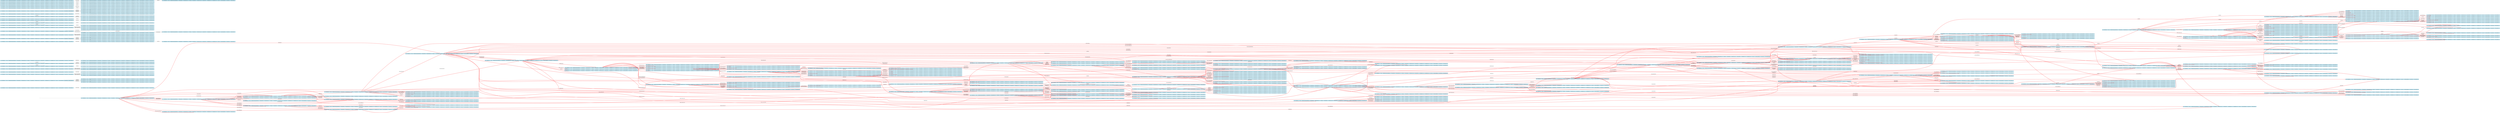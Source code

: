 digraph G {

	rankdir = LR;

	start_c_q5_613[style=invisible];

	node[shape=box, style="rounded, filled", color=lightblue2];

	c_q4_81[label="(c_q4 ≝ ((alimentation = 0) ∧ (cdp = 0) ∧ (depassement_temps_maintenance = 0) ∧ (dmd_commodo = 0) ∧ (dmd_commodo_user = 0) ∧ (etat_cdp = 0) ∧ (etat_commodo = 0) ∧ (etat_moteur_ess_av = 5) ∧ (presence_CDP = 1) ∧ (seuil_depasse_vit1 = 0) ∧ (seuil_depasse_vit2 = 0) ∧ (t_int_av = 4) ∧ (t_perte_acc_depasse = 0) ∧ (type_vitesse = 0) ∧ (vitesse_vehicule = 1)))"];
	c_q6_687[label="(c_q6 ≝ ((alimentation = 1) ∧ (cdp = 2) ∧ (depassement_temps_maintenance = 0) ∧ (dmd_commodo = 1) ∧ (dmd_commodo_user = 1) ∧ (etat_cdp = 1) ∧ (etat_commodo = 0) ∧ (etat_moteur_ess_av = 3) ∧ (presence_CDP = 1) ∧ (seuil_depasse_vit1 = 0) ∧ (seuil_depasse_vit2 = 0) ∧ (t_int_av = 0) ∧ (t_perte_acc_depasse = 0) ∧ (type_vitesse = 0) ∧ (vitesse_vehicule = 0)))"];
	c_q0_761[label="(c_q0 ≝ ((alimentation = 1) ∧ (cdp = 2) ∧ (depassement_temps_maintenance = 0) ∧ (dmd_commodo = 0) ∧ (dmd_commodo_user = 0) ∧ (etat_cdp = 0) ∧ (etat_commodo = 0) ∧ (etat_moteur_ess_av = 8) ∧ (presence_CDP = 1) ∧ (seuil_depasse_vit1 = 0) ∧ (seuil_depasse_vit2 = 0) ∧ (t_int_av = 4) ∧ (t_perte_acc_depasse = 0) ∧ (type_vitesse = 0) ∧ (vitesse_vehicule = 0)))"];
	c_q7_707[label="(c_q7 ≝ ((alimentation = 2) ∧ (cdp = 2) ∧ (depassement_temps_maintenance = 0) ∧ (dmd_commodo = 1) ∧ (dmd_commodo_user = 1) ∧ (etat_cdp = 1) ∧ (etat_commodo = 1) ∧ (etat_moteur_ess_av = 2) ∧ (presence_CDP = 1) ∧ (seuil_depasse_vit1 = 0) ∧ (seuil_depasse_vit2 = 0) ∧ (t_int_av = 0) ∧ (t_perte_acc_depasse = 1) ∧ (type_vitesse = 0) ∧ (vitesse_vehicule = 0)))"];
	c_q5_22[label="(c_q5 ≝ ((alimentation = 0) ∧ (cdp = 0) ∧ (depassement_temps_maintenance = 0) ∧ (dmd_commodo = 4) ∧ (dmd_commodo_user = 0) ∧ (etat_cdp = 1) ∧ (etat_commodo = 1) ∧ (etat_moteur_ess_av = 0) ∧ (presence_CDP = 1) ∧ (seuil_depasse_vit1 = 0) ∧ (seuil_depasse_vit2 = 0) ∧ (t_int_av = 2) ∧ (t_perte_acc_depasse = 0) ∧ (type_vitesse = 0) ∧ (vitesse_vehicule = 80)))"];
	c_q3_389[label="(c_q3 ≝ ((alimentation = 0) ∧ (cdp = 2) ∧ (depassement_temps_maintenance = 0) ∧ (dmd_commodo = 2) ∧ (dmd_commodo_user = 2) ∧ (etat_cdp = 1) ∧ (etat_commodo = 1) ∧ (etat_moteur_ess_av = 8) ∧ (presence_CDP = 1) ∧ (seuil_depasse_vit1 = 0) ∧ (seuil_depasse_vit2 = 0) ∧ (t_int_av = 0) ∧ (t_perte_acc_depasse = 0) ∧ (type_vitesse = 0) ∧ (vitesse_vehicule = 0)))"];
	c_q3_871[label="(c_q3 ≝ ((alimentation = 0) ∧ (cdp = 2) ∧ (depassement_temps_maintenance = 0) ∧ (dmd_commodo = 0) ∧ (dmd_commodo_user = 2) ∧ (etat_cdp = 0) ∧ (etat_commodo = 1) ∧ (etat_moteur_ess_av = 8) ∧ (presence_CDP = 1) ∧ (seuil_depasse_vit1 = 0) ∧ (seuil_depasse_vit2 = 0) ∧ (t_int_av = 0) ∧ (t_perte_acc_depasse = 0) ∧ (type_vitesse = 0) ∧ (vitesse_vehicule = 0)))"];
	c_q4_829[label="(c_q4 ≝ ((alimentation = 0) ∧ (cdp = 0) ∧ (depassement_temps_maintenance = 0) ∧ (dmd_commodo = 0) ∧ (dmd_commodo_user = 0) ∧ (etat_cdp = 1) ∧ (etat_commodo = 0) ∧ (etat_moteur_ess_av = 1) ∧ (presence_CDP = 1) ∧ (seuil_depasse_vit1 = 0) ∧ (seuil_depasse_vit2 = 0) ∧ (t_int_av = 0) ∧ (t_perte_acc_depasse = 0) ∧ (type_vitesse = 0) ∧ (vitesse_vehicule = 2)))"];
	c_q5_805[label="(c_q5 ≝ ((alimentation = 0) ∧ (cdp = 1) ∧ (depassement_temps_maintenance = 0) ∧ (dmd_commodo = 0) ∧ (dmd_commodo_user = 0) ∧ (etat_cdp = 1) ∧ (etat_commodo = 1) ∧ (etat_moteur_ess_av = 1) ∧ (presence_CDP = 1) ∧ (seuil_depasse_vit1 = 0) ∧ (seuil_depasse_vit2 = 0) ∧ (t_int_av = 0) ∧ (t_perte_acc_depasse = 0) ∧ (type_vitesse = 0) ∧ (vitesse_vehicule = 2)))"];
	c_q1_44[label="(c_q1 ≝ ((alimentation = 2) ∧ (cdp = 0) ∧ (depassement_temps_maintenance = 0) ∧ (dmd_commodo = 4) ∧ (dmd_commodo_user = 0) ∧ (etat_cdp = 0) ∧ (etat_commodo = 1) ∧ (etat_moteur_ess_av = 8) ∧ (presence_CDP = 1) ∧ (seuil_depasse_vit1 = 0) ∧ (seuil_depasse_vit2 = 0) ∧ (t_int_av = 4) ∧ (t_perte_acc_depasse = 0) ∧ (type_vitesse = 0) ∧ (vitesse_vehicule = 0)))"];
	c_q4_833[label="(c_q4 ≝ ((alimentation = 0) ∧ (cdp = 2) ∧ (depassement_temps_maintenance = 0) ∧ (dmd_commodo = 0) ∧ (dmd_commodo_user = 0) ∧ (etat_cdp = 1) ∧ (etat_commodo = 0) ∧ (etat_moteur_ess_av = 2) ∧ (presence_CDP = 1) ∧ (seuil_depasse_vit1 = 0) ∧ (seuil_depasse_vit2 = 0) ∧ (t_int_av = 0) ∧ (t_perte_acc_depasse = 0) ∧ (type_vitesse = 0) ∧ (vitesse_vehicule = 2)))"];
	c_q6_227[label="(c_q6 ≝ ((alimentation = 0) ∧ (cdp = 0) ∧ (depassement_temps_maintenance = 0) ∧ (dmd_commodo = 0) ∧ (dmd_commodo_user = 1) ∧ (etat_cdp = 0) ∧ (etat_commodo = 0) ∧ (etat_moteur_ess_av = 5) ∧ (presence_CDP = 1) ∧ (seuil_depasse_vit1 = 0) ∧ (seuil_depasse_vit2 = 0) ∧ (t_int_av = 4) ∧ (t_perte_acc_depasse = 0) ∧ (type_vitesse = 0) ∧ (vitesse_vehicule = 1)))"];
	c_q4_757[label="(c_q4 ≝ ((alimentation = 0) ∧ (cdp = 2) ∧ (depassement_temps_maintenance = 0) ∧ (dmd_commodo = 0) ∧ (dmd_commodo_user = 0) ∧ (etat_cdp = 1) ∧ (etat_commodo = 0) ∧ (etat_moteur_ess_av = 1) ∧ (presence_CDP = 1) ∧ (seuil_depasse_vit1 = 0) ∧ (seuil_depasse_vit2 = 0) ∧ (t_int_av = 3) ∧ (t_perte_acc_depasse = 0) ∧ (type_vitesse = 0) ∧ (vitesse_vehicule = 90)))"];
	c_q5_515[label="(c_q5 ≝ ((alimentation = 0) ∧ (cdp = 0) ∧ (depassement_temps_maintenance = 0) ∧ (dmd_commodo = 0) ∧ (dmd_commodo_user = 0) ∧ (etat_cdp = 1) ∧ (etat_commodo = 1) ∧ (etat_moteur_ess_av = 2) ∧ (presence_CDP = 1) ∧ (seuil_depasse_vit1 = 0) ∧ (seuil_depasse_vit2 = 0) ∧ (t_int_av = 0) ∧ (t_perte_acc_depasse = 0) ∧ (type_vitesse = 0) ∧ (vitesse_vehicule = 0)))"];
	c_q7_661[label="(c_q7 ≝ ((alimentation = 0) ∧ (cdp = 2) ∧ (depassement_temps_maintenance = 0) ∧ (dmd_commodo = 0) ∧ (dmd_commodo_user = 2) ∧ (etat_cdp = 1) ∧ (etat_commodo = 1) ∧ (etat_moteur_ess_av = 4) ∧ (presence_CDP = 1) ∧ (seuil_depasse_vit1 = 0) ∧ (seuil_depasse_vit2 = 0) ∧ (t_int_av = 0) ∧ (t_perte_acc_depasse = 0) ∧ (type_vitesse = 0) ∧ (vitesse_vehicule = 0)))"];
	c_q4_89[label="(c_q4 ≝ ((alimentation = 2) ∧ (cdp = 0) ∧ (depassement_temps_maintenance = 0) ∧ (dmd_commodo = 2) ∧ (dmd_commodo_user = 0) ∧ (etat_cdp = 1) ∧ (etat_commodo = 0) ∧ (etat_moteur_ess_av = 2) ∧ (presence_CDP = 1) ∧ (seuil_depasse_vit1 = 0) ∧ (seuil_depasse_vit2 = 0) ∧ (t_int_av = 5) ∧ (t_perte_acc_depasse = 1) ∧ (type_vitesse = 0) ∧ (vitesse_vehicule = 0)))"];
	c_q5_823[label="(c_q5 ≝ ((alimentation = 0) ∧ (cdp = 1) ∧ (depassement_temps_maintenance = 0) ∧ (dmd_commodo = 0) ∧ (dmd_commodo_user = 0) ∧ (etat_cdp = 1) ∧ (etat_commodo = 1) ∧ (etat_moteur_ess_av = 2) ∧ (presence_CDP = 1) ∧ (seuil_depasse_vit1 = 0) ∧ (seuil_depasse_vit2 = 0) ∧ (t_int_av = 0) ∧ (t_perte_acc_depasse = 0) ∧ (type_vitesse = 0) ∧ (vitesse_vehicule = 2)))"];
	c_q1_428[label="(c_q1 ≝ ((alimentation = 0) ∧ (cdp = 2) ∧ (depassement_temps_maintenance = 0) ∧ (dmd_commodo = 0) ∧ (dmd_commodo_user = 0) ∧ (etat_cdp = 0) ∧ (etat_commodo = 1) ∧ (etat_moteur_ess_av = 8) ∧ (presence_CDP = 1) ∧ (seuil_depasse_vit1 = 0) ∧ (seuil_depasse_vit2 = 0) ∧ (t_int_av = 0) ∧ (t_perte_acc_depasse = 0) ∧ (type_vitesse = 0) ∧ (vitesse_vehicule = 0)))"];
	c_q7_797[label="(c_q7 ≝ ((alimentation = 0) ∧ (cdp = 1) ∧ (depassement_temps_maintenance = 0) ∧ (dmd_commodo = 1) ∧ (dmd_commodo_user = 1) ∧ (etat_cdp = 1) ∧ (etat_commodo = 1) ∧ (etat_moteur_ess_av = 5) ∧ (presence_CDP = 1) ∧ (seuil_depasse_vit1 = 0) ∧ (seuil_depasse_vit2 = 0) ∧ (t_int_av = 0) ∧ (t_perte_acc_depasse = 0) ∧ (type_vitesse = 0) ∧ (vitesse_vehicule = 2)))"];
	c_q7_487[label="(c_q7 ≝ ((alimentation = 0) ∧ (cdp = 2) ∧ (depassement_temps_maintenance = 0) ∧ (dmd_commodo = 0) ∧ (dmd_commodo_user = 3) ∧ (etat_cdp = 1) ∧ (etat_commodo = 1) ∧ (etat_moteur_ess_av = 4) ∧ (presence_CDP = 1) ∧ (seuil_depasse_vit1 = 0) ∧ (seuil_depasse_vit2 = 0) ∧ (t_int_av = 0) ∧ (t_perte_acc_depasse = 0) ∧ (type_vitesse = 0) ∧ (vitesse_vehicule = 0)))"];
	c_q3_893[label="(c_q3 ≝ ((alimentation = 2) ∧ (cdp = 2) ∧ (depassement_temps_maintenance = 1) ∧ (dmd_commodo = 0) ∧ (dmd_commodo_user = 2) ∧ (etat_cdp = 1) ∧ (etat_commodo = 1) ∧ (etat_moteur_ess_av = 8) ∧ (presence_CDP = 1) ∧ (seuil_depasse_vit1 = 0) ∧ (seuil_depasse_vit2 = 0) ∧ (t_int_av = 0) ∧ (t_perte_acc_depasse = 0) ∧ (type_vitesse = 0) ∧ (vitesse_vehicule = 0)))"];
	c_q7_867[label="(c_q7 ≝ ((alimentation = 0) ∧ (cdp = 2) ∧ (depassement_temps_maintenance = 0) ∧ (dmd_commodo = 1) ∧ (dmd_commodo_user = 1) ∧ (etat_cdp = 1) ∧ (etat_commodo = 1) ∧ (etat_moteur_ess_av = 5) ∧ (presence_CDP = 1) ∧ (seuil_depasse_vit1 = 0) ∧ (seuil_depasse_vit2 = 0) ∧ (t_int_av = 0) ∧ (t_perte_acc_depasse = 0) ∧ (type_vitesse = 0) ∧ (vitesse_vehicule = 0)))"];
	c_q5_807[label="(c_q5 ≝ ((alimentation = 0) ∧ (cdp = 2) ∧ (depassement_temps_maintenance = 0) ∧ (dmd_commodo = 0) ∧ (dmd_commodo_user = 0) ∧ (etat_cdp = 1) ∧ (etat_commodo = 1) ∧ (etat_moteur_ess_av = 2) ∧ (presence_CDP = 1) ∧ (seuil_depasse_vit1 = 0) ∧ (seuil_depasse_vit2 = 0) ∧ (t_int_av = 0) ∧ (t_perte_acc_depasse = 0) ∧ (type_vitesse = 1) ∧ (vitesse_vehicule = 2)))"];
	c_q0_173[label="(c_q0 ≝ ((alimentation = 0) ∧ (cdp = 0) ∧ (depassement_temps_maintenance = 0) ∧ (dmd_commodo = 1) ∧ (dmd_commodo_user = 0) ∧ (etat_cdp = 0) ∧ (etat_commodo = 0) ∧ (etat_moteur_ess_av = 8) ∧ (presence_CDP = 1) ∧ (seuil_depasse_vit1 = 0) ∧ (seuil_depasse_vit2 = 0) ∧ (t_int_av = 4) ∧ (t_perte_acc_depasse = 0) ∧ (type_vitesse = 0) ∧ (vitesse_vehicule = 1)))"];
	c_q4_509[label="(c_q4 ≝ ((alimentation = 2) ∧ (cdp = 2) ∧ (depassement_temps_maintenance = 1) ∧ (dmd_commodo = 0) ∧ (dmd_commodo_user = 0) ∧ (etat_cdp = 0) ∧ (etat_commodo = 0) ∧ (etat_moteur_ess_av = 2) ∧ (presence_CDP = 1) ∧ (seuil_depasse_vit1 = 0) ∧ (seuil_depasse_vit2 = 0) ∧ (t_int_av = 4) ∧ (t_perte_acc_depasse = 0) ∧ (type_vitesse = 0) ∧ (vitesse_vehicule = 0)))"];
	c_q3_415[label="(c_q3 ≝ ((alimentation = 0) ∧ (cdp = 2) ∧ (depassement_temps_maintenance = 0) ∧ (dmd_commodo = 1) ∧ (dmd_commodo_user = 1) ∧ (etat_cdp = 1) ∧ (etat_commodo = 1) ∧ (etat_moteur_ess_av = 8) ∧ (presence_CDP = 1) ∧ (seuil_depasse_vit1 = 0) ∧ (seuil_depasse_vit2 = 0) ∧ (t_int_av = 0) ∧ (t_perte_acc_depasse = 0) ∧ (type_vitesse = 0) ∧ (vitesse_vehicule = 0)))"];
	c_q6_655[label="(c_q6 ≝ ((alimentation = 2) ∧ (cdp = 2) ∧ (depassement_temps_maintenance = 1) ∧ (dmd_commodo = 0) ∧ (dmd_commodo_user = 2) ∧ (etat_cdp = 1) ∧ (etat_commodo = 0) ∧ (etat_moteur_ess_av = 4) ∧ (presence_CDP = 1) ∧ (seuil_depasse_vit1 = 0) ∧ (seuil_depasse_vit2 = 0) ∧ (t_int_av = 0) ∧ (t_perte_acc_depasse = 1) ∧ (type_vitesse = 0) ∧ (vitesse_vehicule = 0)))"];
	c_q3_851[label="(c_q3 ≝ ((alimentation = 2) ∧ (cdp = 2) ∧ (depassement_temps_maintenance = 1) ∧ (dmd_commodo = 0) ∧ (dmd_commodo_user = 2) ∧ (etat_cdp = 1) ∧ (etat_commodo = 1) ∧ (etat_moteur_ess_av = 8) ∧ (presence_CDP = 1) ∧ (seuil_depasse_vit1 = 0) ∧ (seuil_depasse_vit2 = 0) ∧ (t_int_av = 0) ∧ (t_perte_acc_depasse = 1) ∧ (type_vitesse = 0) ∧ (vitesse_vehicule = 0)))"];
	c_q2_279[label="(c_q2 ≝ ((alimentation = 0) ∧ (cdp = 2) ∧ (depassement_temps_maintenance = 0) ∧ (dmd_commodo = 0) ∧ (dmd_commodo_user = 1) ∧ (etat_cdp = 0) ∧ (etat_commodo = 0) ∧ (etat_moteur_ess_av = 8) ∧ (presence_CDP = 1) ∧ (seuil_depasse_vit1 = 0) ∧ (seuil_depasse_vit2 = 0) ∧ (t_int_av = 4) ∧ (t_perte_acc_depasse = 0) ∧ (type_vitesse = 0) ∧ (vitesse_vehicule = 2)))"];
	c_q7_646[label="(c_q7 ≝ ((alimentation = 2) ∧ (cdp = 2) ∧ (depassement_temps_maintenance = 1) ∧ (dmd_commodo = 0) ∧ (dmd_commodo_user = 2) ∧ (etat_cdp = 1) ∧ (etat_commodo = 1) ∧ (etat_moteur_ess_av = 4) ∧ (presence_CDP = 1) ∧ (seuil_depasse_vit1 = 0) ∧ (seuil_depasse_vit2 = 0) ∧ (t_int_av = 0) ∧ (t_perte_acc_depasse = 0) ∧ (type_vitesse = 0) ∧ (vitesse_vehicule = 0)))"];
	c_q3_897[label="(c_q3 ≝ ((alimentation = 0) ∧ (cdp = 2) ∧ (depassement_temps_maintenance = 0) ∧ (dmd_commodo = 0) ∧ (dmd_commodo_user = 2) ∧ (etat_cdp = 1) ∧ (etat_commodo = 1) ∧ (etat_moteur_ess_av = 8) ∧ (presence_CDP = 1) ∧ (seuil_depasse_vit1 = 0) ∧ (seuil_depasse_vit2 = 0) ∧ (t_int_av = 0) ∧ (t_perte_acc_depasse = 0) ∧ (type_vitesse = 0) ∧ (vitesse_vehicule = 0)))"];
	c_q7_467[label="(c_q7 ≝ ((alimentation = 2) ∧ (cdp = 2) ∧ (depassement_temps_maintenance = 0) ∧ (dmd_commodo = 0) ∧ (dmd_commodo_user = 2) ∧ (etat_cdp = 1) ∧ (etat_commodo = 1) ∧ (etat_moteur_ess_av = 4) ∧ (presence_CDP = 1) ∧ (seuil_depasse_vit1 = 0) ∧ (seuil_depasse_vit2 = 0) ∧ (t_int_av = 0) ∧ (t_perte_acc_depasse = 1) ∧ (type_vitesse = 0) ∧ (vitesse_vehicule = 0)))"];
	c_q5_663[label="(c_q5 ≝ ((alimentation = 0) ∧ (cdp = 2) ∧ (depassement_temps_maintenance = 0) ∧ (dmd_commodo = 0) ∧ (dmd_commodo_user = 0) ∧ (etat_cdp = 1) ∧ (etat_commodo = 1) ∧ (etat_moteur_ess_av = 2) ∧ (presence_CDP = 1) ∧ (seuil_depasse_vit1 = 0) ∧ (seuil_depasse_vit2 = 0) ∧ (t_int_av = 0) ∧ (t_perte_acc_depasse = 0) ∧ (type_vitesse = 0) ∧ (vitesse_vehicule = 0)))"];
	c_q3_203[label="(c_q3 ≝ ((alimentation = 0) ∧ (cdp = 1) ∧ (depassement_temps_maintenance = 0) ∧ (dmd_commodo = 4) ∧ (dmd_commodo_user = 1) ∧ (etat_cdp = 1) ∧ (etat_commodo = 1) ∧ (etat_moteur_ess_av = 8) ∧ (presence_CDP = 1) ∧ (seuil_depasse_vit1 = 0) ∧ (seuil_depasse_vit2 = 0) ∧ (t_int_av = 2) ∧ (t_perte_acc_depasse = 0) ∧ (type_vitesse = 0) ∧ (vitesse_vehicule = 80)))"];
	c_q4_90[label="(c_q4 ≝ ((alimentation = 1) ∧ (cdp = 0) ∧ (depassement_temps_maintenance = 0) ∧ (dmd_commodo = 1) ∧ (dmd_commodo_user = 0) ∧ (etat_cdp = 1) ∧ (etat_commodo = 0) ∧ (etat_moteur_ess_av = 4) ∧ (presence_CDP = 1) ∧ (seuil_depasse_vit1 = 0) ∧ (seuil_depasse_vit2 = 0) ∧ (t_int_av = 0) ∧ (t_perte_acc_depasse = 0) ∧ (type_vitesse = 0) ∧ (vitesse_vehicule = 0)))"];
	c_q4_88[label="(c_q4 ≝ ((alimentation = 2) ∧ (cdp = 0) ∧ (depassement_temps_maintenance = 0) ∧ (dmd_commodo = 2) ∧ (dmd_commodo_user = 0) ∧ (etat_cdp = 1) ∧ (etat_commodo = 0) ∧ (etat_moteur_ess_av = 2) ∧ (presence_CDP = 1) ∧ (seuil_depasse_vit1 = 0) ∧ (seuil_depasse_vit2 = 0) ∧ (t_int_av = 5) ∧ (t_perte_acc_depasse = 0) ∧ (type_vitesse = 0) ∧ (vitesse_vehicule = 0)))"];
	c_q6_236[label="(c_q6 ≝ ((alimentation = 2) ∧ (cdp = 2) ∧ (depassement_temps_maintenance = 0) ∧ (dmd_commodo = 1) ∧ (dmd_commodo_user = 1) ∧ (etat_cdp = 0) ∧ (etat_commodo = 0) ∧ (etat_moteur_ess_av = 2) ∧ (presence_CDP = 1) ∧ (seuil_depasse_vit1 = 0) ∧ (seuil_depasse_vit2 = 0) ∧ (t_int_av = 4) ∧ (t_perte_acc_depasse = 1) ∧ (type_vitesse = 0) ∧ (vitesse_vehicule = 0)))"];
	c_q7_611[label="(c_q7 ≝ ((alimentation = 0) ∧ (cdp = 2) ∧ (depassement_temps_maintenance = 0) ∧ (dmd_commodo = 0) ∧ (dmd_commodo_user = 2) ∧ (etat_cdp = 1) ∧ (etat_commodo = 1) ∧ (etat_moteur_ess_av = 2) ∧ (presence_CDP = 1) ∧ (seuil_depasse_vit1 = 0) ∧ (seuil_depasse_vit2 = 0) ∧ (t_int_av = 0) ∧ (t_perte_acc_depasse = 0) ∧ (type_vitesse = 0) ∧ (vitesse_vehicule = 0)))"];
	c_q4_809[label="(c_q4 ≝ ((alimentation = 0) ∧ (cdp = 2) ∧ (depassement_temps_maintenance = 0) ∧ (dmd_commodo = 0) ∧ (dmd_commodo_user = 0) ∧ (etat_cdp = 0) ∧ (etat_commodo = 0) ∧ (etat_moteur_ess_av = 5) ∧ (presence_CDP = 1) ∧ (seuil_depasse_vit1 = 0) ∧ (seuil_depasse_vit2 = 0) ∧ (t_int_av = 4) ∧ (t_perte_acc_depasse = 0) ∧ (type_vitesse = 1) ∧ (vitesse_vehicule = 2)))"];
	c_q3_884[label="(c_q3 ≝ ((alimentation = 1) ∧ (cdp = 2) ∧ (depassement_temps_maintenance = 0) ∧ (dmd_commodo = 0) ∧ (dmd_commodo_user = 2) ∧ (etat_cdp = 1) ∧ (etat_commodo = 1) ∧ (etat_moteur_ess_av = 8) ∧ (presence_CDP = 1) ∧ (seuil_depasse_vit1 = 0) ∧ (seuil_depasse_vit2 = 0) ∧ (t_int_av = 0) ∧ (t_perte_acc_depasse = 0) ∧ (type_vitesse = 0) ∧ (vitesse_vehicule = 0)))"];
	c_q1_849[label="(c_q1 ≝ ((alimentation = 2) ∧ (cdp = 2) ∧ (depassement_temps_maintenance = 1) ∧ (dmd_commodo = 0) ∧ (dmd_commodo_user = 0) ∧ (etat_cdp = 1) ∧ (etat_commodo = 1) ∧ (etat_moteur_ess_av = 8) ∧ (presence_CDP = 1) ∧ (seuil_depasse_vit1 = 0) ∧ (seuil_depasse_vit2 = 0) ∧ (t_int_av = 0) ∧ (t_perte_acc_depasse = 1) ∧ (type_vitesse = 0) ∧ (vitesse_vehicule = 0)))"];
	c_q7_701[label="(c_q7 ≝ ((alimentation = 2) ∧ (cdp = 2) ∧ (depassement_temps_maintenance = 0) ∧ (dmd_commodo = 1) ∧ (dmd_commodo_user = 1) ∧ (etat_cdp = 0) ∧ (etat_commodo = 1) ∧ (etat_moteur_ess_av = 2) ∧ (presence_CDP = 1) ∧ (seuil_depasse_vit1 = 0) ∧ (seuil_depasse_vit2 = 0) ∧ (t_int_av = 0) ∧ (t_perte_acc_depasse = 0) ∧ (type_vitesse = 0) ∧ (vitesse_vehicule = 0)))"];
	c_q5_358[label="(c_q5 ≝ ((alimentation = 0) ∧ (cdp = 2) ∧ (depassement_temps_maintenance = 0) ∧ (dmd_commodo = 0) ∧ (dmd_commodo_user = 0) ∧ (etat_cdp = 1) ∧ (etat_commodo = 1) ∧ (etat_moteur_ess_av = 1) ∧ (presence_CDP = 1) ∧ (seuil_depasse_vit1 = 0) ∧ (seuil_depasse_vit2 = 0) ∧ (t_int_av = 0) ∧ (t_perte_acc_depasse = 0) ∧ (type_vitesse = 0) ∧ (vitesse_vehicule = 0)))"];
	c_q1_759[label="(c_q1 ≝ ((alimentation = 1) ∧ (cdp = 2) ∧ (depassement_temps_maintenance = 0) ∧ (dmd_commodo = 0) ∧ (dmd_commodo_user = 0) ∧ (etat_cdp = 1) ∧ (etat_commodo = 1) ∧ (etat_moteur_ess_av = 8) ∧ (presence_CDP = 1) ∧ (seuil_depasse_vit1 = 0) ∧ (seuil_depasse_vit2 = 0) ∧ (t_int_av = 0) ∧ (t_perte_acc_depasse = 0) ∧ (type_vitesse = 0) ∧ (vitesse_vehicule = 0)))"];
	c_q7_140[label="(c_q7 ≝ ((alimentation = 0) ∧ (cdp = 0) ∧ (depassement_temps_maintenance = 0) ∧ (dmd_commodo = 4) ∧ (dmd_commodo_user = 1) ∧ (etat_cdp = 0) ∧ (etat_commodo = 1) ∧ (etat_moteur_ess_av = 5) ∧ (presence_CDP = 1) ∧ (seuil_depasse_vit1 = 0) ∧ (seuil_depasse_vit2 = 0) ∧ (t_int_av = 4) ∧ (t_perte_acc_depasse = 0) ∧ (type_vitesse = 0) ∧ (vitesse_vehicule = 1)))"];
	c_q6_246[label="(c_q6 ≝ ((alimentation = 0) ∧ (cdp = 0) ∧ (depassement_temps_maintenance = 0) ∧ (dmd_commodo = 1) ∧ (dmd_commodo_user = 1) ∧ (etat_cdp = 1) ∧ (etat_commodo = 0) ∧ (etat_moteur_ess_av = 0) ∧ (presence_CDP = 1) ∧ (seuil_depasse_vit1 = 0) ∧ (seuil_depasse_vit2 = 0) ∧ (t_int_av = 2) ∧ (t_perte_acc_depasse = 0) ∧ (type_vitesse = 0) ∧ (vitesse_vehicule = 80)))"];
	c_q0_452[label="(c_q0 ≝ ((alimentation = 2) ∧ (cdp = 2) ∧ (depassement_temps_maintenance = 0) ∧ (dmd_commodo = 0) ∧ (dmd_commodo_user = 0) ∧ (etat_cdp = 1) ∧ (etat_commodo = 0) ∧ (etat_moteur_ess_av = 8) ∧ (presence_CDP = 1) ∧ (seuil_depasse_vit1 = 0) ∧ (seuil_depasse_vit2 = 0) ∧ (t_int_av = 0) ∧ (t_perte_acc_depasse = 0) ∧ (type_vitesse = 0) ∧ (vitesse_vehicule = 0)))"];
	c_q4_821[label="(c_q4 ≝ ((alimentation = 0) ∧ (cdp = 2) ∧ (depassement_temps_maintenance = 0) ∧ (dmd_commodo = 0) ∧ (dmd_commodo_user = 0) ∧ (etat_cdp = 1) ∧ (etat_commodo = 0) ∧ (etat_moteur_ess_av = 1) ∧ (presence_CDP = 1) ∧ (seuil_depasse_vit1 = 0) ∧ (seuil_depasse_vit2 = 0) ∧ (t_int_av = 0) ∧ (t_perte_acc_depasse = 0) ∧ (type_vitesse = 0) ∧ (vitesse_vehicule = 2)))"];
	c_q4_493[label="(c_q4 ≝ ((alimentation = 0) ∧ (cdp = 2) ∧ (depassement_temps_maintenance = 0) ∧ (dmd_commodo = 0) ∧ (dmd_commodo_user = 0) ∧ (etat_cdp = 0) ∧ (etat_commodo = 0) ∧ (etat_moteur_ess_av = 5) ∧ (presence_CDP = 1) ∧ (seuil_depasse_vit1 = 0) ∧ (seuil_depasse_vit2 = 0) ∧ (t_int_av = 4) ∧ (t_perte_acc_depasse = 0) ∧ (type_vitesse = 0) ∧ (vitesse_vehicule = 1)))"];
	c_q6_477[label="(c_q6 ≝ ((alimentation = 2) ∧ (cdp = 2) ∧ (depassement_temps_maintenance = 0) ∧ (dmd_commodo = 0) ∧ (dmd_commodo_user = 3) ∧ (etat_cdp = 1) ∧ (etat_commodo = 0) ∧ (etat_moteur_ess_av = 4) ∧ (presence_CDP = 1) ∧ (seuil_depasse_vit1 = 0) ∧ (seuil_depasse_vit2 = 0) ∧ (t_int_av = 0) ∧ (t_perte_acc_depasse = 0) ∧ (type_vitesse = 0) ∧ (vitesse_vehicule = 0)))"];
	c_q4_80[label="(c_q4 ≝ ((alimentation = 0) ∧ (cdp = 0) ∧ (depassement_temps_maintenance = 0) ∧ (dmd_commodo = 0) ∧ (dmd_commodo_user = 0) ∧ (etat_cdp = 0) ∧ (etat_commodo = 0) ∧ (etat_moteur_ess_av = 9) ∧ (presence_CDP = 1) ∧ (seuil_depasse_vit1 = 0) ∧ (seuil_depasse_vit2 = 0) ∧ (t_int_av = 4) ∧ (t_perte_acc_depasse = 0) ∧ (type_vitesse = 0) ∧ (vitesse_vehicule = 1)))"];
	c_q6_250[label="(c_q6 ≝ ((alimentation = 0) ∧ (cdp = 2) ∧ (depassement_temps_maintenance = 0) ∧ (dmd_commodo = 0) ∧ (dmd_commodo_user = 1) ∧ (etat_cdp = 0) ∧ (etat_commodo = 0) ∧ (etat_moteur_ess_av = 5) ∧ (presence_CDP = 1) ∧ (seuil_depasse_vit1 = 0) ∧ (seuil_depasse_vit2 = 0) ∧ (t_int_av = 4) ∧ (t_perte_acc_depasse = 0) ∧ (type_vitesse = 0) ∧ (vitesse_vehicule = 0)))"];
	c_q4_563[label="(c_q4 ≝ ((alimentation = 0) ∧ (cdp = 1) ∧ (depassement_temps_maintenance = 0) ∧ (dmd_commodo = 0) ∧ (dmd_commodo_user = 0) ∧ (etat_cdp = 1) ∧ (etat_commodo = 0) ∧ (etat_moteur_ess_av = 7) ∧ (presence_CDP = 1) ∧ (seuil_depasse_vit1 = 0) ∧ (seuil_depasse_vit2 = 0) ∧ (t_int_av = 0) ∧ (t_perte_acc_depasse = 0) ∧ (type_vitesse = 0) ∧ (vitesse_vehicule = 0)))"];
	c_q1_599[label="(c_q1 ≝ ((alimentation = 0) ∧ (cdp = 2) ∧ (depassement_temps_maintenance = 0) ∧ (dmd_commodo = 0) ∧ (dmd_commodo_user = 0) ∧ (etat_cdp = 1) ∧ (etat_commodo = 1) ∧ (etat_moteur_ess_av = 8) ∧ (presence_CDP = 1) ∧ (seuil_depasse_vit1 = 0) ∧ (seuil_depasse_vit2 = 0) ∧ (t_int_av = 0) ∧ (t_perte_acc_depasse = 0) ∧ (type_vitesse = 0) ∧ (vitesse_vehicule = 2)))"];
	c_q3_691[label="(c_q3 ≝ ((alimentation = 1) ∧ (cdp = 2) ∧ (depassement_temps_maintenance = 0) ∧ (dmd_commodo = 1) ∧ (dmd_commodo_user = 1) ∧ (etat_cdp = 1) ∧ (etat_commodo = 1) ∧ (etat_moteur_ess_av = 8) ∧ (presence_CDP = 1) ∧ (seuil_depasse_vit1 = 0) ∧ (seuil_depasse_vit2 = 0) ∧ (t_int_av = 0) ∧ (t_perte_acc_depasse = 0) ∧ (type_vitesse = 0) ∧ (vitesse_vehicule = 0)))"];
	c_q2_269[label="(c_q2 ≝ ((alimentation = 2) ∧ (cdp = 2) ∧ (depassement_temps_maintenance = 0) ∧ (dmd_commodo = 0) ∧ (dmd_commodo_user = 2) ∧ (etat_cdp = 1) ∧ (etat_commodo = 0) ∧ (etat_moteur_ess_av = 8) ∧ (presence_CDP = 1) ∧ (seuil_depasse_vit1 = 0) ∧ (seuil_depasse_vit2 = 0) ∧ (t_int_av = 0) ∧ (t_perte_acc_depasse = 0) ∧ (type_vitesse = 0) ∧ (vitesse_vehicule = 0)))"];
	c_q5_503[label="(c_q5 ≝ ((alimentation = 2) ∧ (cdp = 2) ∧ (depassement_temps_maintenance = 0) ∧ (dmd_commodo = 0) ∧ (dmd_commodo_user = 0) ∧ (etat_cdp = 0) ∧ (etat_commodo = 1) ∧ (etat_moteur_ess_av = 2) ∧ (presence_CDP = 1) ∧ (seuil_depasse_vit1 = 0) ∧ (seuil_depasse_vit2 = 0) ∧ (t_int_av = 0) ∧ (t_perte_acc_depasse = 0) ∧ (type_vitesse = 0) ∧ (vitesse_vehicule = 0)))"];
	c_q2_717[label="(c_q2 ≝ ((alimentation = 2) ∧ (cdp = 2) ∧ (depassement_temps_maintenance = 0) ∧ (dmd_commodo = 1) ∧ (dmd_commodo_user = 1) ∧ (etat_cdp = 1) ∧ (etat_commodo = 0) ∧ (etat_moteur_ess_av = 8) ∧ (presence_CDP = 1) ∧ (seuil_depasse_vit1 = 0) ∧ (seuil_depasse_vit2 = 0) ∧ (t_int_av = 0) ∧ (t_perte_acc_depasse = 0) ∧ (type_vitesse = 0) ∧ (vitesse_vehicule = 0)))"];
	c_q3_192[label="(c_q3 ≝ ((alimentation = 2) ∧ (cdp = 0) ∧ (depassement_temps_maintenance = 0) ∧ (dmd_commodo = 4) ∧ (dmd_commodo_user = 1) ∧ (etat_cdp = 0) ∧ (etat_commodo = 1) ∧ (etat_moteur_ess_av = 8) ∧ (presence_CDP = 1) ∧ (seuil_depasse_vit1 = 0) ∧ (seuil_depasse_vit2 = 0) ∧ (t_int_av = 4) ∧ (t_perte_acc_depasse = 0) ∧ (type_vitesse = 0) ∧ (vitesse_vehicule = 0)))"];
	c_q4_559[label="(c_q4 ≝ ((alimentation = 2) ∧ (cdp = 2) ∧ (depassement_temps_maintenance = 0) ∧ (dmd_commodo = 0) ∧ (dmd_commodo_user = 0) ∧ (etat_cdp = 1) ∧ (etat_commodo = 0) ∧ (etat_moteur_ess_av = 2) ∧ (presence_CDP = 1) ∧ (seuil_depasse_vit1 = 0) ∧ (seuil_depasse_vit2 = 0) ∧ (t_int_av = 0) ∧ (t_perte_acc_depasse = 0) ∧ (type_vitesse = 0) ∧ (vitesse_vehicule = 0)))"];
	c_q6_619[label="(c_q6 ≝ ((alimentation = 2) ∧ (cdp = 2) ∧ (depassement_temps_maintenance = 1) ∧ (dmd_commodo = 0) ∧ (dmd_commodo_user = 1) ∧ (etat_cdp = 1) ∧ (etat_commodo = 0) ∧ (etat_moteur_ess_av = 2) ∧ (presence_CDP = 1) ∧ (seuil_depasse_vit1 = 0) ∧ (seuil_depasse_vit2 = 0) ∧ (t_int_av = 0) ∧ (t_perte_acc_depasse = 1) ∧ (type_vitesse = 0) ∧ (vitesse_vehicule = 0)))"];
	c_q5_635[label="(c_q5 ≝ ((alimentation = 2) ∧ (cdp = 2) ∧ (depassement_temps_maintenance = 1) ∧ (dmd_commodo = 0) ∧ (dmd_commodo_user = 0) ∧ (etat_cdp = 1) ∧ (etat_commodo = 1) ∧ (etat_moteur_ess_av = 4) ∧ (presence_CDP = 1) ∧ (seuil_depasse_vit1 = 0) ∧ (seuil_depasse_vit2 = 0) ∧ (t_int_av = 0) ∧ (t_perte_acc_depasse = 0) ∧ (type_vitesse = 0) ∧ (vitesse_vehicule = 0)))"];
	c_q6_399[label="(c_q6 ≝ ((alimentation = 2) ∧ (cdp = 2) ∧ (depassement_temps_maintenance = 1) ∧ (dmd_commodo = 0) ∧ (dmd_commodo_user = 3) ∧ (etat_cdp = 1) ∧ (etat_commodo = 0) ∧ (etat_moteur_ess_av = 2) ∧ (presence_CDP = 1) ∧ (seuil_depasse_vit1 = 0) ∧ (seuil_depasse_vit2 = 0) ∧ (t_int_av = 0) ∧ (t_perte_acc_depasse = 1) ∧ (type_vitesse = 0) ∧ (vitesse_vehicule = 0)))"];
	c_q3_67[label="(c_q3 ≝ ((alimentation = 2) ∧ (cdp = 0) ∧ (depassement_temps_maintenance = 1) ∧ (dmd_commodo = 4) ∧ (dmd_commodo_user = 3) ∧ (etat_cdp = 1) ∧ (etat_commodo = 1) ∧ (etat_moteur_ess_av = 8) ∧ (presence_CDP = 0) ∧ (seuil_depasse_vit1 = 0) ∧ (seuil_depasse_vit2 = 0) ∧ (t_int_av = 0) ∧ (t_perte_acc_depasse = 0) ∧ (type_vitesse = 1) ∧ (vitesse_vehicule = 0)))"];
	c_q5_9[label="(c_q5 ≝ ((alimentation = 2) ∧ (cdp = 0) ∧ (depassement_temps_maintenance = 1) ∧ (dmd_commodo = 4) ∧ (dmd_commodo_user = 0) ∧ (etat_cdp = 0) ∧ (etat_commodo = 1) ∧ (etat_moteur_ess_av = 2) ∧ (presence_CDP = 1) ∧ (seuil_depasse_vit1 = 0) ∧ (seuil_depasse_vit2 = 0) ∧ (t_int_av = 4) ∧ (t_perte_acc_depasse = 0) ∧ (type_vitesse = 0) ∧ (vitesse_vehicule = 0)))"];
	c_q3_863[label="(c_q3 ≝ ((alimentation = 2) ∧ (cdp = 2) ∧ (depassement_temps_maintenance = 1) ∧ (dmd_commodo = 0) ∧ (dmd_commodo_user = 1) ∧ (etat_cdp = 0) ∧ (etat_commodo = 1) ∧ (etat_moteur_ess_av = 8) ∧ (presence_CDP = 1) ∧ (seuil_depasse_vit1 = 0) ∧ (seuil_depasse_vit2 = 0) ∧ (t_int_av = 0) ∧ (t_perte_acc_depasse = 1) ∧ (type_vitesse = 0) ∧ (vitesse_vehicule = 0)))"];
	c_q7_643[label="(c_q7 ≝ ((alimentation = 2) ∧ (cdp = 2) ∧ (depassement_temps_maintenance = 1) ∧ (dmd_commodo = 0) ∧ (dmd_commodo_user = 2) ∧ (etat_cdp = 0) ∧ (etat_commodo = 1) ∧ (etat_moteur_ess_av = 4) ∧ (presence_CDP = 1) ∧ (seuil_depasse_vit1 = 0) ∧ (seuil_depasse_vit2 = 0) ∧ (t_int_av = 0) ∧ (t_perte_acc_depasse = 0) ∧ (type_vitesse = 0) ∧ (vitesse_vehicule = 0)))"];
	c_q7_633[label="(c_q7 ≝ ((alimentation = 0) ∧ (cdp = 2) ∧ (depassement_temps_maintenance = 0) ∧ (dmd_commodo = 0) ∧ (dmd_commodo_user = 1) ∧ (etat_cdp = 0) ∧ (etat_commodo = 1) ∧ (etat_moteur_ess_av = 2) ∧ (presence_CDP = 1) ∧ (seuil_depasse_vit1 = 0) ∧ (seuil_depasse_vit2 = 0) ∧ (t_int_av = 0) ∧ (t_perte_acc_depasse = 0) ∧ (type_vitesse = 0) ∧ (vitesse_vehicule = 0)))"];
	c_q2_284[label="(c_q2 ≝ ((alimentation = 0) ∧ (cdp = 2) ∧ (depassement_temps_maintenance = 0) ∧ (dmd_commodo = 0) ∧ (dmd_commodo_user = 1) ∧ (etat_cdp = 1) ∧ (etat_commodo = 0) ∧ (etat_moteur_ess_av = 8) ∧ (presence_CDP = 1) ∧ (seuil_depasse_vit1 = 0) ∧ (seuil_depasse_vit2 = 0) ∧ (t_int_av = 0) ∧ (t_perte_acc_depasse = 0) ∧ (type_vitesse = 0) ∧ (vitesse_vehicule = 2)))"];
	c_q7_877[label="(c_q7 ≝ ((alimentation = 1) ∧ (cdp = 2) ∧ (depassement_temps_maintenance = 0) ∧ (dmd_commodo = 3) ∧ (dmd_commodo_user = 3) ∧ (etat_cdp = 1) ∧ (etat_commodo = 1) ∧ (etat_moteur_ess_av = 0) ∧ (presence_CDP = 1) ∧ (seuil_depasse_vit1 = 0) ∧ (seuil_depasse_vit2 = 0) ∧ (t_int_av = 0) ∧ (t_perte_acc_depasse = 0) ∧ (type_vitesse = 0) ∧ (vitesse_vehicule = 0)))"];
	c_q7_708[label="(c_q7 ≝ ((alimentation = 2) ∧ (cdp = 2) ∧ (depassement_temps_maintenance = 0) ∧ (dmd_commodo = 1) ∧ (dmd_commodo_user = 1) ∧ (etat_cdp = 1) ∧ (etat_commodo = 1) ∧ (etat_moteur_ess_av = 2) ∧ (presence_CDP = 1) ∧ (seuil_depasse_vit1 = 0) ∧ (seuil_depasse_vit2 = 0) ∧ (t_int_av = 0) ∧ (t_perte_acc_depasse = 0) ∧ (type_vitesse = 0) ∧ (vitesse_vehicule = 0)))"];
	c_q1_59[label="(c_q1 ≝ ((alimentation = 0) ∧ (cdp = 0) ∧ (depassement_temps_maintenance = 0) ∧ (dmd_commodo = 4) ∧ (dmd_commodo_user = 0) ∧ (etat_cdp = 0) ∧ (etat_commodo = 1) ∧ (etat_moteur_ess_av = 8) ∧ (presence_CDP = 1) ∧ (seuil_depasse_vit1 = 0) ∧ (seuil_depasse_vit2 = 0) ∧ (t_int_av = 4) ∧ (t_perte_acc_depasse = 0) ∧ (type_vitesse = 1) ∧ (vitesse_vehicule = 1)))"];
	c_q6_239[label="(c_q6 ≝ ((alimentation = 1) ∧ (cdp = 2) ∧ (depassement_temps_maintenance = 0) ∧ (dmd_commodo = 0) ∧ (dmd_commodo_user = 1) ∧ (etat_cdp = 0) ∧ (etat_commodo = 0) ∧ (etat_moteur_ess_av = 3) ∧ (presence_CDP = 1) ∧ (seuil_depasse_vit1 = 0) ∧ (seuil_depasse_vit2 = 0) ∧ (t_int_av = 4) ∧ (t_perte_acc_depasse = 0) ∧ (type_vitesse = 0) ∧ (vitesse_vehicule = 0)))"];
	c_q2_277[label="(c_q2 ≝ ((alimentation = 0) ∧ (cdp = 2) ∧ (depassement_temps_maintenance = 0) ∧ (dmd_commodo = 0) ∧ (dmd_commodo_user = 1) ∧ (etat_cdp = 0) ∧ (etat_commodo = 0) ∧ (etat_moteur_ess_av = 8) ∧ (presence_CDP = 1) ∧ (seuil_depasse_vit1 = 0) ∧ (seuil_depasse_vit2 = 0) ∧ (t_int_av = 4) ∧ (t_perte_acc_depasse = 0) ∧ (type_vitesse = 1) ∧ (vitesse_vehicule = 2)))"];
	c_q2_273[label="(c_q2 ≝ ((alimentation = 0) ∧ (cdp = 1) ∧ (depassement_temps_maintenance = 0) ∧ (dmd_commodo = 0) ∧ (dmd_commodo_user = 1) ∧ (etat_cdp = 1) ∧ (etat_commodo = 0) ∧ (etat_moteur_ess_av = 8) ∧ (presence_CDP = 1) ∧ (seuil_depasse_vit1 = 0) ∧ (seuil_depasse_vit2 = 0) ∧ (t_int_av = 0) ∧ (t_perte_acc_depasse = 0) ∧ (type_vitesse = 0) ∧ (vitesse_vehicule = 2)))"];
	c_q0_787[label="(c_q0 ≝ ((alimentation = 0) ∧ (cdp = 2) ∧ (depassement_temps_maintenance = 0) ∧ (dmd_commodo = 0) ∧ (dmd_commodo_user = 0) ∧ (etat_cdp = 1) ∧ (etat_commodo = 0) ∧ (etat_moteur_ess_av = 8) ∧ (presence_CDP = 1) ∧ (seuil_depasse_vit1 = 0) ∧ (seuil_depasse_vit2 = 0) ∧ (t_int_av = 0) ∧ (t_perte_acc_depasse = 0) ∧ (type_vitesse = 0) ∧ (vitesse_vehicule = 2)))"];
	c_q3_207[label="(c_q3 ≝ ((alimentation = 0) ∧ (cdp = 0) ∧ (depassement_temps_maintenance = 0) ∧ (dmd_commodo = 4) ∧ (dmd_commodo_user = 1) ∧ (etat_cdp = 0) ∧ (etat_commodo = 1) ∧ (etat_moteur_ess_av = 8) ∧ (presence_CDP = 1) ∧ (seuil_depasse_vit1 = 0) ∧ (seuil_depasse_vit2 = 0) ∧ (t_int_av = 4) ∧ (t_perte_acc_depasse = 0) ∧ (type_vitesse = 1) ∧ (vitesse_vehicule = 1)))"];
	c_q6_283[label="(c_q6 ≝ ((alimentation = 0) ∧ (cdp = 2) ∧ (depassement_temps_maintenance = 0) ∧ (dmd_commodo = 0) ∧ (dmd_commodo_user = 1) ∧ (etat_cdp = 1) ∧ (etat_commodo = 0) ∧ (etat_moteur_ess_av = 1) ∧ (presence_CDP = 1) ∧ (seuil_depasse_vit1 = 0) ∧ (seuil_depasse_vit2 = 0) ∧ (t_int_av = 0) ∧ (t_perte_acc_depasse = 0) ∧ (type_vitesse = 1) ∧ (vitesse_vehicule = 2)))"];
	c_q4_517[label="(c_q4 ≝ ((alimentation = 0) ∧ (cdp = 0) ∧ (depassement_temps_maintenance = 0) ∧ (dmd_commodo = 0) ∧ (dmd_commodo_user = 0) ∧ (etat_cdp = 0) ∧ (etat_commodo = 0) ∧ (etat_moteur_ess_av = 5) ∧ (presence_CDP = 1) ∧ (seuil_depasse_vit1 = 0) ∧ (seuil_depasse_vit2 = 0) ∧ (t_int_av = 4) ∧ (t_perte_acc_depasse = 0) ∧ (type_vitesse = 0) ∧ (vitesse_vehicule = 0)))"];
	c_q5_649[label="(c_q5 ≝ ((alimentation = 2) ∧ (cdp = 2) ∧ (depassement_temps_maintenance = 1) ∧ (dmd_commodo = 0) ∧ (dmd_commodo_user = 0) ∧ (etat_cdp = 1) ∧ (etat_commodo = 1) ∧ (etat_moteur_ess_av = 4) ∧ (presence_CDP = 1) ∧ (seuil_depasse_vit1 = 0) ∧ (seuil_depasse_vit2 = 0) ∧ (t_int_av = 0) ∧ (t_perte_acc_depasse = 1) ∧ (type_vitesse = 0) ∧ (vitesse_vehicule = 0)))"];
	c_q2_264[label="(c_q2 ≝ ((alimentation = 2) ∧ (cdp = 2) ∧ (depassement_temps_maintenance = 0) ∧ (dmd_commodo = 0) ∧ (dmd_commodo_user = 2) ∧ (etat_cdp = 1) ∧ (etat_commodo = 0) ∧ (etat_moteur_ess_av = 8) ∧ (presence_CDP = 1) ∧ (seuil_depasse_vit1 = 0) ∧ (seuil_depasse_vit2 = 0) ∧ (t_int_av = 0) ∧ (t_perte_acc_depasse = 1) ∧ (type_vitesse = 0) ∧ (vitesse_vehicule = 0)))"];
	c_q1_749[label="(c_q1 ≝ ((alimentation = 0) ∧ (cdp = 2) ∧ (depassement_temps_maintenance = 0) ∧ (dmd_commodo = 0) ∧ (dmd_commodo_user = 0) ∧ (etat_cdp = 1) ∧ (etat_commodo = 1) ∧ (etat_moteur_ess_av = 8) ∧ (presence_CDP = 1) ∧ (seuil_depasse_vit1 = 0) ∧ (seuil_depasse_vit2 = 0) ∧ (t_int_av = 0) ∧ (t_perte_acc_depasse = 0) ∧ (type_vitesse = 0) ∧ (vitesse_vehicule = 0)))"];
	c_q0_811[label="(c_q0 ≝ ((alimentation = 0) ∧ (cdp = 2) ∧ (depassement_temps_maintenance = 0) ∧ (dmd_commodo = 0) ∧ (dmd_commodo_user = 0) ∧ (etat_cdp = 1) ∧ (etat_commodo = 0) ∧ (etat_moteur_ess_av = 8) ∧ (presence_CDP = 1) ∧ (seuil_depasse_vit1 = 0) ∧ (seuil_depasse_vit2 = 0) ∧ (t_int_av = 0) ∧ (t_perte_acc_depasse = 0) ∧ (type_vitesse = 1) ∧ (vitesse_vehicule = 2)))"];
	c_q4_541[label="(c_q4 ≝ ((alimentation = 2) ∧ (cdp = 1) ∧ (depassement_temps_maintenance = 0) ∧ (dmd_commodo = 0) ∧ (dmd_commodo_user = 0) ∧ (etat_cdp = 1) ∧ (etat_commodo = 0) ∧ (etat_moteur_ess_av = 2) ∧ (presence_CDP = 1) ∧ (seuil_depasse_vit1 = 0) ∧ (seuil_depasse_vit2 = 0) ∧ (t_int_av = 0) ∧ (t_perte_acc_depasse = 0) ∧ (type_vitesse = 0) ∧ (vitesse_vehicule = 0)))"];
	c_q6_719[label="(c_q6 ≝ ((alimentation = 2) ∧ (cdp = 2) ∧ (depassement_temps_maintenance = 1) ∧ (dmd_commodo = 1) ∧ (dmd_commodo_user = 1) ∧ (etat_cdp = 1) ∧ (etat_commodo = 0) ∧ (etat_moteur_ess_av = 2) ∧ (presence_CDP = 1) ∧ (seuil_depasse_vit1 = 0) ∧ (seuil_depasse_vit2 = 0) ∧ (t_int_av = 0) ∧ (t_perte_acc_depasse = 0) ∧ (type_vitesse = 0) ∧ (vitesse_vehicule = 0)))"];
	c_q0_827[label="(c_q0 ≝ ((alimentation = 0) ∧ (cdp = 1) ∧ (depassement_temps_maintenance = 0) ∧ (dmd_commodo = 0) ∧ (dmd_commodo_user = 0) ∧ (etat_cdp = 1) ∧ (etat_commodo = 0) ∧ (etat_moteur_ess_av = 8) ∧ (presence_CDP = 1) ∧ (seuil_depasse_vit1 = 0) ∧ (seuil_depasse_vit2 = 0) ∧ (t_int_av = 0) ∧ (t_perte_acc_depasse = 0) ∧ (type_vitesse = 0) ∧ (vitesse_vehicule = 2)))"];
	c_q6_233[label="(c_q6 ≝ ((alimentation = 2) ∧ (cdp = 2) ∧ (depassement_temps_maintenance = 1) ∧ (dmd_commodo = 1) ∧ (dmd_commodo_user = 1) ∧ (etat_cdp = 0) ∧ (etat_commodo = 0) ∧ (etat_moteur_ess_av = 2) ∧ (presence_CDP = 1) ∧ (seuil_depasse_vit1 = 0) ∧ (seuil_depasse_vit2 = 0) ∧ (t_int_av = 4) ∧ (t_perte_acc_depasse = 0) ∧ (type_vitesse = 0) ∧ (vitesse_vehicule = 0)))"];
	c_q0_746[label="(c_q0 ≝ ((alimentation = 2) ∧ (cdp = 2) ∧ (depassement_temps_maintenance = 0) ∧ (dmd_commodo = 0) ∧ (dmd_commodo_user = 0) ∧ (etat_cdp = 1) ∧ (etat_commodo = 0) ∧ (etat_moteur_ess_av = 8) ∧ (presence_CDP = 1) ∧ (seuil_depasse_vit1 = 0) ∧ (seuil_depasse_vit2 = 0) ∧ (t_int_av = 0) ∧ (t_perte_acc_depasse = 1) ∧ (type_vitesse = 0) ∧ (vitesse_vehicule = 0)))"];
	c_q5_359[label="(c_q5 ≝ ((alimentation = 0) ∧ (cdp = 2) ∧ (depassement_temps_maintenance = 0) ∧ (dmd_commodo = 0) ∧ (dmd_commodo_user = 0) ∧ (etat_cdp = 1) ∧ (etat_commodo = 1) ∧ (etat_moteur_ess_av = 1) ∧ (presence_CDP = 1) ∧ (seuil_depasse_vit1 = 0) ∧ (seuil_depasse_vit2 = 0) ∧ (t_int_av = 0) ∧ (t_perte_acc_depasse = 0) ∧ (type_vitesse = 0) ∧ (vitesse_vehicule = 1)))"];
	c_q5_429[label="(c_q5 ≝ ((alimentation = 0) ∧ (cdp = 2) ∧ (depassement_temps_maintenance = 0) ∧ (dmd_commodo = 0) ∧ (dmd_commodo_user = 0) ∧ (etat_cdp = 0) ∧ (etat_commodo = 1) ∧ (etat_moteur_ess_av = 1) ∧ (presence_CDP = 1) ∧ (seuil_depasse_vit1 = 0) ∧ (seuil_depasse_vit2 = 0) ∧ (t_int_av = 3) ∧ (t_perte_acc_depasse = 0) ∧ (type_vitesse = 0) ∧ (vitesse_vehicule = 90)))"];
	c_q7_660[label="(c_q7 ≝ ((alimentation = 2) ∧ (cdp = 2) ∧ (depassement_temps_maintenance = 1) ∧ (dmd_commodo = 0) ∧ (dmd_commodo_user = 2) ∧ (etat_cdp = 1) ∧ (etat_commodo = 1) ∧ (etat_moteur_ess_av = 4) ∧ (presence_CDP = 1) ∧ (seuil_depasse_vit1 = 0) ∧ (seuil_depasse_vit2 = 0) ∧ (t_int_av = 0) ∧ (t_perte_acc_depasse = 1) ∧ (type_vitesse = 0) ∧ (vitesse_vehicule = 0)))"];
	c_q7_651[label="(c_q7 ≝ ((alimentation = 2) ∧ (cdp = 2) ∧ (depassement_temps_maintenance = 1) ∧ (dmd_commodo = 0) ∧ (dmd_commodo_user = 3) ∧ (etat_cdp = 1) ∧ (etat_commodo = 1) ∧ (etat_moteur_ess_av = 4) ∧ (presence_CDP = 1) ∧ (seuil_depasse_vit1 = 0) ∧ (seuil_depasse_vit2 = 0) ∧ (t_int_av = 0) ∧ (t_perte_acc_depasse = 1) ∧ (type_vitesse = 0) ∧ (vitesse_vehicule = 0)))"];
	c_q7_119[label="(c_q7 ≝ ((alimentation = 0) ∧ (cdp = 0) ∧ (depassement_temps_maintenance = 0) ∧ (dmd_commodo = 0) ∧ (dmd_commodo_user = 1) ∧ (etat_cdp = 1) ∧ (etat_commodo = 1) ∧ (etat_moteur_ess_av = 2) ∧ (presence_CDP = 0) ∧ (seuil_depasse_vit1 = 0) ∧ (seuil_depasse_vit2 = 0) ∧ (t_int_av = 2) ∧ (t_perte_acc_depasse = 0) ∧ (type_vitesse = 0) ∧ (vitesse_vehicule = 80)))"];
	c_q1_801[label="(c_q1 ≝ ((alimentation = 0) ∧ (cdp = 1) ∧ (depassement_temps_maintenance = 0) ∧ (dmd_commodo = 0) ∧ (dmd_commodo_user = 0) ∧ (etat_cdp = 0) ∧ (etat_commodo = 1) ∧ (etat_moteur_ess_av = 8) ∧ (presence_CDP = 1) ∧ (seuil_depasse_vit1 = 0) ∧ (seuil_depasse_vit2 = 0) ∧ (t_int_av = 0) ∧ (t_perte_acc_depasse = 0) ∧ (type_vitesse = 0) ∧ (vitesse_vehicule = 2)))"];
	c_q1_804[label="(c_q1 ≝ ((alimentation = 0) ∧ (cdp = 1) ∧ (depassement_temps_maintenance = 0) ∧ (dmd_commodo = 0) ∧ (dmd_commodo_user = 0) ∧ (etat_cdp = 1) ∧ (etat_commodo = 1) ∧ (etat_moteur_ess_av = 8) ∧ (presence_CDP = 1) ∧ (seuil_depasse_vit1 = 0) ∧ (seuil_depasse_vit2 = 0) ∧ (t_int_av = 0) ∧ (t_perte_acc_depasse = 0) ∧ (type_vitesse = 0) ∧ (vitesse_vehicule = 2)))"];
	c_q4_511[label="(c_q4 ≝ ((alimentation = 2) ∧ (cdp = 2) ∧ (depassement_temps_maintenance = 0) ∧ (dmd_commodo = 0) ∧ (dmd_commodo_user = 0) ∧ (etat_cdp = 0) ∧ (etat_commodo = 0) ∧ (etat_moteur_ess_av = 2) ∧ (presence_CDP = 1) ∧ (seuil_depasse_vit1 = 0) ∧ (seuil_depasse_vit2 = 0) ∧ (t_int_av = 4) ∧ (t_perte_acc_depasse = 1) ∧ (type_vitesse = 0) ∧ (vitesse_vehicule = 0)))"];
	c_q1_733[label="(c_q1 ≝ ((alimentation = 2) ∧ (cdp = 2) ∧ (depassement_temps_maintenance = 1) ∧ (dmd_commodo = 0) ∧ (dmd_commodo_user = 0) ∧ (etat_cdp = 1) ∧ (etat_commodo = 1) ∧ (etat_moteur_ess_av = 8) ∧ (presence_CDP = 1) ∧ (seuil_depasse_vit1 = 0) ∧ (seuil_depasse_vit2 = 0) ∧ (t_int_av = 0) ∧ (t_perte_acc_depasse = 0) ∧ (type_vitesse = 0) ∧ (vitesse_vehicule = 0)))"];
	c_q5_71[label="(c_q5 ≝ ((alimentation = 0) ∧ (cdp = 0) ∧ (depassement_temps_maintenance = 0) ∧ (dmd_commodo = 1) ∧ (dmd_commodo_user = 0) ∧ (etat_cdp = 1) ∧ (etat_commodo = 1) ∧ (etat_moteur_ess_av = 1) ∧ (presence_CDP = 1) ∧ (seuil_depasse_vit1 = 0) ∧ (seuil_depasse_vit2 = 0) ∧ (t_int_av = 3) ∧ (t_perte_acc_depasse = 0) ∧ (type_vitesse = 1) ∧ (vitesse_vehicule = 80)))"];
	c_q1_55[label="(c_q1 ≝ ((alimentation = 0) ∧ (cdp = 1) ∧ (depassement_temps_maintenance = 0) ∧ (dmd_commodo = 4) ∧ (dmd_commodo_user = 0) ∧ (etat_cdp = 1) ∧ (etat_commodo = 1) ∧ (etat_moteur_ess_av = 8) ∧ (presence_CDP = 1) ∧ (seuil_depasse_vit1 = 0) ∧ (seuil_depasse_vit2 = 0) ∧ (t_int_av = 2) ∧ (t_perte_acc_depasse = 0) ∧ (type_vitesse = 0) ∧ (vitesse_vehicule = 80)))"];
	c_q4_553[label="(c_q4 ≝ ((alimentation = 0) ∧ (cdp = 2) ∧ (depassement_temps_maintenance = 0) ∧ (dmd_commodo = 0) ∧ (dmd_commodo_user = 0) ∧ (etat_cdp = 0) ∧ (etat_commodo = 0) ∧ (etat_moteur_ess_av = 5) ∧ (presence_CDP = 1) ∧ (seuil_depasse_vit1 = 0) ∧ (seuil_depasse_vit2 = 0) ∧ (t_int_av = 4) ∧ (t_perte_acc_depasse = 0) ∧ (type_vitesse = 0) ∧ (vitesse_vehicule = 0)))"];
	c_q3_858[label="(c_q3 ≝ ((alimentation = 2) ∧ (cdp = 2) ∧ (depassement_temps_maintenance = 1) ∧ (dmd_commodo = 0) ∧ (dmd_commodo_user = 1) ∧ (etat_cdp = 1) ∧ (etat_commodo = 1) ∧ (etat_moteur_ess_av = 8) ∧ (presence_CDP = 1) ∧ (seuil_depasse_vit1 = 0) ∧ (seuil_depasse_vit2 = 0) ∧ (t_int_av = 0) ∧ (t_perte_acc_depasse = 1) ∧ (type_vitesse = 0) ∧ (vitesse_vehicule = 0)))"];
	c_q5_597[label="(c_q5 ≝ ((alimentation = 0) ∧ (cdp = 2) ∧ (depassement_temps_maintenance = 0) ∧ (dmd_commodo = 0) ∧ (dmd_commodo_user = 0) ∧ (etat_cdp = 0) ∧ (etat_commodo = 1) ∧ (etat_moteur_ess_av = 2) ∧ (presence_CDP = 1) ∧ (seuil_depasse_vit1 = 0) ∧ (seuil_depasse_vit2 = 0) ∧ (t_int_av = 0) ∧ (t_perte_acc_depasse = 0) ∧ (type_vitesse = 0) ∧ (vitesse_vehicule = 2)))"];
	c_q3_859[label="(c_q3 ≝ ((alimentation = 0) ∧ (cdp = 2) ∧ (depassement_temps_maintenance = 0) ∧ (dmd_commodo = 0) ∧ (dmd_commodo_user = 1) ∧ (etat_cdp = 1) ∧ (etat_commodo = 1) ∧ (etat_moteur_ess_av = 8) ∧ (presence_CDP = 1) ∧ (seuil_depasse_vit1 = 0) ∧ (seuil_depasse_vit2 = 0) ∧ (t_int_av = 0) ∧ (t_perte_acc_depasse = 0) ∧ (type_vitesse = 0) ∧ (vitesse_vehicule = 0)))"];
	c_q7_623[label="(c_q7 ≝ ((alimentation = 0) ∧ (cdp = 2) ∧ (depassement_temps_maintenance = 0) ∧ (dmd_commodo = 0) ∧ (dmd_commodo_user = 1) ∧ (etat_cdp = 1) ∧ (etat_commodo = 1) ∧ (etat_moteur_ess_av = 2) ∧ (presence_CDP = 1) ∧ (seuil_depasse_vit1 = 0) ∧ (seuil_depasse_vit2 = 0) ∧ (t_int_av = 0) ∧ (t_perte_acc_depasse = 0) ∧ (type_vitesse = 0) ∧ (vitesse_vehicule = 0)))"];
	c_q1_61[label="(c_q1 ≝ ((alimentation = 0) ∧ (cdp = 0) ∧ (depassement_temps_maintenance = 0) ∧ (dmd_commodo = 4) ∧ (dmd_commodo_user = 0) ∧ (etat_cdp = 0) ∧ (etat_commodo = 1) ∧ (etat_moteur_ess_av = 8) ∧ (presence_CDP = 1) ∧ (seuil_depasse_vit1 = 0) ∧ (seuil_depasse_vit2 = 0) ∧ (t_int_av = 4) ∧ (t_perte_acc_depasse = 0) ∧ (type_vitesse = 0) ∧ (vitesse_vehicule = 1)))"];
	c_q7_637[label="(c_q7 ≝ ((alimentation = 2) ∧ (cdp = 2) ∧ (depassement_temps_maintenance = 1) ∧ (dmd_commodo = 0) ∧ (dmd_commodo_user = 3) ∧ (etat_cdp = 1) ∧ (etat_commodo = 1) ∧ (etat_moteur_ess_av = 4) ∧ (presence_CDP = 1) ∧ (seuil_depasse_vit1 = 0) ∧ (seuil_depasse_vit2 = 0) ∧ (t_int_av = 0) ∧ (t_perte_acc_depasse = 0) ∧ (type_vitesse = 0) ∧ (vitesse_vehicule = 0)))"];
	c_q4_535[label="(c_q4 ≝ ((alimentation = 0) ∧ (cdp = 1) ∧ (depassement_temps_maintenance = 0) ∧ (dmd_commodo = 0) ∧ (dmd_commodo_user = 0) ∧ (etat_cdp = 0) ∧ (etat_commodo = 0) ∧ (etat_moteur_ess_av = 5) ∧ (presence_CDP = 1) ∧ (seuil_depasse_vit1 = 0) ∧ (seuil_depasse_vit2 = 0) ∧ (t_int_av = 4) ∧ (t_perte_acc_depasse = 0) ∧ (type_vitesse = 0) ∧ (vitesse_vehicule = 0)))"];
	c_q7_393[label="(c_q7 ≝ ((alimentation = 2) ∧ (cdp = 2) ∧ (depassement_temps_maintenance = 0) ∧ (dmd_commodo = 2) ∧ (dmd_commodo_user = 2) ∧ (etat_cdp = 1) ∧ (etat_commodo = 1) ∧ (etat_moteur_ess_av = 2) ∧ (presence_CDP = 1) ∧ (seuil_depasse_vit1 = 0) ∧ (seuil_depasse_vit2 = 0) ∧ (t_int_av = 0) ∧ (t_perte_acc_depasse = 0) ∧ (type_vitesse = 0) ∧ (vitesse_vehicule = 0)))"];
	c_q7_443[label="(c_q7 ≝ ((alimentation = 2) ∧ (cdp = 2) ∧ (depassement_temps_maintenance = 0) ∧ (dmd_commodo = 0) ∧ (dmd_commodo_user = 1) ∧ (etat_cdp = 1) ∧ (etat_commodo = 1) ∧ (etat_moteur_ess_av = 4) ∧ (presence_CDP = 1) ∧ (seuil_depasse_vit1 = 0) ∧ (seuil_depasse_vit2 = 0) ∧ (t_int_av = 0) ∧ (t_perte_acc_depasse = 0) ∧ (type_vitesse = 0) ∧ (vitesse_vehicule = 0)))"];
	c_q7_683[label="(c_q7 ≝ ((alimentation = 1) ∧ (cdp = 2) ∧ (depassement_temps_maintenance = 0) ∧ (dmd_commodo = 2) ∧ (dmd_commodo_user = 2) ∧ (etat_cdp = 1) ∧ (etat_commodo = 1) ∧ (etat_moteur_ess_av = 1) ∧ (presence_CDP = 1) ∧ (seuil_depasse_vit1 = 0) ∧ (seuil_depasse_vit2 = 0) ∧ (t_int_av = 0) ∧ (t_perte_acc_depasse = 0) ∧ (type_vitesse = 0) ∧ (vitesse_vehicule = 0)))"];
	c_q5_601[label="(c_q5 ≝ ((alimentation = 0) ∧ (cdp = 2) ∧ (depassement_temps_maintenance = 0) ∧ (dmd_commodo = 0) ∧ (dmd_commodo_user = 0) ∧ (etat_cdp = 1) ∧ (etat_commodo = 1) ∧ (etat_moteur_ess_av = 1) ∧ (presence_CDP = 1) ∧ (seuil_depasse_vit1 = 0) ∧ (seuil_depasse_vit2 = 0) ∧ (t_int_av = 0) ∧ (t_perte_acc_depasse = 0) ∧ (type_vitesse = 1) ∧ (vitesse_vehicule = 2)))"];
	c_q0_583[label="(c_q0 ≝ ((alimentation = 0) ∧ (cdp = 2) ∧ (depassement_temps_maintenance = 0) ∧ (dmd_commodo = 0) ∧ (dmd_commodo_user = 0) ∧ (etat_cdp = 0) ∧ (etat_commodo = 0) ∧ (etat_moteur_ess_av = 8) ∧ (presence_CDP = 1) ∧ (seuil_depasse_vit1 = 0) ∧ (seuil_depasse_vit2 = 0) ∧ (t_int_av = 4) ∧ (t_perte_acc_depasse = 0) ∧ (type_vitesse = 0) ∧ (vitesse_vehicule = 2)))"];
	c_q5_345[label="(c_q5 ≝ ((alimentation = 2) ∧ (cdp = 2) ∧ (depassement_temps_maintenance = 1) ∧ (dmd_commodo = 0) ∧ (dmd_commodo_user = 0) ∧ (etat_cdp = 1) ∧ (etat_commodo = 1) ∧ (etat_moteur_ess_av = 2) ∧ (presence_CDP = 1) ∧ (seuil_depasse_vit1 = 0) ∧ (seuil_depasse_vit2 = 0) ∧ (t_int_av = 0) ∧ (t_perte_acc_depasse = 0) ∧ (type_vitesse = 0) ∧ (vitesse_vehicule = 0)))"];
	c_q7_622[label="(c_q7 ≝ ((alimentation = 2) ∧ (cdp = 2) ∧ (depassement_temps_maintenance = 1) ∧ (dmd_commodo = 0) ∧ (dmd_commodo_user = 1) ∧ (etat_cdp = 1) ∧ (etat_commodo = 1) ∧ (etat_moteur_ess_av = 2) ∧ (presence_CDP = 1) ∧ (seuil_depasse_vit1 = 0) ∧ (seuil_depasse_vit2 = 0) ∧ (t_int_av = 0) ∧ (t_perte_acc_depasse = 1) ∧ (type_vitesse = 0) ∧ (vitesse_vehicule = 0)))"];
	c_q6_226[label="(c_q6 ≝ ((alimentation = 0) ∧ (cdp = 0) ∧ (depassement_temps_maintenance = 0) ∧ (dmd_commodo = 0) ∧ (dmd_commodo_user = 1) ∧ (etat_cdp = 0) ∧ (etat_commodo = 0) ∧ (etat_moteur_ess_av = 9) ∧ (presence_CDP = 1) ∧ (seuil_depasse_vit1 = 0) ∧ (seuil_depasse_vit2 = 0) ∧ (t_int_av = 4) ∧ (t_perte_acc_depasse = 0) ∧ (type_vitesse = 0) ∧ (vitesse_vehicule = 1)))"];
	c_q4_523[label="(c_q4 ≝ ((alimentation = 2) ∧ (cdp = 0) ∧ (depassement_temps_maintenance = 0) ∧ (dmd_commodo = 0) ∧ (dmd_commodo_user = 0) ∧ (etat_cdp = 1) ∧ (etat_commodo = 0) ∧ (etat_moteur_ess_av = 2) ∧ (presence_CDP = 1) ∧ (seuil_depasse_vit1 = 0) ∧ (seuil_depasse_vit2 = 0) ∧ (t_int_av = 0) ∧ (t_perte_acc_depasse = 0) ∧ (type_vitesse = 0) ∧ (vitesse_vehicule = 0)))"];
	c_q6_641[label="(c_q6 ≝ ((alimentation = 2) ∧ (cdp = 2) ∧ (depassement_temps_maintenance = 1) ∧ (dmd_commodo = 0) ∧ (dmd_commodo_user = 2) ∧ (etat_cdp = 1) ∧ (etat_commodo = 0) ∧ (etat_moteur_ess_av = 4) ∧ (presence_CDP = 1) ∧ (seuil_depasse_vit1 = 0) ∧ (seuil_depasse_vit2 = 0) ∧ (t_int_av = 0) ∧ (t_perte_acc_depasse = 0) ∧ (type_vitesse = 0) ∧ (vitesse_vehicule = 0)))"];
	c_q0_771[label="(c_q0 ≝ ((alimentation = 2) ∧ (cdp = 0) ∧ (depassement_temps_maintenance = 0) ∧ (dmd_commodo = 0) ∧ (dmd_commodo_user = 0) ∧ (etat_cdp = 1) ∧ (etat_commodo = 0) ∧ (etat_moteur_ess_av = 8) ∧ (presence_CDP = 1) ∧ (seuil_depasse_vit1 = 0) ∧ (seuil_depasse_vit2 = 0) ∧ (t_int_av = 0) ∧ (t_perte_acc_depasse = 0) ∧ (type_vitesse = 0) ∧ (vitesse_vehicule = 0)))"];
	c_q1_70[label="(c_q1 ≝ ((alimentation = 0) ∧ (cdp = 0) ∧ (depassement_temps_maintenance = 0) ∧ (dmd_commodo = 1) ∧ (dmd_commodo_user = 0) ∧ (etat_cdp = 1) ∧ (etat_commodo = 1) ∧ (etat_moteur_ess_av = 8) ∧ (presence_CDP = 1) ∧ (seuil_depasse_vit1 = 0) ∧ (seuil_depasse_vit2 = 0) ∧ (t_int_av = 3) ∧ (t_perte_acc_depasse = 0) ∧ (type_vitesse = 1) ∧ (vitesse_vehicule = 80)))"];
	c_q2_271[label="(c_q2 ≝ ((alimentation = 0) ∧ (cdp = 0) ∧ (depassement_temps_maintenance = 0) ∧ (dmd_commodo = 0) ∧ (dmd_commodo_user = 1) ∧ (etat_cdp = 1) ∧ (etat_commodo = 0) ∧ (etat_moteur_ess_av = 8) ∧ (presence_CDP = 1) ∧ (seuil_depasse_vit1 = 0) ∧ (seuil_depasse_vit2 = 0) ∧ (t_int_av = 0) ∧ (t_perte_acc_depasse = 0) ∧ (type_vitesse = 0) ∧ (vitesse_vehicule = 2)))"];
	c_q3_216[label="(c_q3 ≝ ((alimentation = 1) ∧ (cdp = 0) ∧ (depassement_temps_maintenance = 0) ∧ (dmd_commodo = 3) ∧ (dmd_commodo_user = 1) ∧ (etat_cdp = 1) ∧ (etat_commodo = 1) ∧ (etat_moteur_ess_av = 8) ∧ (presence_CDP = 1) ∧ (seuil_depasse_vit1 = 1) ∧ (seuil_depasse_vit2 = 1) ∧ (t_int_av = 0) ∧ (t_perte_acc_depasse = 0) ∧ (type_vitesse = 1) ∧ (vitesse_vehicule = 1)))"];
	c_q7_118[label="(c_q7 ≝ ((alimentation = 0) ∧ (cdp = 0) ∧ (depassement_temps_maintenance = 0) ∧ (dmd_commodo = 0) ∧ (dmd_commodo_user = 1) ∧ (etat_cdp = 1) ∧ (etat_commodo = 1) ∧ (etat_moteur_ess_av = 6) ∧ (presence_CDP = 0) ∧ (seuil_depasse_vit1 = 0) ∧ (seuil_depasse_vit2 = 0) ∧ (t_int_av = 2) ∧ (t_perte_acc_depasse = 0) ∧ (type_vitesse = 0) ∧ (vitesse_vehicule = 80)))"];
	c_q4_791[label="(c_q4 ≝ ((alimentation = 0) ∧ (cdp = 1) ∧ (depassement_temps_maintenance = 0) ∧ (dmd_commodo = 0) ∧ (dmd_commodo_user = 0) ∧ (etat_cdp = 1) ∧ (etat_commodo = 0) ∧ (etat_moteur_ess_av = 1) ∧ (presence_CDP = 1) ∧ (seuil_depasse_vit1 = 0) ∧ (seuil_depasse_vit2 = 0) ∧ (t_int_av = 3) ∧ (t_perte_acc_depasse = 0) ∧ (type_vitesse = 0) ∧ (vitesse_vehicule = 90)))"];
	c_q7_709[label="(c_q7 ≝ ((alimentation = 0) ∧ (cdp = 2) ∧ (depassement_temps_maintenance = 0) ∧ (dmd_commodo = 1) ∧ (dmd_commodo_user = 1) ∧ (etat_cdp = 1) ∧ (etat_commodo = 1) ∧ (etat_moteur_ess_av = 6) ∧ (presence_CDP = 1) ∧ (seuil_depasse_vit1 = 0) ∧ (seuil_depasse_vit2 = 0) ∧ (t_int_av = 0) ∧ (t_perte_acc_depasse = 0) ∧ (type_vitesse = 0) ∧ (vitesse_vehicule = 0)))"];
	c_q7_419[label="(c_q7 ≝ ((alimentation = 0) ∧ (cdp = 2) ∧ (depassement_temps_maintenance = 0) ∧ (dmd_commodo = 2) ∧ (dmd_commodo_user = 2) ∧ (etat_cdp = 0) ∧ (etat_commodo = 1) ∧ (etat_moteur_ess_av = 1) ∧ (presence_CDP = 1) ∧ (seuil_depasse_vit1 = 0) ∧ (seuil_depasse_vit2 = 0) ∧ (t_int_av = 0) ∧ (t_perte_acc_depasse = 0) ∧ (type_vitesse = 0) ∧ (vitesse_vehicule = 0)))"];
	c_q7_217[label="(c_q7 ≝ ((alimentation = 1) ∧ (cdp = 0) ∧ (depassement_temps_maintenance = 0) ∧ (dmd_commodo = 2) ∧ (dmd_commodo_user = 2) ∧ (etat_cdp = 1) ∧ (etat_commodo = 1) ∧ (etat_moteur_ess_av = 1) ∧ (presence_CDP = 1) ∧ (seuil_depasse_vit1 = 0) ∧ (seuil_depasse_vit2 = 0) ∧ (t_int_av = 0) ∧ (t_perte_acc_depasse = 0) ∧ (type_vitesse = 1) ∧ (vitesse_vehicule = 1)))"];
	c_q4_91[label="(c_q4 ≝ ((alimentation = 0) ∧ (cdp = 0) ∧ (depassement_temps_maintenance = 0) ∧ (dmd_commodo = 1) ∧ (dmd_commodo_user = 0) ∧ (etat_cdp = 1) ∧ (etat_commodo = 0) ∧ (etat_moteur_ess_av = 4) ∧ (presence_CDP = 1) ∧ (seuil_depasse_vit1 = 0) ∧ (seuil_depasse_vit2 = 0) ∧ (t_int_av = 0) ∧ (t_perte_acc_depasse = 0) ∧ (type_vitesse = 0) ∧ (vitesse_vehicule = 0)))"];
	c_q6_285[label="(c_q6 ≝ ((alimentation = 0) ∧ (cdp = 2) ∧ (depassement_temps_maintenance = 0) ∧ (dmd_commodo = 0) ∧ (dmd_commodo_user = 1) ∧ (etat_cdp = 1) ∧ (etat_commodo = 0) ∧ (etat_moteur_ess_av = 1) ∧ (presence_CDP = 1) ∧ (seuil_depasse_vit1 = 0) ∧ (seuil_depasse_vit2 = 0) ∧ (t_int_av = 0) ∧ (t_perte_acc_depasse = 0) ∧ (type_vitesse = 0) ∧ (vitesse_vehicule = 2)))"];
	c_q3_703[label="(c_q3 ≝ ((alimentation = 2) ∧ (cdp = 2) ∧ (depassement_temps_maintenance = 0) ∧ (dmd_commodo = 1) ∧ (dmd_commodo_user = 1) ∧ (etat_cdp = 1) ∧ (etat_commodo = 1) ∧ (etat_moteur_ess_av = 8) ∧ (presence_CDP = 1) ∧ (seuil_depasse_vit1 = 0) ∧ (seuil_depasse_vit2 = 0) ∧ (t_int_av = 0) ∧ (t_perte_acc_depasse = 0) ∧ (type_vitesse = 0) ∧ (vitesse_vehicule = 0)))"];
	c_q5_11[label="(c_q5 ≝ ((alimentation = 2) ∧ (cdp = 0) ∧ (depassement_temps_maintenance = 0) ∧ (dmd_commodo = 4) ∧ (dmd_commodo_user = 0) ∧ (etat_cdp = 0) ∧ (etat_commodo = 1) ∧ (etat_moteur_ess_av = 2) ∧ (presence_CDP = 1) ∧ (seuil_depasse_vit1 = 0) ∧ (seuil_depasse_vit2 = 0) ∧ (t_int_av = 4) ∧ (t_perte_acc_depasse = 1) ∧ (type_vitesse = 0) ∧ (vitesse_vehicule = 0)))"];
	c_q4_376[label="(c_q4 ≝ ((alimentation = 0) ∧ (cdp = 2) ∧ (depassement_temps_maintenance = 0) ∧ (dmd_commodo = 0) ∧ (dmd_commodo_user = 0) ∧ (etat_cdp = 1) ∧ (etat_commodo = 0) ∧ (etat_moteur_ess_av = 6) ∧ (presence_CDP = 1) ∧ (seuil_depasse_vit1 = 0) ∧ (seuil_depasse_vit2 = 0) ∧ (t_int_av = 0) ∧ (t_perte_acc_depasse = 0) ∧ (type_vitesse = 0) ∧ (vitesse_vehicule = 0)))"];
	c_q5_602[label="(c_q5 ≝ ((alimentation = 0) ∧ (cdp = 2) ∧ (depassement_temps_maintenance = 0) ∧ (dmd_commodo = 0) ∧ (dmd_commodo_user = 0) ∧ (etat_cdp = 1) ∧ (etat_commodo = 1) ∧ (etat_moteur_ess_av = 2) ∧ (presence_CDP = 1) ∧ (seuil_depasse_vit1 = 0) ∧ (seuil_depasse_vit2 = 0) ∧ (t_int_av = 0) ∧ (t_perte_acc_depasse = 0) ∧ (type_vitesse = 0) ∧ (vitesse_vehicule = 2)))"];
	c_q5_495[label="(c_q5 ≝ ((alimentation = 1) ∧ (cdp = 2) ∧ (depassement_temps_maintenance = 0) ∧ (dmd_commodo = 0) ∧ (dmd_commodo_user = 0) ∧ (etat_cdp = 0) ∧ (etat_commodo = 1) ∧ (etat_moteur_ess_av = 3) ∧ (presence_CDP = 1) ∧ (seuil_depasse_vit1 = 0) ∧ (seuil_depasse_vit2 = 0) ∧ (t_int_av = 0) ∧ (t_perte_acc_depasse = 0) ∧ (type_vitesse = 0) ∧ (vitesse_vehicule = 0)))"];
	c_q0_171[label="(c_q0 ≝ ((alimentation = 0) ∧ (cdp = 0) ∧ (depassement_temps_maintenance = 0) ∧ (dmd_commodo = 1) ∧ (dmd_commodo_user = 0) ∧ (etat_cdp = 0) ∧ (etat_commodo = 0) ∧ (etat_moteur_ess_av = 8) ∧ (presence_CDP = 1) ∧ (seuil_depasse_vit1 = 0) ∧ (seuil_depasse_vit2 = 0) ∧ (t_int_av = 4) ∧ (t_perte_acc_depasse = 0) ∧ (type_vitesse = 1) ∧ (vitesse_vehicule = 1)))"];
	c_q7_135[label="(c_q7 ≝ ((alimentation = 0) ∧ (cdp = 0) ∧ (depassement_temps_maintenance = 0) ∧ (dmd_commodo = 4) ∧ (dmd_commodo_user = 1) ∧ (etat_cdp = 1) ∧ (etat_commodo = 1) ∧ (etat_moteur_ess_av = 1) ∧ (presence_CDP = 1) ∧ (seuil_depasse_vit1 = 0) ∧ (seuil_depasse_vit2 = 0) ∧ (t_int_av = 2) ∧ (t_perte_acc_depasse = 0) ∧ (type_vitesse = 0) ∧ (vitesse_vehicule = 80)))"];
	c_q3_191[label="(c_q3 ≝ ((alimentation = 2) ∧ (cdp = 0) ∧ (depassement_temps_maintenance = 1) ∧ (dmd_commodo = 4) ∧ (dmd_commodo_user = 1) ∧ (etat_cdp = 0) ∧ (etat_commodo = 1) ∧ (etat_moteur_ess_av = 8) ∧ (presence_CDP = 1) ∧ (seuil_depasse_vit1 = 0) ∧ (seuil_depasse_vit2 = 0) ∧ (t_int_av = 4) ∧ (t_perte_acc_depasse = 0) ∧ (type_vitesse = 0) ∧ (vitesse_vehicule = 0)))"];
	c_q1_725[label="(c_q1 ≝ ((alimentation = 2) ∧ (cdp = 2) ∧ (depassement_temps_maintenance = 0) ∧ (dmd_commodo = 0) ∧ (dmd_commodo_user = 0) ∧ (etat_cdp = 0) ∧ (etat_commodo = 1) ∧ (etat_moteur_ess_av = 8) ∧ (presence_CDP = 1) ∧ (seuil_depasse_vit1 = 0) ∧ (seuil_depasse_vit2 = 0) ∧ (t_int_av = 0) ∧ (t_perte_acc_depasse = 0) ∧ (type_vitesse = 0) ∧ (vitesse_vehicule = 0)))"];
	c_q4_837[label="(c_q4 ≝ ((alimentation = 0) ∧ (cdp = 1) ∧ (depassement_temps_maintenance = 0) ∧ (dmd_commodo = 0) ∧ (dmd_commodo_user = 0) ∧ (etat_cdp = 1) ∧ (etat_commodo = 0) ∧ (etat_moteur_ess_av = 1) ∧ (presence_CDP = 1) ∧ (seuil_depasse_vit1 = 0) ∧ (seuil_depasse_vit2 = 0) ∧ (t_int_av = 0) ∧ (t_perte_acc_depasse = 0) ∧ (type_vitesse = 0) ∧ (vitesse_vehicule = 2)))"];
	c_q1_43[label="(c_q1 ≝ ((alimentation = 2) ∧ (cdp = 0) ∧ (depassement_temps_maintenance = 1) ∧ (dmd_commodo = 4) ∧ (dmd_commodo_user = 0) ∧ (etat_cdp = 0) ∧ (etat_commodo = 1) ∧ (etat_moteur_ess_av = 8) ∧ (presence_CDP = 1) ∧ (seuil_depasse_vit1 = 0) ∧ (seuil_depasse_vit2 = 0) ∧ (t_int_av = 4) ∧ (t_perte_acc_depasse = 0) ∧ (type_vitesse = 0) ∧ (vitesse_vehicule = 0)))"];
	c_q7_632[label="(c_q7 ≝ ((alimentation = 2) ∧ (cdp = 2) ∧ (depassement_temps_maintenance = 1) ∧ (dmd_commodo = 0) ∧ (dmd_commodo_user = 1) ∧ (etat_cdp = 0) ∧ (etat_commodo = 1) ∧ (etat_moteur_ess_av = 2) ∧ (presence_CDP = 1) ∧ (seuil_depasse_vit1 = 0) ∧ (seuil_depasse_vit2 = 0) ∧ (t_int_av = 0) ∧ (t_perte_acc_depasse = 1) ∧ (type_vitesse = 0) ∧ (vitesse_vehicule = 0)))"];
	c_q7_391[label="(c_q7 ≝ ((alimentation = 1) ∧ (cdp = 2) ∧ (depassement_temps_maintenance = 0) ∧ (dmd_commodo = 2) ∧ (dmd_commodo_user = 2) ∧ (etat_cdp = 1) ∧ (etat_commodo = 1) ∧ (etat_moteur_ess_av = 3) ∧ (presence_CDP = 1) ∧ (seuil_depasse_vit1 = 0) ∧ (seuil_depasse_vit2 = 0) ∧ (t_int_av = 0) ∧ (t_perte_acc_depasse = 0) ∧ (type_vitesse = 0) ∧ (vitesse_vehicule = 0)))"];
	c_q4_102[label="(c_q4 ≝ ((alimentation = 0) ∧ (cdp = 0) ∧ (depassement_temps_maintenance = 0) ∧ (dmd_commodo = 2) ∧ (dmd_commodo_user = 0) ∧ (etat_cdp = 1) ∧ (etat_commodo = 0) ∧ (etat_moteur_ess_av = 0) ∧ (presence_CDP = 1) ∧ (seuil_depasse_vit1 = 0) ∧ (seuil_depasse_vit2 = 0) ∧ (t_int_av = 0) ∧ (t_perte_acc_depasse = 0) ∧ (type_vitesse = 0) ∧ (vitesse_vehicule = 9)))"];
	c_q5_603[label="(c_q5 ≝ ((alimentation = 0) ∧ (cdp = 2) ∧ (depassement_temps_maintenance = 0) ∧ (dmd_commodo = 0) ∧ (dmd_commodo_user = 0) ∧ (etat_cdp = 1) ∧ (etat_commodo = 1) ∧ (etat_moteur_ess_av = 1) ∧ (presence_CDP = 1) ∧ (seuil_depasse_vit1 = 0) ∧ (seuil_depasse_vit2 = 0) ∧ (t_int_av = 0) ∧ (t_perte_acc_depasse = 0) ∧ (type_vitesse = 0) ∧ (vitesse_vehicule = 2)))"];
	c_q5_625[label="(c_q5 ≝ ((alimentation = 2) ∧ (cdp = 2) ∧ (depassement_temps_maintenance = 1) ∧ (dmd_commodo = 0) ∧ (dmd_commodo_user = 0) ∧ (etat_cdp = 0) ∧ (etat_commodo = 1) ∧ (etat_moteur_ess_av = 2) ∧ (presence_CDP = 1) ∧ (seuil_depasse_vit1 = 0) ∧ (seuil_depasse_vit2 = 0) ∧ (t_int_av = 0) ∧ (t_perte_acc_depasse = 1) ∧ (type_vitesse = 0) ∧ (vitesse_vehicule = 0)))"];
	c_q6_669[label="(c_q6 ≝ ((alimentation = 0) ∧ (cdp = 2) ∧ (depassement_temps_maintenance = 0) ∧ (dmd_commodo = 0) ∧ (dmd_commodo_user = 3) ∧ (etat_cdp = 1) ∧ (etat_commodo = 0) ∧ (etat_moteur_ess_av = 6) ∧ (presence_CDP = 1) ∧ (seuil_depasse_vit1 = 0) ∧ (seuil_depasse_vit2 = 0) ∧ (t_int_av = 0) ∧ (t_perte_acc_depasse = 0) ∧ (type_vitesse = 0) ∧ (vitesse_vehicule = 0)))"];
	c_q1_47[label="(c_q1 ≝ ((alimentation = 0) ∧ (cdp = 0) ∧ (depassement_temps_maintenance = 0) ∧ (dmd_commodo = 4) ∧ (dmd_commodo_user = 0) ∧ (etat_cdp = 0) ∧ (etat_commodo = 1) ∧ (etat_moteur_ess_av = 8) ∧ (presence_CDP = 1) ∧ (seuil_depasse_vit1 = 0) ∧ (seuil_depasse_vit2 = 0) ∧ (t_int_av = 4) ∧ (t_perte_acc_depasse = 0) ∧ (type_vitesse = 0) ∧ (vitesse_vehicule = 0)))"];
	c_q2_261[label="(c_q2 ≝ ((alimentation = 2) ∧ (cdp = 2) ∧ (depassement_temps_maintenance = 1) ∧ (dmd_commodo = 0) ∧ (dmd_commodo_user = 2) ∧ (etat_cdp = 1) ∧ (etat_commodo = 0) ∧ (etat_moteur_ess_av = 8) ∧ (presence_CDP = 1) ∧ (seuil_depasse_vit1 = 0) ∧ (seuil_depasse_vit2 = 0) ∧ (t_int_av = 0) ∧ (t_perte_acc_depasse = 0) ∧ (type_vitesse = 0) ∧ (vitesse_vehicule = 0)))"];
	c_q3_222[label="(c_q3 ≝ ((alimentation = 0) ∧ (cdp = 0) ∧ (depassement_temps_maintenance = 0) ∧ (dmd_commodo = 0) ∧ (dmd_commodo_user = 2) ∧ (etat_cdp = 1) ∧ (etat_commodo = 1) ∧ (etat_moteur_ess_av = 8) ∧ (presence_CDP = 1) ∧ (seuil_depasse_vit1 = 0) ∧ (seuil_depasse_vit2 = 0) ∧ (t_int_av = 3) ∧ (t_perte_acc_depasse = 0) ∧ (type_vitesse = 1) ∧ (vitesse_vehicule = 90)))"];
	c_q7_139[label="(c_q7 ≝ ((alimentation = 0) ∧ (cdp = 2) ∧ (depassement_temps_maintenance = 0) ∧ (dmd_commodo = 4) ∧ (dmd_commodo_user = 1) ∧ (etat_cdp = 1) ∧ (etat_commodo = 1) ∧ (etat_moteur_ess_av = 2) ∧ (presence_CDP = 1) ∧ (seuil_depasse_vit1 = 0) ∧ (seuil_depasse_vit2 = 0) ∧ (t_int_av = 2) ∧ (t_perte_acc_depasse = 0) ∧ (type_vitesse = 0) ∧ (vitesse_vehicule = 80)))"];
	c_q5_21[label="(c_q5 ≝ ((alimentation = 0) ∧ (cdp = 1) ∧ (depassement_temps_maintenance = 0) ∧ (dmd_commodo = 4) ∧ (dmd_commodo_user = 0) ∧ (etat_cdp = 1) ∧ (etat_commodo = 1) ∧ (etat_moteur_ess_av = 7) ∧ (presence_CDP = 1) ∧ (seuil_depasse_vit1 = 0) ∧ (seuil_depasse_vit2 = 0) ∧ (t_int_av = 2) ∧ (t_perte_acc_depasse = 0) ∧ (type_vitesse = 0) ∧ (vitesse_vehicule = 80)))"];
	c_q0_781[label="(c_q0 ≝ ((alimentation = 0) ∧ (cdp = 1) ∧ (depassement_temps_maintenance = 0) ∧ (dmd_commodo = 0) ∧ (dmd_commodo_user = 0) ∧ (etat_cdp = 0) ∧ (etat_commodo = 0) ∧ (etat_moteur_ess_av = 8) ∧ (presence_CDP = 1) ∧ (seuil_depasse_vit1 = 0) ∧ (seuil_depasse_vit2 = 0) ∧ (t_int_av = 4) ∧ (t_perte_acc_depasse = 0) ∧ (type_vitesse = 0) ∧ (vitesse_vehicule = 2)))"];
	c_q6_721[label="(c_q6 ≝ ((alimentation = 2) ∧ (cdp = 2) ∧ (depassement_temps_maintenance = 0) ∧ (dmd_commodo = 1) ∧ (dmd_commodo_user = 1) ∧ (etat_cdp = 1) ∧ (etat_commodo = 0) ∧ (etat_moteur_ess_av = 2) ∧ (presence_CDP = 1) ∧ (seuil_depasse_vit1 = 0) ∧ (seuil_depasse_vit2 = 0) ∧ (t_int_av = 0) ∧ (t_perte_acc_depasse = 1) ∧ (type_vitesse = 0) ∧ (vitesse_vehicule = 0)))"];
	c_q7_657[label="(c_q7 ≝ ((alimentation = 2) ∧ (cdp = 2) ∧ (depassement_temps_maintenance = 1) ∧ (dmd_commodo = 0) ∧ (dmd_commodo_user = 2) ∧ (etat_cdp = 0) ∧ (etat_commodo = 1) ∧ (etat_moteur_ess_av = 4) ∧ (presence_CDP = 1) ∧ (seuil_depasse_vit1 = 0) ∧ (seuil_depasse_vit2 = 0) ∧ (t_int_av = 0) ∧ (t_perte_acc_depasse = 1) ∧ (type_vitesse = 0) ∧ (vitesse_vehicule = 0)))"];
	c_q5_887[label="(c_q5 ≝ ((alimentation = 2) ∧ (cdp = 2) ∧ (depassement_temps_maintenance = 0) ∧ (dmd_commodo = 0) ∧ (dmd_commodo_user = 0) ∧ (etat_cdp = 1) ∧ (etat_commodo = 1) ∧ (etat_moteur_ess_av = 4) ∧ (presence_CDP = 1) ∧ (seuil_depasse_vit1 = 0) ∧ (seuil_depasse_vit2 = 0) ∧ (t_int_av = 0) ∧ (t_perte_acc_depasse = 0) ∧ (type_vitesse = 0) ∧ (vitesse_vehicule = 0)))"];
	c_q7_409[label="(c_q7 ≝ ((alimentation = 0) ∧ (cdp = 2) ∧ (depassement_temps_maintenance = 0) ∧ (dmd_commodo = 3) ∧ (dmd_commodo_user = 3) ∧ (etat_cdp = 1) ∧ (etat_commodo = 1) ∧ (etat_moteur_ess_av = 0) ∧ (presence_CDP = 1) ∧ (seuil_depasse_vit1 = 0) ∧ (seuil_depasse_vit2 = 0) ∧ (t_int_av = 0) ∧ (t_perte_acc_depasse = 0) ∧ (type_vitesse = 0) ∧ (vitesse_vehicule = 0)))"];
	c_q6_249[label="(c_q6 ≝ ((alimentation = 0) ∧ (cdp = 0) ∧ (depassement_temps_maintenance = 0) ∧ (dmd_commodo = 2) ∧ (dmd_commodo_user = 3) ∧ (etat_cdp = 1) ∧ (etat_commodo = 0) ∧ (etat_moteur_ess_av = 1) ∧ (presence_CDP = 1) ∧ (seuil_depasse_vit1 = 0) ∧ (seuil_depasse_vit2 = 0) ∧ (t_int_av = 0) ∧ (t_perte_acc_depasse = 0) ∧ (type_vitesse = 1) ∧ (vitesse_vehicule = 1)))"];
	c_q7_689[label="(c_q7 ≝ ((alimentation = 1) ∧ (cdp = 2) ∧ (depassement_temps_maintenance = 0) ∧ (dmd_commodo = 1) ∧ (dmd_commodo_user = 1) ∧ (etat_cdp = 0) ∧ (etat_commodo = 1) ∧ (etat_moteur_ess_av = 3) ∧ (presence_CDP = 1) ∧ (seuil_depasse_vit1 = 0) ∧ (seuil_depasse_vit2 = 0) ∧ (t_int_av = 0) ∧ (t_perte_acc_depasse = 0) ∧ (type_vitesse = 0) ∧ (vitesse_vehicule = 0)))"];
	c_q5_803[label="(c_q5 ≝ ((alimentation = 0) ∧ (cdp = 1) ∧ (depassement_temps_maintenance = 0) ∧ (dmd_commodo = 0) ∧ (dmd_commodo_user = 0) ∧ (etat_cdp = 1) ∧ (etat_commodo = 1) ∧ (etat_moteur_ess_av = 1) ∧ (presence_CDP = 1) ∧ (seuil_depasse_vit1 = 0) ∧ (seuil_depasse_vit2 = 0) ∧ (t_int_av = 0) ∧ (t_perte_acc_depasse = 0) ∧ (type_vitesse = 1) ∧ (vitesse_vehicule = 2)))"];
	c_q7_421[label="(c_q7 ≝ ((alimentation = 0) ∧ (cdp = 2) ∧ (depassement_temps_maintenance = 0) ∧ (dmd_commodo = 3) ∧ (dmd_commodo_user = 3) ∧ (etat_cdp = 0) ∧ (etat_commodo = 1) ∧ (etat_moteur_ess_av = 0) ∧ (presence_CDP = 1) ∧ (seuil_depasse_vit1 = 0) ∧ (seuil_depasse_vit2 = 0) ∧ (t_int_av = 0) ∧ (t_perte_acc_depasse = 0) ∧ (type_vitesse = 0) ∧ (vitesse_vehicule = 0)))"];
	c_q3_205[label="(c_q3 ≝ ((alimentation = 0) ∧ (cdp = 2) ∧ (depassement_temps_maintenance = 0) ∧ (dmd_commodo = 4) ∧ (dmd_commodo_user = 1) ∧ (etat_cdp = 1) ∧ (etat_commodo = 1) ∧ (etat_moteur_ess_av = 8) ∧ (presence_CDP = 1) ∧ (seuil_depasse_vit1 = 0) ∧ (seuil_depasse_vit2 = 0) ∧ (t_int_av = 2) ∧ (t_perte_acc_depasse = 0) ∧ (type_vitesse = 0) ∧ (vitesse_vehicule = 80)))"];
	c_q0_743[label="(c_q0 ≝ ((alimentation = 2) ∧ (cdp = 2) ∧ (depassement_temps_maintenance = 0) ∧ (dmd_commodo = 0) ∧ (dmd_commodo_user = 0) ∧ (etat_cdp = 0) ∧ (etat_commodo = 0) ∧ (etat_moteur_ess_av = 8) ∧ (presence_CDP = 1) ∧ (seuil_depasse_vit1 = 0) ∧ (seuil_depasse_vit2 = 0) ∧ (t_int_av = 4) ∧ (t_perte_acc_depasse = 1) ∧ (type_vitesse = 0) ∧ (vitesse_vehicule = 0)))"];
	c_q7_692[label="(c_q7 ≝ ((alimentation = 1) ∧ (cdp = 2) ∧ (depassement_temps_maintenance = 0) ∧ (dmd_commodo = 1) ∧ (dmd_commodo_user = 1) ∧ (etat_cdp = 1) ∧ (etat_commodo = 1) ∧ (etat_moteur_ess_av = 3) ∧ (presence_CDP = 1) ∧ (seuil_depasse_vit1 = 0) ∧ (seuil_depasse_vit2 = 0) ∧ (t_int_av = 0) ∧ (t_perte_acc_depasse = 0) ∧ (type_vitesse = 0) ∧ (vitesse_vehicule = 0)))"];
	c_q0_738[label="(c_q0 ≝ ((alimentation = 2) ∧ (cdp = 2) ∧ (depassement_temps_maintenance = 1) ∧ (dmd_commodo = 0) ∧ (dmd_commodo_user = 0) ∧ (etat_cdp = 1) ∧ (etat_commodo = 0) ∧ (etat_moteur_ess_av = 8) ∧ (presence_CDP = 1) ∧ (seuil_depasse_vit1 = 0) ∧ (seuil_depasse_vit2 = 0) ∧ (t_int_av = 0) ∧ (t_perte_acc_depasse = 0) ∧ (type_vitesse = 0) ∧ (vitesse_vehicule = 0)))"];
	c_q7_697[label="(c_q7 ≝ ((alimentation = 2) ∧ (cdp = 2) ∧ (depassement_temps_maintenance = 0) ∧ (dmd_commodo = 0) ∧ (dmd_commodo_user = 2) ∧ (etat_cdp = 1) ∧ (etat_commodo = 1) ∧ (etat_moteur_ess_av = 4) ∧ (presence_CDP = 1) ∧ (seuil_depasse_vit1 = 0) ∧ (seuil_depasse_vit2 = 0) ∧ (t_int_av = 0) ∧ (t_perte_acc_depasse = 0) ∧ (type_vitesse = 0) ∧ (vitesse_vehicule = 0)))"];
	c_q4_561[label="(c_q4 ≝ ((alimentation = 0) ∧ (cdp = 0) ∧ (depassement_temps_maintenance = 0) ∧ (dmd_commodo = 0) ∧ (dmd_commodo_user = 0) ∧ (etat_cdp = 1) ∧ (etat_commodo = 0) ∧ (etat_moteur_ess_av = 1) ∧ (presence_CDP = 1) ∧ (seuil_depasse_vit1 = 0) ∧ (seuil_depasse_vit2 = 0) ∧ (t_int_av = 0) ∧ (t_perte_acc_depasse = 0) ∧ (type_vitesse = 0) ∧ (vitesse_vehicule = 0)))"];
	c_q7_879[label="(c_q7 ≝ ((alimentation = 1) ∧ (cdp = 2) ∧ (depassement_temps_maintenance = 0) ∧ (dmd_commodo = 1) ∧ (dmd_commodo_user = 1) ∧ (etat_cdp = 1) ∧ (etat_commodo = 1) ∧ (etat_moteur_ess_av = 5) ∧ (presence_CDP = 1) ∧ (seuil_depasse_vit1 = 0) ∧ (seuil_depasse_vit2 = 0) ∧ (t_int_av = 0) ∧ (t_perte_acc_depasse = 0) ∧ (type_vitesse = 0) ∧ (vitesse_vehicule = 0)))"];
	c_q4_817[label="(c_q4 ≝ ((alimentation = 0) ∧ (cdp = 2) ∧ (depassement_temps_maintenance = 0) ∧ (dmd_commodo = 0) ∧ (dmd_commodo_user = 0) ∧ (etat_cdp = 1) ∧ (etat_commodo = 0) ∧ (etat_moteur_ess_av = 2) ∧ (presence_CDP = 1) ∧ (seuil_depasse_vit1 = 0) ∧ (seuil_depasse_vit2 = 0) ∧ (t_int_av = 0) ∧ (t_perte_acc_depasse = 0) ∧ (type_vitesse = 1) ∧ (vitesse_vehicule = 2)))"];
	c_q5_355[label="(c_q5 ≝ ((alimentation = 1) ∧ (cdp = 2) ∧ (depassement_temps_maintenance = 0) ∧ (dmd_commodo = 0) ∧ (dmd_commodo_user = 0) ∧ (etat_cdp = 1) ∧ (etat_commodo = 1) ∧ (etat_moteur_ess_av = 3) ∧ (presence_CDP = 1) ∧ (seuil_depasse_vit1 = 0) ∧ (seuil_depasse_vit2 = 0) ∧ (t_int_av = 0) ∧ (t_perte_acc_depasse = 0) ∧ (type_vitesse = 0) ∧ (vitesse_vehicule = 0)))"];
	c_q3_209[label="(c_q3 ≝ ((alimentation = 0) ∧ (cdp = 0) ∧ (depassement_temps_maintenance = 0) ∧ (dmd_commodo = 4) ∧ (dmd_commodo_user = 1) ∧ (etat_cdp = 0) ∧ (etat_commodo = 1) ∧ (etat_moteur_ess_av = 8) ∧ (presence_CDP = 1) ∧ (seuil_depasse_vit1 = 0) ∧ (seuil_depasse_vit2 = 0) ∧ (t_int_av = 4) ∧ (t_perte_acc_depasse = 0) ∧ (type_vitesse = 0) ∧ (vitesse_vehicule = 1)))"];
	c_q6_245[label="(c_q6 ≝ ((alimentation = 0) ∧ (cdp = 1) ∧ (depassement_temps_maintenance = 0) ∧ (dmd_commodo = 1) ∧ (dmd_commodo_user = 1) ∧ (etat_cdp = 1) ∧ (etat_commodo = 0) ∧ (etat_moteur_ess_av = 7) ∧ (presence_CDP = 1) ∧ (seuil_depasse_vit1 = 0) ∧ (seuil_depasse_vit2 = 0) ∧ (t_int_av = 2) ∧ (t_perte_acc_depasse = 0) ∧ (type_vitesse = 0) ∧ (vitesse_vehicule = 80)))"];
	c_q5_2[label="(c_q5 ≝ ((alimentation = 0) ∧ (cdp = 0) ∧ (depassement_temps_maintenance = 0) ∧ (dmd_commodo = 0) ∧ (dmd_commodo_user = 0) ∧ (etat_cdp = 1) ∧ (etat_commodo = 1) ∧ (etat_moteur_ess_av = 6) ∧ (presence_CDP = 0) ∧ (seuil_depasse_vit1 = 0) ∧ (seuil_depasse_vit2 = 0) ∧ (t_int_av = 2) ∧ (t_perte_acc_depasse = 0) ∧ (type_vitesse = 0) ∧ (vitesse_vehicule = 80)))"];
	c_q4_103[label="(c_q4 ≝ ((alimentation = 0) ∧ (cdp = 0) ∧ (depassement_temps_maintenance = 0) ∧ (dmd_commodo = 2) ∧ (dmd_commodo_user = 0) ∧ (etat_cdp = 1) ∧ (etat_commodo = 0) ∧ (etat_moteur_ess_av = 1) ∧ (presence_CDP = 1) ∧ (seuil_depasse_vit1 = 0) ∧ (seuil_depasse_vit2 = 0) ∧ (t_int_av = 1) ∧ (t_perte_acc_depasse = 0) ∧ (type_vitesse = 1) ∧ (vitesse_vehicule = 9)))"];
	c_q5_367[label="(c_q5 ≝ ((alimentation = 0) ∧ (cdp = 2) ∧ (depassement_temps_maintenance = 0) ∧ (dmd_commodo = 0) ∧ (dmd_commodo_user = 0) ∧ (etat_cdp = 1) ∧ (etat_commodo = 1) ∧ (etat_moteur_ess_av = 1) ∧ (presence_CDP = 1) ∧ (seuil_depasse_vit1 = 0) ∧ (seuil_depasse_vit2 = 0) ∧ (t_int_av = 3) ∧ (t_perte_acc_depasse = 0) ∧ (type_vitesse = 0) ∧ (vitesse_vehicule = 90)))"];
	c_q4_820[label="(c_q4 ≝ ((alimentation = 0) ∧ (cdp = 2) ∧ (depassement_temps_maintenance = 0) ∧ (dmd_commodo = 0) ∧ (dmd_commodo_user = 0) ∧ (etat_cdp = 1) ∧ (etat_commodo = 0) ∧ (etat_moteur_ess_av = 1) ∧ (presence_CDP = 1) ∧ (seuil_depasse_vit1 = 0) ∧ (seuil_depasse_vit2 = 0) ∧ (t_int_av = 0) ∧ (t_perte_acc_depasse = 0) ∧ (type_vitesse = 1) ∧ (vitesse_vehicule = 2)))"];
	c_q7_141[label="(c_q7 ≝ ((alimentation = 0) ∧ (cdp = 0) ∧ (depassement_temps_maintenance = 0) ∧ (dmd_commodo = 4) ∧ (dmd_commodo_user = 1) ∧ (etat_cdp = 0) ∧ (etat_commodo = 1) ∧ (etat_moteur_ess_av = 5) ∧ (presence_CDP = 1) ∧ (seuil_depasse_vit1 = 0) ∧ (seuil_depasse_vit2 = 0) ∧ (t_int_av = 4) ∧ (t_perte_acc_depasse = 0) ∧ (type_vitesse = 1) ∧ (vitesse_vehicule = 1)))"];
	c_q5_613[label="(c_q5 ≝ ((alimentation = 2) ∧ (cdp = 2) ∧ (depassement_temps_maintenance = 1) ∧ (dmd_commodo = 0) ∧ (dmd_commodo_user = 0) ∧ (etat_cdp = 1) ∧ (etat_commodo = 1) ∧ (etat_moteur_ess_av = 2) ∧ (presence_CDP = 1) ∧ (seuil_depasse_vit1 = 0) ∧ (seuil_depasse_vit2 = 0) ∧ (t_int_av = 0) ∧ (t_perte_acc_depasse = 1) ∧ (type_vitesse = 0) ∧ (vitesse_vehicule = 0)))"];
	c_q5_0[label="(c_q5 ≝ ((alimentation = 0) ∧ (cdp = 0) ∧ (depassement_temps_maintenance = 0) ∧ (dmd_commodo = 4) ∧ (dmd_commodo_user = 0) ∧ (etat_cdp = 0) ∧ (etat_commodo = 1) ∧ (etat_moteur_ess_av = 9) ∧ (presence_CDP = 1) ∧ (seuil_depasse_vit1 = 0) ∧ (seuil_depasse_vit2 = 0) ∧ (t_int_av = 4) ∧ (t_perte_acc_depasse = 0) ∧ (type_vitesse = 0) ∧ (vitesse_vehicule = 1)))"];
	c_q5_875[label="(c_q5 ≝ ((alimentation = 1) ∧ (cdp = 2) ∧ (depassement_temps_maintenance = 0) ∧ (dmd_commodo = 0) ∧ (dmd_commodo_user = 0) ∧ (etat_cdp = 1) ∧ (etat_commodo = 1) ∧ (etat_moteur_ess_av = 2) ∧ (presence_CDP = 1) ∧ (seuil_depasse_vit1 = 0) ∧ (seuil_depasse_vit2 = 0) ∧ (t_int_av = 0) ∧ (t_perte_acc_depasse = 0) ∧ (type_vitesse = 0) ∧ (vitesse_vehicule = 0)))"];
	c_q6_722[label="(c_q6 ≝ ((alimentation = 2) ∧ (cdp = 2) ∧ (depassement_temps_maintenance = 0) ∧ (dmd_commodo = 1) ∧ (dmd_commodo_user = 1) ∧ (etat_cdp = 1) ∧ (etat_commodo = 0) ∧ (etat_moteur_ess_av = 2) ∧ (presence_CDP = 1) ∧ (seuil_depasse_vit1 = 0) ∧ (seuil_depasse_vit2 = 0) ∧ (t_int_av = 0) ∧ (t_perte_acc_depasse = 0) ∧ (type_vitesse = 0) ∧ (vitesse_vehicule = 0)))"];
	c_q7_629[label="(c_q7 ≝ ((alimentation = 2) ∧ (cdp = 2) ∧ (depassement_temps_maintenance = 1) ∧ (dmd_commodo = 0) ∧ (dmd_commodo_user = 3) ∧ (etat_cdp = 0) ∧ (etat_commodo = 1) ∧ (etat_moteur_ess_av = 2) ∧ (presence_CDP = 1) ∧ (seuil_depasse_vit1 = 0) ∧ (seuil_depasse_vit2 = 0) ∧ (t_int_av = 0) ∧ (t_perte_acc_depasse = 1) ∧ (type_vitesse = 0) ∧ (vitesse_vehicule = 0)))"];
	c_q3_481[label="(c_q3 ≝ ((alimentation = 2) ∧ (cdp = 2) ∧ (depassement_temps_maintenance = 0) ∧ (dmd_commodo = 0) ∧ (dmd_commodo_user = 3) ∧ (etat_cdp = 1) ∧ (etat_commodo = 1) ∧ (etat_moteur_ess_av = 8) ∧ (presence_CDP = 1) ∧ (seuil_depasse_vit1 = 0) ∧ (seuil_depasse_vit2 = 0) ∧ (t_int_av = 0) ∧ (t_perte_acc_depasse = 0) ∧ (type_vitesse = 0) ∧ (vitesse_vehicule = 0)))"];
	c_q6_234[label="(c_q6 ≝ ((alimentation = 2) ∧ (cdp = 2) ∧ (depassement_temps_maintenance = 0) ∧ (dmd_commodo = 1) ∧ (dmd_commodo_user = 1) ∧ (etat_cdp = 0) ∧ (etat_commodo = 0) ∧ (etat_moteur_ess_av = 2) ∧ (presence_CDP = 1) ∧ (seuil_depasse_vit1 = 0) ∧ (seuil_depasse_vit2 = 0) ∧ (t_int_av = 4) ∧ (t_perte_acc_depasse = 0) ∧ (type_vitesse = 0) ∧ (vitesse_vehicule = 0)))"];
	c_q5_19[label="(c_q5 ≝ ((alimentation = 0) ∧ (cdp = 0) ∧ (depassement_temps_maintenance = 0) ∧ (dmd_commodo = 4) ∧ (dmd_commodo_user = 0) ∧ (etat_cdp = 1) ∧ (etat_commodo = 1) ∧ (etat_moteur_ess_av = 1) ∧ (presence_CDP = 1) ∧ (seuil_depasse_vit1 = 0) ∧ (seuil_depasse_vit2 = 0) ∧ (t_int_av = 2) ∧ (t_perte_acc_depasse = 0) ∧ (type_vitesse = 0) ∧ (vitesse_vehicule = 80)))"];
	c_q3_891[label="(c_q3 ≝ ((alimentation = 2) ∧ (cdp = 2) ∧ (depassement_temps_maintenance = 0) ∧ (dmd_commodo = 0) ∧ (dmd_commodo_user = 2) ∧ (etat_cdp = 0) ∧ (etat_commodo = 1) ∧ (etat_moteur_ess_av = 8) ∧ (presence_CDP = 1) ∧ (seuil_depasse_vit1 = 0) ∧ (seuil_depasse_vit2 = 0) ∧ (t_int_av = 0) ∧ (t_perte_acc_depasse = 0) ∧ (type_vitesse = 0) ∧ (vitesse_vehicule = 0)))"];
	c_q7_615[label="(c_q7 ≝ ((alimentation = 2) ∧ (cdp = 2) ∧ (depassement_temps_maintenance = 1) ∧ (dmd_commodo = 0) ∧ (dmd_commodo_user = 2) ∧ (etat_cdp = 1) ∧ (etat_commodo = 1) ∧ (etat_moteur_ess_av = 2) ∧ (presence_CDP = 1) ∧ (seuil_depasse_vit1 = 0) ∧ (seuil_depasse_vit2 = 0) ∧ (t_int_av = 0) ∧ (t_perte_acc_depasse = 1) ∧ (type_vitesse = 0) ∧ (vitesse_vehicule = 0)))"];
	c_q6_385[label="(c_q6 ≝ ((alimentation = 0) ∧ (cdp = 2) ∧ (depassement_temps_maintenance = 0) ∧ (dmd_commodo = 2) ∧ (dmd_commodo_user = 2) ∧ (etat_cdp = 1) ∧ (etat_commodo = 0) ∧ (etat_moteur_ess_av = 6) ∧ (presence_CDP = 1) ∧ (seuil_depasse_vit1 = 0) ∧ (seuil_depasse_vit2 = 0) ∧ (t_int_av = 0) ∧ (t_perte_acc_depasse = 0) ∧ (type_vitesse = 0) ∧ (vitesse_vehicule = 0)))"];
	c_q0_769[label="(c_q0 ≝ ((alimentation = 1) ∧ (cdp = 0) ∧ (depassement_temps_maintenance = 0) ∧ (dmd_commodo = 0) ∧ (dmd_commodo_user = 0) ∧ (etat_cdp = 1) ∧ (etat_commodo = 0) ∧ (etat_moteur_ess_av = 8) ∧ (presence_CDP = 1) ∧ (seuil_depasse_vit1 = 0) ∧ (seuil_depasse_vit2 = 0) ∧ (t_int_av = 0) ∧ (t_perte_acc_depasse = 0) ∧ (type_vitesse = 0) ∧ (vitesse_vehicule = 0)))"];
	c_q2_257[label="(c_q2 ≝ ((alimentation = 2) ∧ (cdp = 2) ∧ (depassement_temps_maintenance = 0) ∧ (dmd_commodo = 0) ∧ (dmd_commodo_user = 2) ∧ (etat_cdp = 0) ∧ (etat_commodo = 0) ∧ (etat_moteur_ess_av = 8) ∧ (presence_CDP = 1) ∧ (seuil_depasse_vit1 = 0) ∧ (seuil_depasse_vit2 = 0) ∧ (t_int_av = 4) ∧ (t_perte_acc_depasse = 0) ∧ (type_vitesse = 0) ∧ (vitesse_vehicule = 0)))"];
	c_q7_677[label="(c_q7 ≝ ((alimentation = 2) ∧ (cdp = 2) ∧ (depassement_temps_maintenance = 0) ∧ (dmd_commodo = 0) ∧ (dmd_commodo_user = 3) ∧ (etat_cdp = 1) ∧ (etat_commodo = 1) ∧ (etat_moteur_ess_av = 2) ∧ (presence_CDP = 1) ∧ (seuil_depasse_vit1 = 0) ∧ (seuil_depasse_vit2 = 0) ∧ (t_int_av = 0) ∧ (t_perte_acc_depasse = 0) ∧ (type_vitesse = 0) ∧ (vitesse_vehicule = 0)))"];
	c_q7_665[label="(c_q7 ≝ ((alimentation = 0) ∧ (cdp = 2) ∧ (depassement_temps_maintenance = 0) ∧ (dmd_commodo = 2) ∧ (dmd_commodo_user = 2) ∧ (etat_cdp = 1) ∧ (etat_commodo = 1) ∧ (etat_moteur_ess_av = 1) ∧ (presence_CDP = 1) ∧ (seuil_depasse_vit1 = 0) ∧ (seuil_depasse_vit2 = 0) ∧ (t_int_av = 0) ∧ (t_perte_acc_depasse = 0) ∧ (type_vitesse = 0) ∧ (vitesse_vehicule = 0)))"];
	c_q7_593[label="(c_q7 ≝ ((alimentation = 0) ∧ (cdp = 2) ∧ (depassement_temps_maintenance = 0) ∧ (dmd_commodo = 1) ∧ (dmd_commodo_user = 1) ∧ (etat_cdp = 1) ∧ (etat_commodo = 1) ∧ (etat_moteur_ess_av = 5) ∧ (presence_CDP = 1) ∧ (seuil_depasse_vit1 = 0) ∧ (seuil_depasse_vit2 = 0) ∧ (t_int_av = 0) ∧ (t_perte_acc_depasse = 0) ∧ (type_vitesse = 0) ∧ (vitesse_vehicule = 2)))"];
	c_q0_730[label="(c_q0 ≝ ((alimentation = 2) ∧ (cdp = 2) ∧ (depassement_temps_maintenance = 0) ∧ (dmd_commodo = 0) ∧ (dmd_commodo_user = 0) ∧ (etat_cdp = 0) ∧ (etat_commodo = 0) ∧ (etat_moteur_ess_av = 8) ∧ (presence_CDP = 1) ∧ (seuil_depasse_vit1 = 0) ∧ (seuil_depasse_vit2 = 0) ∧ (t_int_av = 4) ∧ (t_perte_acc_depasse = 0) ∧ (type_vitesse = 0) ∧ (vitesse_vehicule = 0)))"];
	c_q6_723[label="(c_q6 ≝ ((alimentation = 0) ∧ (cdp = 2) ∧ (depassement_temps_maintenance = 0) ∧ (dmd_commodo = 1) ∧ (dmd_commodo_user = 1) ∧ (etat_cdp = 1) ∧ (etat_commodo = 0) ∧ (etat_moteur_ess_av = 6) ∧ (presence_CDP = 1) ∧ (seuil_depasse_vit1 = 0) ∧ (seuil_depasse_vit2 = 0) ∧ (t_int_av = 0) ∧ (t_perte_acc_depasse = 0) ∧ (type_vitesse = 0) ∧ (vitesse_vehicule = 0)))"];
	c_q7_475[label="(c_q7 ≝ ((alimentation = 2) ∧ (cdp = 2) ∧ (depassement_temps_maintenance = 0) ∧ (dmd_commodo = 0) ∧ (dmd_commodo_user = 1) ∧ (etat_cdp = 1) ∧ (etat_commodo = 1) ∧ (etat_moteur_ess_av = 2) ∧ (presence_CDP = 1) ∧ (seuil_depasse_vit1 = 0) ∧ (seuil_depasse_vit2 = 0) ∧ (t_int_av = 0) ∧ (t_perte_acc_depasse = 0) ∧ (type_vitesse = 0) ∧ (vitesse_vehicule = 0)))"];
	c_q5_533[label="(c_q5 ≝ ((alimentation = 0) ∧ (cdp = 1) ∧ (depassement_temps_maintenance = 0) ∧ (dmd_commodo = 0) ∧ (dmd_commodo_user = 0) ∧ (etat_cdp = 1) ∧ (etat_commodo = 1) ∧ (etat_moteur_ess_av = 2) ∧ (presence_CDP = 1) ∧ (seuil_depasse_vit1 = 0) ∧ (seuil_depasse_vit2 = 0) ∧ (t_int_av = 0) ∧ (t_perte_acc_depasse = 0) ∧ (type_vitesse = 0) ∧ (vitesse_vehicule = 0)))"];
	c_q4_512[label="(c_q4 ≝ ((alimentation = 2) ∧ (cdp = 2) ∧ (depassement_temps_maintenance = 0) ∧ (dmd_commodo = 0) ∧ (dmd_commodo_user = 0) ∧ (etat_cdp = 0) ∧ (etat_commodo = 0) ∧ (etat_moteur_ess_av = 2) ∧ (presence_CDP = 1) ∧ (seuil_depasse_vit1 = 0) ∧ (seuil_depasse_vit2 = 0) ∧ (t_int_av = 4) ∧ (t_perte_acc_depasse = 0) ∧ (type_vitesse = 0) ∧ (vitesse_vehicule = 0)))"];
	c_q0_783[label="(c_q0 ≝ ((alimentation = 0) ∧ (cdp = 0) ∧ (depassement_temps_maintenance = 0) ∧ (dmd_commodo = 0) ∧ (dmd_commodo_user = 0) ∧ (etat_cdp = 1) ∧ (etat_commodo = 0) ∧ (etat_moteur_ess_av = 8) ∧ (presence_CDP = 1) ∧ (seuil_depasse_vit1 = 0) ∧ (seuil_depasse_vit2 = 0) ∧ (t_int_av = 0) ∧ (t_perte_acc_depasse = 0) ∧ (type_vitesse = 0) ∧ (vitesse_vehicule = 2)))"];
	c_q2_843[label="(c_q2 ≝ ((alimentation = 2) ∧ (cdp = 2) ∧ (depassement_temps_maintenance = 1) ∧ (dmd_commodo = 0) ∧ (dmd_commodo_user = 3) ∧ (etat_cdp = 1) ∧ (etat_commodo = 0) ∧ (etat_moteur_ess_av = 8) ∧ (presence_CDP = 1) ∧ (seuil_depasse_vit1 = 0) ∧ (seuil_depasse_vit2 = 0) ∧ (t_int_av = 0) ∧ (t_perte_acc_depasse = 1) ∧ (type_vitesse = 0) ∧ (vitesse_vehicule = 0)))"];
	c_q1_56[label="(c_q1 ≝ ((alimentation = 0) ∧ (cdp = 0) ∧ (depassement_temps_maintenance = 0) ∧ (dmd_commodo = 4) ∧ (dmd_commodo_user = 0) ∧ (etat_cdp = 1) ∧ (etat_commodo = 1) ∧ (etat_moteur_ess_av = 8) ∧ (presence_CDP = 1) ∧ (seuil_depasse_vit1 = 0) ∧ (seuil_depasse_vit2 = 0) ∧ (t_int_av = 2) ∧ (t_perte_acc_depasse = 0) ∧ (type_vitesse = 0) ∧ (vitesse_vehicule = 80)))"];
	c_q2_855[label="(c_q2 ≝ ((alimentation = 2) ∧ (cdp = 2) ∧ (depassement_temps_maintenance = 1) ∧ (dmd_commodo = 0) ∧ (dmd_commodo_user = 1) ∧ (etat_cdp = 1) ∧ (etat_commodo = 0) ∧ (etat_moteur_ess_av = 8) ∧ (presence_CDP = 1) ∧ (seuil_depasse_vit1 = 0) ∧ (seuil_depasse_vit2 = 0) ∧ (t_int_av = 0) ∧ (t_perte_acc_depasse = 1) ∧ (type_vitesse = 0) ∧ (vitesse_vehicule = 0)))"];
	c_q3_193[label="(c_q3 ≝ ((alimentation = 2) ∧ (cdp = 0) ∧ (depassement_temps_maintenance = 0) ∧ (dmd_commodo = 4) ∧ (dmd_commodo_user = 1) ∧ (etat_cdp = 0) ∧ (etat_commodo = 1) ∧ (etat_moteur_ess_av = 8) ∧ (presence_CDP = 1) ∧ (seuil_depasse_vit1 = 0) ∧ (seuil_depasse_vit2 = 0) ∧ (t_int_av = 4) ∧ (t_perte_acc_depasse = 1) ∧ (type_vitesse = 0) ∧ (vitesse_vehicule = 0)))"];
	c_q3_181[label="(c_q3 ≝ ((alimentation = 2) ∧ (cdp = 0) ∧ (depassement_temps_maintenance = 1) ∧ (dmd_commodo = 4) ∧ (dmd_commodo_user = 2) ∧ (etat_cdp = 1) ∧ (etat_commodo = 1) ∧ (etat_moteur_ess_av = 8) ∧ (presence_CDP = 0) ∧ (seuil_depasse_vit1 = 0) ∧ (seuil_depasse_vit2 = 0) ∧ (t_int_av = 0) ∧ (t_perte_acc_depasse = 0) ∧ (type_vitesse = 1) ∧ (vitesse_vehicule = 0)))"];
	c_q5_489[label="(c_q5 ≝ ((alimentation = 0) ∧ (cdp = 2) ∧ (depassement_temps_maintenance = 0) ∧ (dmd_commodo = 0) ∧ (dmd_commodo_user = 0) ∧ (etat_cdp = 0) ∧ (etat_commodo = 1) ∧ (etat_moteur_ess_av = 2) ∧ (presence_CDP = 1) ∧ (seuil_depasse_vit1 = 0) ∧ (seuil_depasse_vit2 = 0) ∧ (t_int_av = 0) ∧ (t_perte_acc_depasse = 0) ∧ (type_vitesse = 0) ∧ (vitesse_vehicule = 0)))"];
	c_q1_765[label="(c_q1 ≝ ((alimentation = 0) ∧ (cdp = 0) ∧ (depassement_temps_maintenance = 0) ∧ (dmd_commodo = 0) ∧ (dmd_commodo_user = 0) ∧ (etat_cdp = 1) ∧ (etat_commodo = 1) ∧ (etat_moteur_ess_av = 8) ∧ (presence_CDP = 1) ∧ (seuil_depasse_vit1 = 0) ∧ (seuil_depasse_vit2 = 0) ∧ (t_int_av = 0) ∧ (t_perte_acc_depasse = 0) ∧ (type_vitesse = 0) ∧ (vitesse_vehicule = 0)))"];
	c_q3_864[label="(c_q3 ≝ ((alimentation = 2) ∧ (cdp = 2) ∧ (depassement_temps_maintenance = 1) ∧ (dmd_commodo = 0) ∧ (dmd_commodo_user = 2) ∧ (etat_cdp = 0) ∧ (etat_commodo = 1) ∧ (etat_moteur_ess_av = 8) ∧ (presence_CDP = 1) ∧ (seuil_depasse_vit1 = 0) ∧ (seuil_depasse_vit2 = 0) ∧ (t_int_av = 0) ∧ (t_perte_acc_depasse = 1) ∧ (type_vitesse = 0) ∧ (vitesse_vehicule = 0)))"];
	c_q4_569[label="(c_q4 ≝ ((alimentation = 0) ∧ (cdp = 2) ∧ (depassement_temps_maintenance = 0) ∧ (dmd_commodo = 0) ∧ (dmd_commodo_user = 0) ∧ (etat_cdp = 0) ∧ (etat_commodo = 0) ∧ (etat_moteur_ess_av = 5) ∧ (presence_CDP = 1) ∧ (seuil_depasse_vit1 = 0) ∧ (seuil_depasse_vit2 = 0) ∧ (t_int_av = 4) ∧ (t_perte_acc_depasse = 0) ∧ (type_vitesse = 0) ∧ (vitesse_vehicule = 2)))"];
	c_q6_248[label="(c_q6 ≝ ((alimentation = 0) ∧ (cdp = 0) ∧ (depassement_temps_maintenance = 0) ∧ (dmd_commodo = 2) ∧ (dmd_commodo_user = 3) ∧ (etat_cdp = 1) ∧ (etat_commodo = 0) ∧ (etat_moteur_ess_av = 0) ∧ (presence_CDP = 1) ∧ (seuil_depasse_vit1 = 0) ∧ (seuil_depasse_vit2 = 0) ∧ (t_int_av = 1) ∧ (t_perte_acc_depasse = 0) ∧ (type_vitesse = 0) ∧ (vitesse_vehicule = 10)))"];
	c_q1_57[label="(c_q1 ≝ ((alimentation = 0) ∧ (cdp = 2) ∧ (depassement_temps_maintenance = 0) ∧ (dmd_commodo = 4) ∧ (dmd_commodo_user = 0) ∧ (etat_cdp = 1) ∧ (etat_commodo = 1) ∧ (etat_moteur_ess_av = 8) ∧ (presence_CDP = 1) ∧ (seuil_depasse_vit1 = 0) ∧ (seuil_depasse_vit2 = 0) ∧ (t_int_av = 2) ∧ (t_perte_acc_depasse = 0) ∧ (type_vitesse = 0) ∧ (vitesse_vehicule = 80)))"];
	c_q3_861[label="(c_q3 ≝ ((alimentation = 2) ∧ (cdp = 2) ∧ (depassement_temps_maintenance = 1) ∧ (dmd_commodo = 0) ∧ (dmd_commodo_user = 3) ∧ (etat_cdp = 0) ∧ (etat_commodo = 1) ∧ (etat_moteur_ess_av = 8) ∧ (presence_CDP = 1) ∧ (seuil_depasse_vit1 = 0) ∧ (seuil_depasse_vit2 = 0) ∧ (t_int_av = 0) ∧ (t_perte_acc_depasse = 1) ∧ (type_vitesse = 0) ∧ (vitesse_vehicule = 0)))"];
	c_q7_479[label="(c_q7 ≝ ((alimentation = 2) ∧ (cdp = 2) ∧ (depassement_temps_maintenance = 0) ∧ (dmd_commodo = 0) ∧ (dmd_commodo_user = 3) ∧ (etat_cdp = 0) ∧ (etat_commodo = 1) ∧ (etat_moteur_ess_av = 4) ∧ (presence_CDP = 1) ∧ (seuil_depasse_vit1 = 0) ∧ (seuil_depasse_vit2 = 0) ∧ (t_int_av = 0) ∧ (t_perte_acc_depasse = 0) ∧ (type_vitesse = 0) ∧ (vitesse_vehicule = 0)))"];
	c_q7_463[label="(c_q7 ≝ ((alimentation = 2) ∧ (cdp = 2) ∧ (depassement_temps_maintenance = 0) ∧ (dmd_commodo = 0) ∧ (dmd_commodo_user = 2) ∧ (etat_cdp = 0) ∧ (etat_commodo = 1) ∧ (etat_moteur_ess_av = 4) ∧ (presence_CDP = 1) ∧ (seuil_depasse_vit1 = 0) ∧ (seuil_depasse_vit2 = 0) ∧ (t_int_av = 0) ∧ (t_perte_acc_depasse = 0) ∧ (type_vitesse = 0) ∧ (vitesse_vehicule = 0)))"];
	c_q4_831[label="(c_q4 ≝ ((alimentation = 0) ∧ (cdp = 1) ∧ (depassement_temps_maintenance = 0) ∧ (dmd_commodo = 0) ∧ (dmd_commodo_user = 0) ∧ (etat_cdp = 1) ∧ (etat_commodo = 0) ∧ (etat_moteur_ess_av = 7) ∧ (presence_CDP = 1) ∧ (seuil_depasse_vit1 = 0) ∧ (seuil_depasse_vit2 = 0) ∧ (t_int_av = 0) ∧ (t_perte_acc_depasse = 0) ∧ (type_vitesse = 0) ∧ (vitesse_vehicule = 2)))"];
	c_q5_10[label="(c_q5 ≝ ((alimentation = 2) ∧ (cdp = 0) ∧ (depassement_temps_maintenance = 0) ∧ (dmd_commodo = 4) ∧ (dmd_commodo_user = 0) ∧ (etat_cdp = 0) ∧ (etat_commodo = 1) ∧ (etat_moteur_ess_av = 2) ∧ (presence_CDP = 1) ∧ (seuil_depasse_vit1 = 0) ∧ (seuil_depasse_vit2 = 0) ∧ (t_int_av = 4) ∧ (t_perte_acc_depasse = 0) ∧ (type_vitesse = 0) ∧ (vitesse_vehicule = 0)))"];
	c_q6_252[label="(c_q6 ≝ ((alimentation = 0) ∧ (cdp = 2) ∧ (depassement_temps_maintenance = 0) ∧ (dmd_commodo = 0) ∧ (dmd_commodo_user = 1) ∧ (etat_cdp = 0) ∧ (etat_commodo = 0) ∧ (etat_moteur_ess_av = 5) ∧ (presence_CDP = 1) ∧ (seuil_depasse_vit1 = 0) ∧ (seuil_depasse_vit2 = 0) ∧ (t_int_av = 4) ∧ (t_perte_acc_depasse = 0) ∧ (type_vitesse = 0) ∧ (vitesse_vehicule = 2)))"];
	c_q7_395[label="(c_q7 ≝ ((alimentation = 0) ∧ (cdp = 2) ∧ (depassement_temps_maintenance = 0) ∧ (dmd_commodo = 2) ∧ (dmd_commodo_user = 2) ∧ (etat_cdp = 1) ∧ (etat_commodo = 1) ∧ (etat_moteur_ess_av = 1) ∧ (presence_CDP = 1) ∧ (seuil_depasse_vit1 = 0) ∧ (seuil_depasse_vit2 = 0) ∧ (t_int_av = 3) ∧ (t_perte_acc_depasse = 0) ∧ (type_vitesse = 0) ∧ (vitesse_vehicule = 90)))"];
	c_q7_671[label="(c_q7 ≝ ((alimentation = 0) ∧ (cdp = 2) ∧ (depassement_temps_maintenance = 0) ∧ (dmd_commodo = 0) ∧ (dmd_commodo_user = 3) ∧ (etat_cdp = 0) ∧ (etat_commodo = 1) ∧ (etat_moteur_ess_av = 2) ∧ (presence_CDP = 1) ∧ (seuil_depasse_vit1 = 0) ∧ (seuil_depasse_vit2 = 0) ∧ (t_int_av = 0) ∧ (t_perte_acc_depasse = 0) ∧ (type_vitesse = 0) ∧ (vitesse_vehicule = 0)))"];
	c_q3_204[label="(c_q3 ≝ ((alimentation = 0) ∧ (cdp = 0) ∧ (depassement_temps_maintenance = 0) ∧ (dmd_commodo = 4) ∧ (dmd_commodo_user = 1) ∧ (etat_cdp = 1) ∧ (etat_commodo = 1) ∧ (etat_moteur_ess_av = 8) ∧ (presence_CDP = 1) ∧ (seuil_depasse_vit1 = 0) ∧ (seuil_depasse_vit2 = 0) ∧ (t_int_av = 2) ∧ (t_perte_acc_depasse = 0) ∧ (type_vitesse = 0) ∧ (vitesse_vehicule = 80)))"];
	c_q1_68[label="(c_q1 ≝ ((alimentation = 2) ∧ (cdp = 0) ∧ (depassement_temps_maintenance = 1) ∧ (dmd_commodo = 4) ∧ (dmd_commodo_user = 0) ∧ (etat_cdp = 1) ∧ (etat_commodo = 1) ∧ (etat_moteur_ess_av = 8) ∧ (presence_CDP = 0) ∧ (seuil_depasse_vit1 = 0) ∧ (seuil_depasse_vit2 = 0) ∧ (t_int_av = 0) ∧ (t_perte_acc_depasse = 0) ∧ (type_vitesse = 1) ∧ (vitesse_vehicule = 0)))"];
	c_q4_825[label="(c_q4 ≝ ((alimentation = 0) ∧ (cdp = 1) ∧ (depassement_temps_maintenance = 0) ∧ (dmd_commodo = 0) ∧ (dmd_commodo_user = 0) ∧ (etat_cdp = 0) ∧ (etat_commodo = 0) ∧ (etat_moteur_ess_av = 5) ∧ (presence_CDP = 1) ∧ (seuil_depasse_vit1 = 0) ∧ (seuil_depasse_vit2 = 0) ∧ (t_int_av = 4) ∧ (t_perte_acc_depasse = 0) ∧ (type_vitesse = 0) ∧ (vitesse_vehicule = 2)))"];
	c_q3_281[label="(c_q3 ≝ ((alimentation = 0) ∧ (cdp = 2) ∧ (depassement_temps_maintenance = 0) ∧ (dmd_commodo = 0) ∧ (dmd_commodo_user = 1) ∧ (etat_cdp = 1) ∧ (etat_commodo = 1) ∧ (etat_moteur_ess_av = 8) ∧ (presence_CDP = 1) ∧ (seuil_depasse_vit1 = 0) ∧ (seuil_depasse_vit2 = 0) ∧ (t_int_av = 0) ∧ (t_perte_acc_depasse = 0) ∧ (type_vitesse = 0) ∧ (vitesse_vehicule = 2)))"];
	c_q1_45[label="(c_q1 ≝ ((alimentation = 2) ∧ (cdp = 0) ∧ (depassement_temps_maintenance = 0) ∧ (dmd_commodo = 4) ∧ (dmd_commodo_user = 0) ∧ (etat_cdp = 0) ∧ (etat_commodo = 1) ∧ (etat_moteur_ess_av = 8) ∧ (presence_CDP = 1) ∧ (seuil_depasse_vit1 = 0) ∧ (seuil_depasse_vit2 = 0) ∧ (t_int_av = 4) ∧ (t_perte_acc_depasse = 1) ∧ (type_vitesse = 0) ∧ (vitesse_vehicule = 0)))"];
	c_q3_883[label="(c_q3 ≝ ((alimentation = 1) ∧ (cdp = 2) ∧ (depassement_temps_maintenance = 0) ∧ (dmd_commodo = 0) ∧ (dmd_commodo_user = 2) ∧ (etat_cdp = 0) ∧ (etat_commodo = 1) ∧ (etat_moteur_ess_av = 8) ∧ (presence_CDP = 1) ∧ (seuil_depasse_vit1 = 0) ∧ (seuil_depasse_vit2 = 0) ∧ (t_int_av = 0) ∧ (t_perte_acc_depasse = 0) ∧ (type_vitesse = 0) ∧ (vitesse_vehicule = 0)))"];
	c_q6_243[label="(c_q6 ≝ ((alimentation = 0) ∧ (cdp = 0) ∧ (depassement_temps_maintenance = 0) ∧ (dmd_commodo = 1) ∧ (dmd_commodo_user = 1) ∧ (etat_cdp = 1) ∧ (etat_commodo = 0) ∧ (etat_moteur_ess_av = 1) ∧ (presence_CDP = 1) ∧ (seuil_depasse_vit1 = 0) ∧ (seuil_depasse_vit2 = 0) ∧ (t_int_av = 2) ∧ (t_perte_acc_depasse = 0) ∧ (type_vitesse = 0) ∧ (vitesse_vehicule = 80)))"];
	c_q7_705[label="(c_q7 ≝ ((alimentation = 2) ∧ (cdp = 2) ∧ (depassement_temps_maintenance = 1) ∧ (dmd_commodo = 1) ∧ (dmd_commodo_user = 1) ∧ (etat_cdp = 1) ∧ (etat_commodo = 1) ∧ (etat_moteur_ess_av = 2) ∧ (presence_CDP = 1) ∧ (seuil_depasse_vit1 = 0) ∧ (seuil_depasse_vit2 = 0) ∧ (t_int_av = 0) ∧ (t_perte_acc_depasse = 0) ∧ (type_vitesse = 0) ∧ (vitesse_vehicule = 0)))"];
	c_q3_180[label="(c_q3 ≝ ((alimentation = 2) ∧ (cdp = 0) ∧ (depassement_temps_maintenance = 1) ∧ (dmd_commodo = 4) ∧ (dmd_commodo_user = 1) ∧ (etat_cdp = 1) ∧ (etat_commodo = 1) ∧ (etat_moteur_ess_av = 8) ∧ (presence_CDP = 0) ∧ (seuil_depasse_vit1 = 0) ∧ (seuil_depasse_vit2 = 0) ∧ (t_int_av = 0) ∧ (t_perte_acc_depasse = 0) ∧ (type_vitesse = 1) ∧ (vitesse_vehicule = 0)))"];
	c_q7_138[label="(c_q7 ≝ ((alimentation = 0) ∧ (cdp = 0) ∧ (depassement_temps_maintenance = 0) ∧ (dmd_commodo = 4) ∧ (dmd_commodo_user = 1) ∧ (etat_cdp = 1) ∧ (etat_commodo = 1) ∧ (etat_moteur_ess_av = 0) ∧ (presence_CDP = 1) ∧ (seuil_depasse_vit1 = 0) ∧ (seuil_depasse_vit2 = 0) ∧ (t_int_av = 2) ∧ (t_perte_acc_depasse = 0) ∧ (type_vitesse = 0) ∧ (vitesse_vehicule = 80)))"];
	c_q1_46[label="(c_q1 ≝ ((alimentation = 1) ∧ (cdp = 0) ∧ (depassement_temps_maintenance = 0) ∧ (dmd_commodo = 4) ∧ (dmd_commodo_user = 0) ∧ (etat_cdp = 0) ∧ (etat_commodo = 1) ∧ (etat_moteur_ess_av = 8) ∧ (presence_CDP = 1) ∧ (seuil_depasse_vit1 = 0) ∧ (seuil_depasse_vit2 = 0) ∧ (t_int_av = 4) ∧ (t_perte_acc_depasse = 0) ∧ (type_vitesse = 0) ∧ (vitesse_vehicule = 0)))"];
	c_q0_751[label="(c_q0 ≝ ((alimentation = 0) ∧ (cdp = 2) ∧ (depassement_temps_maintenance = 0) ∧ (dmd_commodo = 0) ∧ (dmd_commodo_user = 0) ∧ (etat_cdp = 0) ∧ (etat_commodo = 0) ∧ (etat_moteur_ess_av = 8) ∧ (presence_CDP = 1) ∧ (seuil_depasse_vit1 = 0) ∧ (seuil_depasse_vit2 = 0) ∧ (t_int_av = 4) ∧ (t_perte_acc_depasse = 0) ∧ (type_vitesse = 0) ∧ (vitesse_vehicule = 0)))"];
	c_q1_301[label="(c_q1 ≝ ((alimentation = 2) ∧ (cdp = 2) ∧ (depassement_temps_maintenance = 1) ∧ (dmd_commodo = 0) ∧ (dmd_commodo_user = 0) ∧ (etat_cdp = 0) ∧ (etat_commodo = 1) ∧ (etat_moteur_ess_av = 8) ∧ (presence_CDP = 1) ∧ (seuil_depasse_vit1 = 0) ∧ (seuil_depasse_vit2 = 0) ∧ (t_int_av = 0) ∧ (t_perte_acc_depasse = 1) ∧ (type_vitesse = 0) ∧ (vitesse_vehicule = 0)))"];
	c_q5_353[label="(c_q5 ≝ ((alimentation = 0) ∧ (cdp = 2) ∧ (depassement_temps_maintenance = 0) ∧ (dmd_commodo = 0) ∧ (dmd_commodo_user = 0) ∧ (etat_cdp = 0) ∧ (etat_commodo = 1) ∧ (etat_moteur_ess_av = 1) ∧ (presence_CDP = 1) ∧ (seuil_depasse_vit1 = 0) ∧ (seuil_depasse_vit2 = 0) ∧ (t_int_av = 0) ∧ (t_perte_acc_depasse = 0) ∧ (type_vitesse = 0) ∧ (vitesse_vehicule = 0)))"];
	c_q1_439[label="(c_q1 ≝ ((alimentation = 1) ∧ (cdp = 2) ∧ (depassement_temps_maintenance = 0) ∧ (dmd_commodo = 0) ∧ (dmd_commodo_user = 0) ∧ (etat_cdp = 0) ∧ (etat_commodo = 1) ∧ (etat_moteur_ess_av = 8) ∧ (presence_CDP = 1) ∧ (seuil_depasse_vit1 = 0) ∧ (seuil_depasse_vit2 = 0) ∧ (t_int_av = 0) ∧ (t_perte_acc_depasse = 0) ∧ (type_vitesse = 0) ∧ (vitesse_vehicule = 0)))"];
	c_q4_500[label="(c_q4 ≝ ((alimentation = 1) ∧ (cdp = 2) ∧ (depassement_temps_maintenance = 0) ∧ (dmd_commodo = 0) ∧ (dmd_commodo_user = 0) ∧ (etat_cdp = 0) ∧ (etat_commodo = 0) ∧ (etat_moteur_ess_av = 3) ∧ (presence_CDP = 1) ∧ (seuil_depasse_vit1 = 0) ∧ (seuil_depasse_vit2 = 0) ∧ (t_int_av = 4) ∧ (t_perte_acc_depasse = 0) ∧ (type_vitesse = 0) ∧ (vitesse_vehicule = 0)))"];
	c_q4_521[label="(c_q4 ≝ ((alimentation = 1) ∧ (cdp = 0) ∧ (depassement_temps_maintenance = 0) ∧ (dmd_commodo = 0) ∧ (dmd_commodo_user = 0) ∧ (etat_cdp = 1) ∧ (etat_commodo = 0) ∧ (etat_moteur_ess_av = 3) ∧ (presence_CDP = 1) ∧ (seuil_depasse_vit1 = 0) ∧ (seuil_depasse_vit2 = 0) ∧ (t_int_av = 0) ∧ (t_perte_acc_depasse = 0) ∧ (type_vitesse = 0) ∧ (vitesse_vehicule = 0)))"];
	c_q7_417[label="(c_q7 ≝ ((alimentation = 0) ∧ (cdp = 2) ∧ (depassement_temps_maintenance = 0) ∧ (dmd_commodo = 1) ∧ (dmd_commodo_user = 1) ∧ (etat_cdp = 1) ∧ (etat_commodo = 1) ∧ (etat_moteur_ess_av = 1) ∧ (presence_CDP = 1) ∧ (seuil_depasse_vit1 = 0) ∧ (seuil_depasse_vit2 = 0) ∧ (t_int_av = 2) ∧ (t_perte_acc_depasse = 0) ∧ (type_vitesse = 0) ∧ (vitesse_vehicule = 50)))"];
	c_q7_795[label="(c_q7 ≝ ((alimentation = 0) ∧ (cdp = 1) ∧ (depassement_temps_maintenance = 0) ∧ (dmd_commodo = 3) ∧ (dmd_commodo_user = 3) ∧ (etat_cdp = 1) ∧ (etat_commodo = 1) ∧ (etat_moteur_ess_av = 0) ∧ (presence_CDP = 1) ∧ (seuil_depasse_vit1 = 0) ∧ (seuil_depasse_vit2 = 0) ∧ (t_int_av = 0) ∧ (t_perte_acc_depasse = 0) ∧ (type_vitesse = 0) ∧ (vitesse_vehicule = 2)))"];
	c_q7_225[label="(c_q7 ≝ ((alimentation = 0) ∧ (cdp = 2) ∧ (depassement_temps_maintenance = 0) ∧ (dmd_commodo = 0) ∧ (dmd_commodo_user = 2) ∧ (etat_cdp = 1) ∧ (etat_commodo = 1) ∧ (etat_moteur_ess_av = 1) ∧ (presence_CDP = 1) ∧ (seuil_depasse_vit1 = 0) ∧ (seuil_depasse_vit2 = 0) ∧ (t_int_av = 0) ∧ (t_perte_acc_depasse = 0) ∧ (type_vitesse = 0) ∧ (vitesse_vehicule = 0)))"];
	c_q4_87[label="(c_q4 ≝ ((alimentation = 2) ∧ (cdp = 0) ∧ (depassement_temps_maintenance = 1) ∧ (dmd_commodo = 2) ∧ (dmd_commodo_user = 0) ∧ (etat_cdp = 1) ∧ (etat_commodo = 0) ∧ (etat_moteur_ess_av = 2) ∧ (presence_CDP = 1) ∧ (seuil_depasse_vit1 = 0) ∧ (seuil_depasse_vit2 = 0) ∧ (t_int_av = 5) ∧ (t_perte_acc_depasse = 0) ∧ (type_vitesse = 0) ∧ (vitesse_vehicule = 0)))"];
	c_q4_779[label="(c_q4 ≝ ((alimentation = 0) ∧ (cdp = 0) ∧ (depassement_temps_maintenance = 0) ∧ (dmd_commodo = 0) ∧ (dmd_commodo_user = 0) ∧ (etat_cdp = 1) ∧ (etat_commodo = 0) ∧ (etat_moteur_ess_av = 1) ∧ (presence_CDP = 1) ∧ (seuil_depasse_vit1 = 0) ∧ (seuil_depasse_vit2 = 0) ∧ (t_int_av = 3) ∧ (t_perte_acc_depasse = 0) ∧ (type_vitesse = 0) ∧ (vitesse_vehicule = 90)))"];
	c_q7_589[label="(c_q7 ≝ ((alimentation = 0) ∧ (cdp = 2) ∧ (depassement_temps_maintenance = 0) ∧ (dmd_commodo = 2) ∧ (dmd_commodo_user = 2) ∧ (etat_cdp = 1) ∧ (etat_commodo = 1) ∧ (etat_moteur_ess_av = 1) ∧ (presence_CDP = 1) ∧ (seuil_depasse_vit1 = 0) ∧ (seuil_depasse_vit2 = 0) ∧ (t_int_av = 0) ∧ (t_perte_acc_depasse = 0) ∧ (type_vitesse = 0) ∧ (vitesse_vehicule = 2)))"];
	c_q7_423[label="(c_q7 ≝ ((alimentation = 0) ∧ (cdp = 2) ∧ (depassement_temps_maintenance = 0) ∧ (dmd_commodo = 1) ∧ (dmd_commodo_user = 1) ∧ (etat_cdp = 0) ∧ (etat_commodo = 1) ∧ (etat_moteur_ess_av = 5) ∧ (presence_CDP = 1) ∧ (seuil_depasse_vit1 = 0) ∧ (seuil_depasse_vit2 = 0) ∧ (t_int_av = 0) ∧ (t_perte_acc_depasse = 0) ∧ (type_vitesse = 0) ∧ (vitesse_vehicule = 0)))"];
	c_q0_762[label="(c_q0 ≝ ((alimentation = 1) ∧ (cdp = 2) ∧ (depassement_temps_maintenance = 0) ∧ (dmd_commodo = 0) ∧ (dmd_commodo_user = 0) ∧ (etat_cdp = 1) ∧ (etat_commodo = 0) ∧ (etat_moteur_ess_av = 8) ∧ (presence_CDP = 1) ∧ (seuil_depasse_vit1 = 0) ∧ (seuil_depasse_vit2 = 0) ∧ (t_int_av = 0) ∧ (t_perte_acc_depasse = 0) ∧ (type_vitesse = 0) ∧ (vitesse_vehicule = 0)))"];
	c_q0_767[label="(c_q0 ≝ ((alimentation = 0) ∧ (cdp = 0) ∧ (depassement_temps_maintenance = 0) ∧ (dmd_commodo = 0) ∧ (dmd_commodo_user = 0) ∧ (etat_cdp = 0) ∧ (etat_commodo = 0) ∧ (etat_moteur_ess_av = 8) ∧ (presence_CDP = 1) ∧ (seuil_depasse_vit1 = 0) ∧ (seuil_depasse_vit2 = 0) ∧ (t_int_av = 4) ∧ (t_perte_acc_depasse = 0) ∧ (type_vitesse = 0) ∧ (vitesse_vehicule = 0)))"];
	c_q0_778[label="(c_q0 ≝ ((alimentation = 0) ∧ (cdp = 0) ∧ (depassement_temps_maintenance = 0) ∧ (dmd_commodo = 0) ∧ (dmd_commodo_user = 0) ∧ (etat_cdp = 1) ∧ (etat_commodo = 0) ∧ (etat_moteur_ess_av = 8) ∧ (presence_CDP = 1) ∧ (seuil_depasse_vit1 = 0) ∧ (seuil_depasse_vit2 = 0) ∧ (t_int_av = 0) ∧ (t_perte_acc_depasse = 0) ∧ (type_vitesse = 0) ∧ (vitesse_vehicule = 0)))"];
	c_q6_247[label="(c_q6 ≝ ((alimentation = 0) ∧ (cdp = 2) ∧ (depassement_temps_maintenance = 0) ∧ (dmd_commodo = 1) ∧ (dmd_commodo_user = 1) ∧ (etat_cdp = 1) ∧ (etat_commodo = 0) ∧ (etat_moteur_ess_av = 2) ∧ (presence_CDP = 1) ∧ (seuil_depasse_vit1 = 0) ∧ (seuil_depasse_vit2 = 0) ∧ (t_int_av = 2) ∧ (t_perte_acc_depasse = 0) ∧ (type_vitesse = 0) ∧ (vitesse_vehicule = 80)))"];
	c_q2_881[label="(c_q2 ≝ ((alimentation = 1) ∧ (cdp = 2) ∧ (depassement_temps_maintenance = 0) ∧ (dmd_commodo = 0) ∧ (dmd_commodo_user = 2) ∧ (etat_cdp = 1) ∧ (etat_commodo = 0) ∧ (etat_moteur_ess_av = 8) ∧ (presence_CDP = 1) ∧ (seuil_depasse_vit1 = 0) ∧ (seuil_depasse_vit2 = 0) ∧ (t_int_av = 0) ∧ (t_perte_acc_depasse = 0) ∧ (type_vitesse = 0) ∧ (vitesse_vehicule = 0)))"];
	c_q7_653[label="(c_q7 ≝ ((alimentation = 2) ∧ (cdp = 2) ∧ (depassement_temps_maintenance = 1) ∧ (dmd_commodo = 0) ∧ (dmd_commodo_user = 1) ∧ (etat_cdp = 1) ∧ (etat_commodo = 1) ∧ (etat_moteur_ess_av = 4) ∧ (presence_CDP = 1) ∧ (seuil_depasse_vit1 = 0) ∧ (seuil_depasse_vit2 = 0) ∧ (t_int_av = 0) ∧ (t_perte_acc_depasse = 1) ∧ (type_vitesse = 0) ∧ (vitesse_vehicule = 0)))"];
	c_q0_735[label="(c_q0 ≝ ((alimentation = 2) ∧ (cdp = 2) ∧ (depassement_temps_maintenance = 1) ∧ (dmd_commodo = 0) ∧ (dmd_commodo_user = 0) ∧ (etat_cdp = 0) ∧ (etat_commodo = 0) ∧ (etat_moteur_ess_av = 8) ∧ (presence_CDP = 1) ∧ (seuil_depasse_vit1 = 0) ∧ (seuil_depasse_vit2 = 0) ∧ (t_int_av = 4) ∧ (t_perte_acc_depasse = 0) ∧ (type_vitesse = 0) ∧ (vitesse_vehicule = 0)))"];
	c_q5_25[label="(c_q5 ≝ ((alimentation = 0) ∧ (cdp = 0) ∧ (depassement_temps_maintenance = 0) ∧ (dmd_commodo = 4) ∧ (dmd_commodo_user = 0) ∧ (etat_cdp = 0) ∧ (etat_commodo = 1) ∧ (etat_moteur_ess_av = 5) ∧ (presence_CDP = 1) ∧ (seuil_depasse_vit1 = 0) ∧ (seuil_depasse_vit2 = 0) ∧ (t_int_av = 4) ∧ (t_perte_acc_depasse = 0) ∧ (type_vitesse = 1) ∧ (vitesse_vehicule = 1)))"];
	c_q4_815[label="(c_q4 ≝ ((alimentation = 0) ∧ (cdp = 1) ∧ (depassement_temps_maintenance = 0) ∧ (dmd_commodo = 0) ∧ (dmd_commodo_user = 0) ∧ (etat_cdp = 1) ∧ (etat_commodo = 0) ∧ (etat_moteur_ess_av = 7) ∧ (presence_CDP = 1) ∧ (seuil_depasse_vit1 = 0) ∧ (seuil_depasse_vit2 = 0) ∧ (t_int_av = 0) ∧ (t_perte_acc_depasse = 0) ∧ (type_vitesse = 1) ∧ (vitesse_vehicule = 2)))"];
	c_q4_835[label="(c_q4 ≝ ((alimentation = 0) ∧ (cdp = 1) ∧ (depassement_temps_maintenance = 0) ∧ (dmd_commodo = 0) ∧ (dmd_commodo_user = 0) ∧ (etat_cdp = 1) ∧ (etat_commodo = 0) ∧ (etat_moteur_ess_av = 1) ∧ (presence_CDP = 1) ∧ (seuil_depasse_vit1 = 0) ∧ (seuil_depasse_vit2 = 0) ∧ (t_int_av = 0) ∧ (t_perte_acc_depasse = 0) ∧ (type_vitesse = 1) ∧ (vitesse_vehicule = 2)))"];
	c_q3_847[label="(c_q3 ≝ ((alimentation = 0) ∧ (cdp = 2) ∧ (depassement_temps_maintenance = 0) ∧ (dmd_commodo = 0) ∧ (dmd_commodo_user = 3) ∧ (etat_cdp = 1) ∧ (etat_commodo = 1) ∧ (etat_moteur_ess_av = 8) ∧ (presence_CDP = 1) ∧ (seuil_depasse_vit1 = 0) ∧ (seuil_depasse_vit2 = 0) ∧ (t_int_av = 0) ∧ (t_perte_acc_depasse = 0) ∧ (type_vitesse = 0) ∧ (vitesse_vehicule = 0)))"];
	c_q7_137[label="(c_q7 ≝ ((alimentation = 0) ∧ (cdp = 1) ∧ (depassement_temps_maintenance = 0) ∧ (dmd_commodo = 4) ∧ (dmd_commodo_user = 1) ∧ (etat_cdp = 1) ∧ (etat_commodo = 1) ∧ (etat_moteur_ess_av = 7) ∧ (presence_CDP = 1) ∧ (seuil_depasse_vit1 = 0) ∧ (seuil_depasse_vit2 = 0) ∧ (t_int_av = 2) ∧ (t_perte_acc_depasse = 0) ∧ (type_vitesse = 0) ∧ (vitesse_vehicule = 80)))"];
	c_q1_741[label="(c_q1 ≝ ((alimentation = 2) ∧ (cdp = 2) ∧ (depassement_temps_maintenance = 0) ∧ (dmd_commodo = 0) ∧ (dmd_commodo_user = 0) ∧ (etat_cdp = 1) ∧ (etat_commodo = 1) ∧ (etat_moteur_ess_av = 8) ∧ (presence_CDP = 1) ∧ (seuil_depasse_vit1 = 0) ∧ (seuil_depasse_vit2 = 0) ∧ (t_int_av = 0) ∧ (t_perte_acc_depasse = 1) ∧ (type_vitesse = 0) ∧ (vitesse_vehicule = 0)))"];
	c_q3_853[label="(c_q3 ≝ ((alimentation = 2) ∧ (cdp = 2) ∧ (depassement_temps_maintenance = 1) ∧ (dmd_commodo = 0) ∧ (dmd_commodo_user = 3) ∧ (etat_cdp = 1) ∧ (etat_commodo = 1) ∧ (etat_moteur_ess_av = 8) ∧ (presence_CDP = 1) ∧ (seuil_depasse_vit1 = 0) ∧ (seuil_depasse_vit2 = 0) ∧ (t_int_av = 0) ∧ (t_perte_acc_depasse = 1) ∧ (type_vitesse = 0) ∧ (vitesse_vehicule = 0)))"];
	c_q1_453[label="(c_q1 ≝ ((alimentation = 2) ∧ (cdp = 2) ∧ (depassement_temps_maintenance = 0) ∧ (dmd_commodo = 0) ∧ (dmd_commodo_user = 0) ∧ (etat_cdp = 1) ∧ (etat_commodo = 1) ∧ (etat_moteur_ess_av = 8) ∧ (presence_CDP = 1) ∧ (seuil_depasse_vit1 = 0) ∧ (seuil_depasse_vit2 = 0) ∧ (t_int_av = 0) ∧ (t_perte_acc_depasse = 0) ∧ (type_vitesse = 0) ∧ (vitesse_vehicule = 0)))"];
	c_q4_539[label="(c_q4 ≝ ((alimentation = 1) ∧ (cdp = 1) ∧ (depassement_temps_maintenance = 0) ∧ (dmd_commodo = 0) ∧ (dmd_commodo_user = 0) ∧ (etat_cdp = 1) ∧ (etat_commodo = 0) ∧ (etat_moteur_ess_av = 3) ∧ (presence_CDP = 1) ∧ (seuil_depasse_vit1 = 0) ∧ (seuil_depasse_vit2 = 0) ∧ (t_int_av = 0) ∧ (t_perte_acc_depasse = 0) ∧ (type_vitesse = 0) ∧ (vitesse_vehicule = 0)))"];
	c_q7_485[label="(c_q7 ≝ ((alimentation = 2) ∧ (cdp = 2) ∧ (depassement_temps_maintenance = 0) ∧ (dmd_commodo = 0) ∧ (dmd_commodo_user = 3) ∧ (etat_cdp = 1) ∧ (etat_commodo = 1) ∧ (etat_moteur_ess_av = 4) ∧ (presence_CDP = 1) ∧ (seuil_depasse_vit1 = 0) ∧ (seuil_depasse_vit2 = 0) ∧ (t_int_av = 0) ∧ (t_perte_acc_depasse = 1) ∧ (type_vitesse = 0) ∧ (vitesse_vehicule = 0)))"];
	c_q7_675[label="(c_q7 ≝ ((alimentation = 1) ∧ (cdp = 2) ∧ (depassement_temps_maintenance = 0) ∧ (dmd_commodo = 0) ∧ (dmd_commodo_user = 3) ∧ (etat_cdp = 1) ∧ (etat_commodo = 1) ∧ (etat_moteur_ess_av = 3) ∧ (presence_CDP = 1) ∧ (seuil_depasse_vit1 = 0) ∧ (seuil_depasse_vit2 = 0) ∧ (t_int_av = 0) ∧ (t_perte_acc_depasse = 0) ∧ (type_vitesse = 0) ∧ (vitesse_vehicule = 0)))"];
	c_q7_116[label="(c_q7 ≝ ((alimentation = 0) ∧ (cdp = 0) ∧ (depassement_temps_maintenance = 0) ∧ (dmd_commodo = 4) ∧ (dmd_commodo_user = 1) ∧ (etat_cdp = 0) ∧ (etat_commodo = 1) ∧ (etat_moteur_ess_av = 9) ∧ (presence_CDP = 1) ∧ (seuil_depasse_vit1 = 0) ∧ (seuil_depasse_vit2 = 0) ∧ (t_int_av = 4) ∧ (t_perte_acc_depasse = 0) ∧ (type_vitesse = 0) ∧ (vitesse_vehicule = 1)))"];
	c_q2_869[label="(c_q2 ≝ ((alimentation = 0) ∧ (cdp = 2) ∧ (depassement_temps_maintenance = 0) ∧ (dmd_commodo = 0) ∧ (dmd_commodo_user = 2) ∧ (etat_cdp = 1) ∧ (etat_commodo = 0) ∧ (etat_moteur_ess_av = 8) ∧ (presence_CDP = 1) ∧ (seuil_depasse_vit1 = 0) ∧ (seuil_depasse_vit2 = 0) ∧ (t_int_av = 0) ∧ (t_perte_acc_depasse = 0) ∧ (type_vitesse = 0) ∧ (vitesse_vehicule = 0)))"];
	c_q7_889[label="(c_q7 ≝ ((alimentation = 2) ∧ (cdp = 2) ∧ (depassement_temps_maintenance = 0) ∧ (dmd_commodo = 0) ∧ (dmd_commodo_user = 3) ∧ (etat_cdp = 1) ∧ (etat_commodo = 1) ∧ (etat_moteur_ess_av = 4) ∧ (presence_CDP = 1) ∧ (seuil_depasse_vit1 = 0) ∧ (seuil_depasse_vit2 = 0) ∧ (t_int_av = 0) ∧ (t_perte_acc_depasse = 0) ∧ (type_vitesse = 0) ∧ (vitesse_vehicule = 0)))"];
	c_q7_223[label="(c_q7 ≝ ((alimentation = 0) ∧ (cdp = 0) ∧ (depassement_temps_maintenance = 0) ∧ (dmd_commodo = 0) ∧ (dmd_commodo_user = 2) ∧ (etat_cdp = 1) ∧ (etat_commodo = 1) ∧ (etat_moteur_ess_av = 1) ∧ (presence_CDP = 1) ∧ (seuil_depasse_vit1 = 0) ∧ (seuil_depasse_vit2 = 0) ∧ (t_int_av = 0) ∧ (t_perte_acc_depasse = 0) ∧ (type_vitesse = 1) ∧ (vitesse_vehicule = 1)))"];
	c_q3_895[label="(c_q3 ≝ ((alimentation = 2) ∧ (cdp = 2) ∧ (depassement_temps_maintenance = 0) ∧ (dmd_commodo = 0) ∧ (dmd_commodo_user = 2) ∧ (etat_cdp = 1) ∧ (etat_commodo = 1) ∧ (etat_moteur_ess_av = 8) ∧ (presence_CDP = 1) ∧ (seuil_depasse_vit1 = 0) ∧ (seuil_depasse_vit2 = 0) ∧ (t_int_av = 0) ∧ (t_perte_acc_depasse = 1) ∧ (type_vitesse = 0) ∧ (vitesse_vehicule = 0)))"];
	c_q7_678[label="(c_q7 ≝ ((alimentation = 0) ∧ (cdp = 2) ∧ (depassement_temps_maintenance = 0) ∧ (dmd_commodo = 0) ∧ (dmd_commodo_user = 3) ∧ (etat_cdp = 1) ∧ (etat_commodo = 1) ∧ (etat_moteur_ess_av = 2) ∧ (presence_CDP = 1) ∧ (seuil_depasse_vit1 = 0) ∧ (seuil_depasse_vit2 = 0) ∧ (t_int_av = 0) ∧ (t_perte_acc_depasse = 0) ∧ (type_vitesse = 0) ∧ (vitesse_vehicule = 0)))"];
	c_q4_566[label="(c_q4 ≝ ((alimentation = 0) ∧ (cdp = 2) ∧ (depassement_temps_maintenance = 0) ∧ (dmd_commodo = 0) ∧ (dmd_commodo_user = 0) ∧ (etat_cdp = 1) ∧ (etat_commodo = 0) ∧ (etat_moteur_ess_av = 2) ∧ (presence_CDP = 1) ∧ (seuil_depasse_vit1 = 0) ∧ (seuil_depasse_vit2 = 0) ∧ (t_int_av = 0) ∧ (t_perte_acc_depasse = 0) ∧ (type_vitesse = 0) ∧ (vitesse_vehicule = 0)))"];
	c_q6_461[label="(c_q6 ≝ ((alimentation = 2) ∧ (cdp = 2) ∧ (depassement_temps_maintenance = 0) ∧ (dmd_commodo = 0) ∧ (dmd_commodo_user = 2) ∧ (etat_cdp = 1) ∧ (etat_commodo = 0) ∧ (etat_moteur_ess_av = 4) ∧ (presence_CDP = 1) ∧ (seuil_depasse_vit1 = 0) ∧ (seuil_depasse_vit2 = 0) ∧ (t_int_av = 0) ∧ (t_perte_acc_depasse = 0) ∧ (type_vitesse = 0) ∧ (vitesse_vehicule = 0)))"];
	c_q5_23[label="(c_q5 ≝ ((alimentation = 0) ∧ (cdp = 2) ∧ (depassement_temps_maintenance = 0) ∧ (dmd_commodo = 4) ∧ (dmd_commodo_user = 0) ∧ (etat_cdp = 1) ∧ (etat_commodo = 1) ∧ (etat_moteur_ess_av = 2) ∧ (presence_CDP = 1) ∧ (seuil_depasse_vit1 = 0) ∧ (seuil_depasse_vit2 = 0) ∧ (t_int_av = 2) ∧ (t_perte_acc_depasse = 0) ∧ (type_vitesse = 0) ∧ (vitesse_vehicule = 80)))"];
	c_q4_595[label="(c_q4 ≝ ((alimentation = 0) ∧ (cdp = 2) ∧ (depassement_temps_maintenance = 0) ∧ (dmd_commodo = 0) ∧ (dmd_commodo_user = 0) ∧ (etat_cdp = 1) ∧ (etat_commodo = 0) ∧ (etat_moteur_ess_av = 6) ∧ (presence_CDP = 1) ∧ (seuil_depasse_vit1 = 0) ∧ (seuil_depasse_vit2 = 0) ∧ (t_int_av = 0) ∧ (t_perte_acc_depasse = 0) ∧ (type_vitesse = 0) ∧ (vitesse_vehicule = 2)))"];
	c_q5_347[label="(c_q5 ≝ ((alimentation = 2) ∧ (cdp = 2) ∧ (depassement_temps_maintenance = 0) ∧ (dmd_commodo = 0) ∧ (dmd_commodo_user = 0) ∧ (etat_cdp = 1) ∧ (etat_commodo = 1) ∧ (etat_moteur_ess_av = 2) ∧ (presence_CDP = 1) ∧ (seuil_depasse_vit1 = 0) ∧ (seuil_depasse_vit2 = 0) ∧ (t_int_av = 0) ∧ (t_perte_acc_depasse = 1) ∧ (type_vitesse = 0) ∧ (vitesse_vehicule = 0)))"];
	c_q4_557[label="(c_q4 ≝ ((alimentation = 1) ∧ (cdp = 2) ∧ (depassement_temps_maintenance = 0) ∧ (dmd_commodo = 0) ∧ (dmd_commodo_user = 0) ∧ (etat_cdp = 1) ∧ (etat_commodo = 0) ∧ (etat_moteur_ess_av = 3) ∧ (presence_CDP = 1) ∧ (seuil_depasse_vit1 = 0) ∧ (seuil_depasse_vit2 = 0) ∧ (t_int_av = 0) ∧ (t_perte_acc_depasse = 0) ∧ (type_vitesse = 0) ∧ (vitesse_vehicule = 0)))"];
	c_q0_777[label="(c_q0 ≝ ((alimentation = 0) ∧ (cdp = 2) ∧ (depassement_temps_maintenance = 0) ∧ (dmd_commodo = 0) ∧ (dmd_commodo_user = 0) ∧ (etat_cdp = 1) ∧ (etat_commodo = 0) ∧ (etat_moteur_ess_av = 8) ∧ (presence_CDP = 1) ∧ (seuil_depasse_vit1 = 0) ∧ (seuil_depasse_vit2 = 0) ∧ (t_int_av = 0) ∧ (t_perte_acc_depasse = 0) ∧ (type_vitesse = 0) ∧ (vitesse_vehicule = 0)))"];
	c_q7_617[label="(c_q7 ≝ ((alimentation = 2) ∧ (cdp = 2) ∧ (depassement_temps_maintenance = 1) ∧ (dmd_commodo = 0) ∧ (dmd_commodo_user = 3) ∧ (etat_cdp = 1) ∧ (etat_commodo = 1) ∧ (etat_moteur_ess_av = 2) ∧ (presence_CDP = 1) ∧ (seuil_depasse_vit1 = 0) ∧ (seuil_depasse_vit2 = 0) ∧ (t_int_av = 0) ∧ (t_perte_acc_depasse = 1) ∧ (type_vitesse = 0) ∧ (vitesse_vehicule = 0)))"];
	c_q7_793[label="(c_q7 ≝ ((alimentation = 0) ∧ (cdp = 1) ∧ (depassement_temps_maintenance = 0) ∧ (dmd_commodo = 2) ∧ (dmd_commodo_user = 2) ∧ (etat_cdp = 1) ∧ (etat_commodo = 1) ∧ (etat_moteur_ess_av = 1) ∧ (presence_CDP = 1) ∧ (seuil_depasse_vit1 = 0) ∧ (seuil_depasse_vit2 = 0) ∧ (t_int_av = 0) ∧ (t_perte_acc_depasse = 0) ∧ (type_vitesse = 0) ∧ (vitesse_vehicule = 2)))"];
	c_q4_291[label="(c_q4 ≝ ((alimentation = 2) ∧ (cdp = 2) ∧ (depassement_temps_maintenance = 1) ∧ (dmd_commodo = 0) ∧ (dmd_commodo_user = 0) ∧ (etat_cdp = 1) ∧ (etat_commodo = 0) ∧ (etat_moteur_ess_av = 2) ∧ (presence_CDP = 1) ∧ (seuil_depasse_vit1 = 0) ∧ (seuil_depasse_vit2 = 0) ∧ (t_int_av = 0) ∧ (t_perte_acc_depasse = 1) ∧ (type_vitesse = 0) ∧ (vitesse_vehicule = 0)))"];
	c_q7_627[label="(c_q7 ≝ ((alimentation = 2) ∧ (cdp = 2) ∧ (depassement_temps_maintenance = 1) ∧ (dmd_commodo = 0) ∧ (dmd_commodo_user = 2) ∧ (etat_cdp = 0) ∧ (etat_commodo = 1) ∧ (etat_moteur_ess_av = 2) ∧ (presence_CDP = 1) ∧ (seuil_depasse_vit1 = 0) ∧ (seuil_depasse_vit2 = 0) ∧ (t_int_av = 0) ∧ (t_perte_acc_depasse = 1) ∧ (type_vitesse = 0) ∧ (vitesse_vehicule = 0)))"];
	c_q7_873[label="(c_q7 ≝ ((alimentation = 0) ∧ (cdp = 2) ∧ (depassement_temps_maintenance = 0) ∧ (dmd_commodo = 0) ∧ (dmd_commodo_user = 2) ∧ (etat_cdp = 1) ∧ (etat_commodo = 1) ∧ (etat_moteur_ess_av = 1) ∧ (presence_CDP = 1) ∧ (seuil_depasse_vit1 = 0) ∧ (seuil_depasse_vit2 = 0) ∧ (t_int_av = 2) ∧ (t_perte_acc_depasse = 0) ∧ (type_vitesse = 0) ∧ (vitesse_vehicule = 50)))"];
	c_q5_3[label="(c_q5 ≝ ((alimentation = 0) ∧ (cdp = 0) ∧ (depassement_temps_maintenance = 0) ∧ (dmd_commodo = 0) ∧ (dmd_commodo_user = 0) ∧ (etat_cdp = 1) ∧ (etat_commodo = 1) ∧ (etat_moteur_ess_av = 2) ∧ (presence_CDP = 0) ∧ (seuil_depasse_vit1 = 0) ∧ (seuil_depasse_vit2 = 0) ∧ (t_int_av = 2) ∧ (t_perte_acc_depasse = 0) ∧ (type_vitesse = 0) ∧ (vitesse_vehicule = 80)))"];
	c_q5_471[label="(c_q5 ≝ ((alimentation = 2) ∧ (cdp = 2) ∧ (depassement_temps_maintenance = 0) ∧ (dmd_commodo = 0) ∧ (dmd_commodo_user = 0) ∧ (etat_cdp = 1) ∧ (etat_commodo = 1) ∧ (etat_moteur_ess_av = 2) ∧ (presence_CDP = 1) ∧ (seuil_depasse_vit1 = 0) ∧ (seuil_depasse_vit2 = 0) ∧ (t_int_av = 0) ∧ (t_perte_acc_depasse = 0) ∧ (type_vitesse = 0) ∧ (vitesse_vehicule = 0)))"];
	c_q0_775[label="(c_q0 ≝ ((alimentation = 0) ∧ (cdp = 1) ∧ (depassement_temps_maintenance = 0) ∧ (dmd_commodo = 0) ∧ (dmd_commodo_user = 0) ∧ (etat_cdp = 1) ∧ (etat_commodo = 0) ∧ (etat_moteur_ess_av = 8) ∧ (presence_CDP = 1) ∧ (seuil_depasse_vit1 = 0) ∧ (seuil_depasse_vit2 = 0) ∧ (t_int_av = 0) ∧ (t_perte_acc_depasse = 0) ∧ (type_vitesse = 0) ∧ (vitesse_vehicule = 0)))"];
	c_q7_591[label="(c_q7 ≝ ((alimentation = 0) ∧ (cdp = 2) ∧ (depassement_temps_maintenance = 0) ∧ (dmd_commodo = 3) ∧ (dmd_commodo_user = 3) ∧ (etat_cdp = 1) ∧ (etat_commodo = 1) ∧ (etat_moteur_ess_av = 0) ∧ (presence_CDP = 1) ∧ (seuil_depasse_vit1 = 0) ∧ (seuil_depasse_vit2 = 0) ∧ (t_int_av = 0) ∧ (t_perte_acc_depasse = 0) ∧ (type_vitesse = 0) ∧ (vitesse_vehicule = 2)))"];
	c_q5_24[label="(c_q5 ≝ ((alimentation = 0) ∧ (cdp = 0) ∧ (depassement_temps_maintenance = 0) ∧ (dmd_commodo = 4) ∧ (dmd_commodo_user = 0) ∧ (etat_cdp = 0) ∧ (etat_commodo = 1) ∧ (etat_moteur_ess_av = 5) ∧ (presence_CDP = 1) ∧ (seuil_depasse_vit1 = 0) ∧ (seuil_depasse_vit2 = 0) ∧ (t_int_av = 4) ∧ (t_perte_acc_depasse = 0) ∧ (type_vitesse = 0) ∧ (vitesse_vehicule = 1)))"];
	c_q6_241[label="(c_q6 ≝ ((alimentation = 2) ∧ (cdp = 2) ∧ (depassement_temps_maintenance = 0) ∧ (dmd_commodo = 0) ∧ (dmd_commodo_user = 1) ∧ (etat_cdp = 0) ∧ (etat_commodo = 0) ∧ (etat_moteur_ess_av = 2) ∧ (presence_CDP = 1) ∧ (seuil_depasse_vit1 = 0) ∧ (seuil_depasse_vit2 = 0) ∧ (t_int_av = 4) ∧ (t_perte_acc_depasse = 0) ∧ (type_vitesse = 0) ∧ (vitesse_vehicule = 0)))"];
	c_q7_473[label="(c_q7 ≝ ((alimentation = 2) ∧ (cdp = 2) ∧ (depassement_temps_maintenance = 0) ∧ (dmd_commodo = 0) ∧ (dmd_commodo_user = 2) ∧ (etat_cdp = 1) ∧ (etat_commodo = 1) ∧ (etat_moteur_ess_av = 2) ∧ (presence_CDP = 1) ∧ (seuil_depasse_vit1 = 0) ∧ (seuil_depasse_vit2 = 0) ∧ (t_int_av = 0) ∧ (t_perte_acc_depasse = 0) ∧ (type_vitesse = 0) ∧ (vitesse_vehicule = 0)))"];
	c_q7_639[label="(c_q7 ≝ ((alimentation = 2) ∧ (cdp = 2) ∧ (depassement_temps_maintenance = 1) ∧ (dmd_commodo = 0) ∧ (dmd_commodo_user = 1) ∧ (etat_cdp = 1) ∧ (etat_commodo = 1) ∧ (etat_moteur_ess_av = 4) ∧ (presence_CDP = 1) ∧ (seuil_depasse_vit1 = 0) ∧ (seuil_depasse_vit2 = 0) ∧ (t_int_av = 0) ∧ (t_perte_acc_depasse = 0) ∧ (type_vitesse = 0) ∧ (vitesse_vehicule = 0)))"];
	c_q7_679[label="(c_q7 ≝ ((alimentation = 0) ∧ (cdp = 2) ∧ (depassement_temps_maintenance = 0) ∧ (dmd_commodo = 0) ∧ (dmd_commodo_user = 3) ∧ (etat_cdp = 1) ∧ (etat_commodo = 1) ∧ (etat_moteur_ess_av = 1) ∧ (presence_CDP = 1) ∧ (seuil_depasse_vit1 = 0) ∧ (seuil_depasse_vit2 = 0) ∧ (t_int_av = 3) ∧ (t_perte_acc_depasse = 0) ∧ (type_vitesse = 0) ∧ (vitesse_vehicule = 90)))"];
	c_q2_715[label="(c_q2 ≝ ((alimentation = 2) ∧ (cdp = 2) ∧ (depassement_temps_maintenance = 1) ∧ (dmd_commodo = 0) ∧ (dmd_commodo_user = 2) ∧ (etat_cdp = 1) ∧ (etat_commodo = 0) ∧ (etat_moteur_ess_av = 8) ∧ (presence_CDP = 1) ∧ (seuil_depasse_vit1 = 0) ∧ (seuil_depasse_vit2 = 0) ∧ (t_int_av = 0) ∧ (t_perte_acc_depasse = 1) ∧ (type_vitesse = 0) ∧ (vitesse_vehicule = 0)))"];
	c_q0_745[label="(c_q0 ≝ ((alimentation = 2) ∧ (cdp = 2) ∧ (depassement_temps_maintenance = 1) ∧ (dmd_commodo = 0) ∧ (dmd_commodo_user = 0) ∧ (etat_cdp = 1) ∧ (etat_commodo = 0) ∧ (etat_moteur_ess_av = 8) ∧ (presence_CDP = 1) ∧ (seuil_depasse_vit1 = 0) ∧ (seuil_depasse_vit2 = 0) ∧ (t_int_av = 0) ∧ (t_perte_acc_depasse = 1) ∧ (type_vitesse = 0) ∧ (vitesse_vehicule = 0)))"];
	c_q3_896[label="(c_q3 ≝ ((alimentation = 2) ∧ (cdp = 2) ∧ (depassement_temps_maintenance = 0) ∧ (dmd_commodo = 0) ∧ (dmd_commodo_user = 2) ∧ (etat_cdp = 1) ∧ (etat_commodo = 1) ∧ (etat_moteur_ess_av = 8) ∧ (presence_CDP = 1) ∧ (seuil_depasse_vit1 = 0) ∧ (seuil_depasse_vit2 = 0) ∧ (t_int_av = 0) ∧ (t_perte_acc_depasse = 0) ∧ (type_vitesse = 0) ∧ (vitesse_vehicule = 0)))"];
	c_q4_813[label="(c_q4 ≝ ((alimentation = 0) ∧ (cdp = 0) ∧ (depassement_temps_maintenance = 0) ∧ (dmd_commodo = 0) ∧ (dmd_commodo_user = 0) ∧ (etat_cdp = 1) ∧ (etat_commodo = 0) ∧ (etat_moteur_ess_av = 1) ∧ (presence_CDP = 1) ∧ (seuil_depasse_vit1 = 0) ∧ (seuil_depasse_vit2 = 0) ∧ (t_int_av = 0) ∧ (t_perte_acc_depasse = 0) ∧ (type_vitesse = 1) ∧ (vitesse_vehicule = 2)))"];
	c_q6_607[label="(c_q6 ≝ ((alimentation = 2) ∧ (cdp = 2) ∧ (depassement_temps_maintenance = 1) ∧ (dmd_commodo = 0) ∧ (dmd_commodo_user = 2) ∧ (etat_cdp = 1) ∧ (etat_commodo = 0) ∧ (etat_moteur_ess_av = 2) ∧ (presence_CDP = 1) ∧ (seuil_depasse_vit1 = 0) ∧ (seuil_depasse_vit2 = 0) ∧ (t_int_av = 0) ∧ (t_perte_acc_depasse = 1) ∧ (type_vitesse = 0) ∧ (vitesse_vehicule = 0)))"];

	start_c_q5_613 -> c_q5_613;
	c_q5_0 -> c_q5_24[label="action_lavage_fin"];
	c_q5_2 -> c_q5_3[label="action_pvi_fin"];
	c_q5_613 -> c_q5_625[label="action_cdp_defaillant_deb", penwidth=3, color=red];
	c_q5_625 -> c_q5_613[label="action_cdp_defaillant_fin", penwidth=3, color=red];
	c_q5_10 -> c_q5_9[label="depasser_temps_maintenance"];
	c_q5_10 -> c_q5_11[label="depasser_temps_perte_acc"];
	c_q5_613 -> c_q5_663[label="alimentation_acc", penwidth=3, color=red];
	c_q5_663 -> c_q5_355[label="alimentation_dem", penwidth=3, color=red];
	c_q5_663 -> c_q5_471[label="alimentation_coupe", penwidth=3, color=red];
	c_q5_22 -> c_q5_19[label="action_CDP_pv"];
	c_q5_22 -> c_q5_21[label="action_CDP_gv"];
	c_q5_22 -> c_q5_23[label="action_CDP_arret"];
	c_q5_24 -> c_q5_25[label="deceleration"];
	c_q5_663 -> c_q5_358[label="aeceleration", penwidth=3, color=red];
	c_q5_358 -> c_q1_749[label="bloquer_le_moteur_ess_av", penwidth=3, color=red];
	c_q5_358 -> c_q4_376[label="action_commodo_defaillance_deb", penwidth=3, color=red];
	c_q5_358 -> c_q7_665[label="action_commodo_pv", penwidth=3, color=red];
	c_q5_613 -> c_q7_617[label="action_commodo_gv", penwidth=3, color=red];
	c_q5_358 -> c_q7_867[label="action_commodo_interm", penwidth=3, color=red];
	c_q1_749 -> c_q1_428[label="action_cdp_defaillant_deb", penwidth=3, color=red];
	c_q1_428 -> c_q1_749[label="action_cdp_defaillant_fin", penwidth=3, color=red];
	c_q1_44 -> c_q1_43[label="depasser_temps_maintenance"];
	c_q1_44 -> c_q1_45[label="depasser_temps_perte_acc"];
	c_q1_46 -> c_q1_47[label="alimentation_acc"];
	c_q1_749 -> c_q1_759[label="alimentation_dem", penwidth=3, color=red];
	c_q1_749 -> c_q1_453[label="alimentation_coupe", penwidth=3, color=red];
	c_q1_56 -> c_q1_56[label="action_CDP_pv"];
	c_q1_56 -> c_q1_55[label="action_CDP_gv"];
	c_q1_56 -> c_q1_57[label="action_CDP_arret"];
	c_q1_61 -> c_q1_59[label="deceleration"];
	c_q1_61 -> c_q1_61[label="aeceleration"];
	c_q1_453 -> c_q0_452[label="action_commodo_defaillance_deb", penwidth=3, color=red];
	c_q1_68 -> c_q3_181[label="action_commodo_pv"];
	c_q1_68 -> c_q3_67[label="action_commodo_gv"];
	c_q1_68 -> c_q3_180[label="action_commodo_interm"];
	c_q1_70 -> c_q5_71[label="deceleration"];
	c_q1_749 -> c_q5_358[label="aeceleration", penwidth=3, color=red];
	c_q1_453 -> c_q7_697[label="action_commodo_pv", penwidth=3, color=red];
	c_q1_453 -> c_q7_889[label="action_commodo_gv", penwidth=3, color=red];
	c_q1_749 -> c_q7_867[label="action_commodo_interm", penwidth=3, color=red];
	c_q4_80 -> c_q4_81[label="action_lavage_fin"];
	c_q4_376 -> c_q4_553[label="action_cdp_defaillant_deb", penwidth=3, color=red];
	c_q4_553 -> c_q4_376[label="action_cdp_defaillant_fin", penwidth=3, color=red];
	c_q4_88 -> c_q4_87[label="depasser_temps_maintenance"];
	c_q4_88 -> c_q4_89[label="depasser_temps_perte_acc"];
	c_q4_90 -> c_q4_91[label="alimentation_acc"];
	c_q4_553 -> c_q4_500[label="alimentation_dem", penwidth=3, color=red];
	c_q4_553 -> c_q4_512[label="alimentation_coupe", penwidth=3, color=red];
	c_q4_376 -> c_q4_561[label="action_CDP_pv", penwidth=3, color=red];
	c_q4_376 -> c_q4_563[label="action_CDP_gv", penwidth=3, color=red];
	c_q4_376 -> c_q4_566[label="action_CDP_arret", penwidth=3, color=red];
	c_q4_102 -> c_q4_103[label="deceleration"];
	c_q4_566 -> c_q4_821[label="aeceleration", penwidth=3, color=red];
	c_q4_821 -> c_q0_787[label="bloquer_le_moteur_ess_av", penwidth=3, color=red];
	c_q4_821 -> c_q5_602[label="action_commodo_defaillance_fin", penwidth=3, color=red];
	c_q7_617 -> c_q7_615[label="action_commodo_pv", penwidth=3, color=red];
	c_q7_615 -> c_q7_617[label="action_commodo_gv", penwidth=3, color=red];
	c_q7_615 -> c_q7_622[label="action_commodo_interm", penwidth=3, color=red];
	c_q7_116 -> c_q7_140[label="action_lavage_fin"];
	c_q7_118 -> c_q7_119[label="action_pvi_fin"];
	c_q7_622 -> c_q7_632[label="action_cdp_defaillant_deb", penwidth=3, color=red];
	c_q7_632 -> c_q7_622[label="action_cdp_defaillant_fin", penwidth=3, color=red];
	c_q7_697 -> c_q7_646[label="depasser_temps_maintenance", penwidth=3, color=red];
	c_q7_646 -> c_q7_660[label="depasser_temps_perte_acc", penwidth=3, color=red];
	c_q7_617 -> c_q7_678[label="alimentation_acc", penwidth=3, color=red];
	c_q7_867 -> c_q7_692[label="alimentation_dem", penwidth=3, color=red];
	c_q7_867 -> c_q7_708[label="alimentation_coupe", penwidth=3, color=red];
	c_q7_138 -> c_q7_135[label="action_CDP_pv"];
	c_q7_138 -> c_q7_137[label="action_CDP_gv"];
	c_q7_138 -> c_q7_139[label="action_CDP_arret"];
	c_q7_140 -> c_q7_141[label="deceleration"];
	c_q7_665 -> c_q7_665[label="aeceleration", penwidth=3, color=red];
	c_q7_615 -> c_q3_851[label="bloquer_le_moteur_ess_av", penwidth=3, color=red];
	c_q7_617 -> c_q5_613[label="action_commodo_repos", penwidth=3, color=red];
	c_q7_708 -> c_q6_722[label="action_commodo_defaillance_deb", penwidth=3, color=red];
	c_q0_452 -> c_q0_730[label="action_cdp_defaillant_deb", penwidth=3, color=red];
	c_q0_730 -> c_q0_452[label="action_cdp_defaillant_fin", penwidth=3, color=red];
	c_q0_452 -> c_q0_738[label="depasser_temps_maintenance", penwidth=3, color=red];
	c_q0_452 -> c_q0_746[label="depasser_temps_perte_acc", penwidth=3, color=red];
	c_q0_452 -> c_q0_777[label="alimentation_acc", penwidth=3, color=red];
	c_q0_777 -> c_q0_762[label="alimentation_dem", penwidth=3, color=red];
	c_q0_777 -> c_q0_452[label="alimentation_coupe", penwidth=3, color=red];
	c_q0_777 -> c_q0_778[label="action_CDP_pv", penwidth=3, color=red];
	c_q0_787 -> c_q0_827[label="action_CDP_gv", penwidth=3, color=red];
	c_q0_787 -> c_q0_787[label="action_CDP_arret", penwidth=3, color=red];
	c_q0_173 -> c_q0_171[label="deceleration"];
	c_q0_173 -> c_q0_173[label="aeceleration"];
	c_q0_827 -> c_q1_804[label="action_commodo_defaillance_fin", penwidth=3, color=red];
	c_q0_787 -> c_q4_820[label="deceleration", penwidth=3, color=red];
	c_q0_827 -> c_q4_837[label="aeceleration", penwidth=3, color=red];
	c_q3_180 -> c_q3_181[label="action_commodo_pv"];
	c_q3_851 -> c_q3_853[label="action_commodo_gv", penwidth=3, color=red];
	c_q3_853 -> c_q3_858[label="action_commodo_interm", penwidth=3, color=red];
	c_q3_851 -> c_q3_864[label="action_cdp_defaillant_deb", penwidth=3, color=red];
	c_q3_864 -> c_q3_851[label="action_cdp_defaillant_fin", penwidth=3, color=red];
	c_q3_192 -> c_q3_191[label="depasser_temps_maintenance"];
	c_q3_192 -> c_q3_193[label="depasser_temps_perte_acc"];
	c_q3_851 -> c_q3_897[label="alimentation_acc", penwidth=3, color=red];
	c_q3_897 -> c_q3_884[label="alimentation_dem", penwidth=3, color=red];
	c_q3_897 -> c_q3_896[label="alimentation_coupe", penwidth=3, color=red];
	c_q3_204 -> c_q3_204[label="action_CDP_pv"];
	c_q3_204 -> c_q3_203[label="action_CDP_gv"];
	c_q3_204 -> c_q3_205[label="action_CDP_arret"];
	c_q3_209 -> c_q3_207[label="deceleration"];
	c_q3_209 -> c_q3_209[label="aeceleration"];
	c_q3_864 -> c_q1_301[label="action_commodo_repos", penwidth=3, color=red];
	c_q3_896 -> c_q2_269[label="action_commodo_defaillance_deb", penwidth=3, color=red];
	c_q3_897 -> c_q5_663[label="action_commodo_repos", penwidth=3, color=red];
	c_q3_216 -> c_q7_217[label="action_commodo_pv"];
	c_q3_897 -> c_q7_409[label="action_commodo_gv", penwidth=3, color=red];
	c_q3_896 -> c_q7_443[label="action_commodo_interm", penwidth=3, color=red];
	c_q3_222 -> c_q7_223[label="deceleration"];
	c_q3_897 -> c_q7_225[label="aeceleration", penwidth=3, color=red];
	c_q6_226 -> c_q6_227[label="action_lavage_fin"];
	c_q6_722 -> c_q6_234[label="action_cdp_defaillant_deb", penwidth=3, color=red];
	c_q6_234 -> c_q6_722[label="action_cdp_defaillant_fin", penwidth=3, color=red];
	c_q6_234 -> c_q6_233[label="depasser_temps_maintenance", penwidth=3, color=red];
	c_q6_234 -> c_q6_236[label="depasser_temps_perte_acc", penwidth=3, color=red];
	c_q6_236 -> c_q6_250[label="alimentation_acc", penwidth=3, color=red];
	c_q6_250 -> c_q6_239[label="alimentation_dem", penwidth=3, color=red];
	c_q6_250 -> c_q6_241[label="alimentation_coupe", penwidth=3, color=red];
	c_q6_246 -> c_q6_243[label="action_CDP_pv"];
	c_q6_246 -> c_q6_245[label="action_CDP_gv"];
	c_q6_246 -> c_q6_247[label="action_CDP_arret"];
	c_q6_248 -> c_q6_249[label="deceleration"];
	c_q6_250 -> c_q6_252[label="aeceleration", penwidth=3, color=red];
	c_q6_252 -> c_q2_279[label="bloquer_le_moteur_ess_av", penwidth=3, color=red];
	c_q6_722 -> c_q7_708[label="action_commodo_defaillance_fin", penwidth=3, color=red];
	c_q2_269 -> c_q2_257[label="action_cdp_defaillant_deb", penwidth=3, color=red];
	c_q2_279 -> c_q2_284[label="action_cdp_defaillant_fin", penwidth=3, color=red];
	c_q2_269 -> c_q2_261[label="depasser_temps_maintenance", penwidth=3, color=red];
	c_q2_269 -> c_q2_264[label="depasser_temps_perte_acc", penwidth=3, color=red];
	c_q2_264 -> c_q2_869[label="alimentation_acc", penwidth=3, color=red];
	c_q2_869 -> c_q2_881[label="alimentation_dem", penwidth=3, color=red];
	c_q2_869 -> c_q2_269[label="alimentation_coupe", penwidth=3, color=red];
	c_q2_284 -> c_q2_271[label="action_CDP_pv", penwidth=3, color=red];
	c_q2_284 -> c_q2_273[label="action_CDP_gv", penwidth=3, color=red];
	c_q2_284 -> c_q2_284[label="action_CDP_arret", penwidth=3, color=red];
	c_q2_279 -> c_q2_277[label="deceleration", penwidth=3, color=red];
	c_q2_279 -> c_q2_279[label="aeceleration", penwidth=3, color=red];
	c_q2_284 -> c_q3_281[label="action_commodo_defaillance_fin", penwidth=3, color=red];
	c_q2_284 -> c_q6_283[label="deceleration", penwidth=3, color=red];
	c_q2_284 -> c_q6_285[label="aeceleration", penwidth=3, color=red];
	c_q5_613 -> c_q7_615[label="action_commodo_pv", penwidth=3, color=red];
	c_q5_613 -> c_q7_622[label="action_commodo_interm", penwidth=3, color=red];
	c_q5_613 -> c_q4_291[label="action_commodo_defaillance_deb", penwidth=3, color=red];
	c_q5_613 -> c_q1_849[label="bloquer_le_moteur_ess_av", penwidth=3, color=red];
	c_q5_625 -> c_q7_627[label="action_commodo_pv", penwidth=3, color=red];
	c_q5_625 -> c_q7_629[label="action_commodo_gv", penwidth=3, color=red];
	c_q5_625 -> c_q7_632[label="action_commodo_interm", penwidth=3, color=red];
	c_q5_625 -> c_q1_301[label="bloquer_le_moteur_ess_av", penwidth=3, color=red];
	c_q5_625 -> c_q5_489[label="alimentation_acc", penwidth=3, color=red];
	c_q5_663 -> c_q7_665[label="action_commodo_pv", penwidth=3, color=red];
	c_q5_663 -> c_q7_409[label="action_commodo_gv", penwidth=3, color=red];
	c_q5_663 -> c_q7_867[label="action_commodo_interm", penwidth=3, color=red];
	c_q5_663 -> c_q4_376[label="action_commodo_defaillance_deb", penwidth=3, color=red];
	c_q5_663 -> c_q5_489[label="action_cdp_defaillant_deb", penwidth=3, color=red];
	c_q5_663 -> c_q1_749[label="bloquer_le_moteur_ess_av", penwidth=3, color=red];
	c_q5_663 -> c_q5_367[label="aeceleration", penwidth=3, color=red];
	c_q5_355 -> c_q7_683[label="action_commodo_pv", penwidth=3, color=red];
	c_q5_355 -> c_q7_877[label="action_commodo_gv", penwidth=3, color=red];
	c_q5_355 -> c_q7_879[label="action_commodo_interm", penwidth=3, color=red];
	c_q5_355 -> c_q4_557[label="action_commodo_defaillance_deb", penwidth=3, color=red];
	c_q5_355 -> c_q5_495[label="action_cdp_defaillant_deb", penwidth=3, color=red];
	c_q5_355 -> c_q1_759[label="bloquer_le_moteur_ess_av", penwidth=3, color=red];
	c_q5_355 -> c_q5_663[label="alimentation_acc", penwidth=3, color=red];
	c_q5_471 -> c_q7_697[label="action_commodo_pv", penwidth=3, color=red];
	c_q5_471 -> c_q7_889[label="action_commodo_gv", penwidth=3, color=red];
	c_q5_471 -> c_q7_443[label="action_commodo_interm", penwidth=3, color=red];
	c_q5_471 -> c_q4_559[label="action_commodo_defaillance_deb", penwidth=3, color=red];
	c_q5_471 -> c_q5_503[label="action_cdp_defaillant_deb", penwidth=3, color=red];
	c_q5_471 -> c_q1_453[label="bloquer_le_moteur_ess_av", penwidth=3, color=red];
	c_q5_471 -> c_q5_345[label="depasser_temps_maintenance", penwidth=3, color=red];
	c_q5_471 -> c_q5_347[label="depasser_temps_perte_acc", penwidth=3, color=red];
	c_q5_471 -> c_q5_663[label="alimentation_acc", penwidth=3, color=red];
	c_q5_358 -> c_q7_409[label="action_commodo_gv", penwidth=3, color=red];
	c_q5_358 -> c_q5_353[label="action_cdp_defaillant_deb", penwidth=3, color=red];
	c_q5_358 -> c_q5_355[label="alimentation_dem", penwidth=3, color=red];
	c_q5_358 -> c_q5_471[label="alimentation_coupe", penwidth=3, color=red];
	c_q5_358 -> c_q5_359[label="aeceleration", penwidth=3, color=red];
	c_q1_749 -> c_q7_665[label="action_commodo_pv", penwidth=3, color=red];
	c_q1_749 -> c_q7_409[label="action_commodo_gv", penwidth=3, color=red];
	c_q1_749 -> c_q0_777[label="action_commodo_defaillance_deb", penwidth=3, color=red];
	c_q1_749 -> c_q5_367[label="aeceleration", penwidth=3, color=red];
	c_q4_376 -> c_q5_663[label="action_commodo_defaillance_fin", penwidth=3, color=red];
	c_q4_376 -> c_q0_777[label="bloquer_le_moteur_ess_av", penwidth=3, color=red];
	c_q4_376 -> c_q4_557[label="alimentation_dem", penwidth=3, color=red];
	c_q4_376 -> c_q4_559[label="alimentation_coupe", penwidth=3, color=red];
	c_q4_376 -> c_q4_757[label="aeceleration", penwidth=3, color=red];
	c_q7_665 -> c_q5_663[label="action_commodo_repos", penwidth=3, color=red];
	c_q7_665 -> c_q7_409[label="action_commodo_gv", penwidth=3, color=red];
	c_q7_665 -> c_q7_867[label="action_commodo_interm", penwidth=3, color=red];
	c_q7_665 -> c_q6_385[label="action_commodo_defaillance_deb", penwidth=3, color=red];
	c_q7_665 -> c_q7_419[label="action_cdp_defaillant_deb", penwidth=3, color=red];
	c_q7_665 -> c_q3_389[label="bloquer_le_moteur_ess_av", penwidth=3, color=red];
	c_q7_665 -> c_q7_391[label="alimentation_dem", penwidth=3, color=red];
	c_q7_665 -> c_q7_393[label="alimentation_coupe", penwidth=3, color=red];
	c_q7_665 -> c_q7_395[label="aeceleration", penwidth=3, color=red];
	c_q7_617 -> c_q7_622[label="action_commodo_interm", penwidth=3, color=red];
	c_q7_617 -> c_q6_399[label="action_commodo_defaillance_deb", penwidth=3, color=red];
	c_q7_617 -> c_q7_629[label="action_cdp_defaillant_deb", penwidth=3, color=red];
	c_q7_617 -> c_q3_853[label="bloquer_le_moteur_ess_av", penwidth=3, color=red];
	c_q7_867 -> c_q5_663[label="action_commodo_repos", penwidth=3, color=red];
	c_q7_867 -> c_q7_665[label="action_commodo_pv", penwidth=3, color=red];
	c_q7_867 -> c_q7_409[label="action_commodo_gv", penwidth=3, color=red];
	c_q7_867 -> c_q6_723[label="action_commodo_defaillance_deb", penwidth=3, color=red];
	c_q7_867 -> c_q7_423[label="action_cdp_defaillant_deb", penwidth=3, color=red];
	c_q7_867 -> c_q3_415[label="bloquer_le_moteur_ess_av", penwidth=3, color=red];
	c_q7_867 -> c_q7_417[label="aeceleration", penwidth=3, color=red];
	c_q1_428 -> c_q7_419[label="action_commodo_pv", penwidth=3, color=red];
	c_q1_428 -> c_q7_421[label="action_commodo_gv", penwidth=3, color=red];
	c_q1_428 -> c_q7_423[label="action_commodo_interm", penwidth=3, color=red];
	c_q1_428 -> c_q1_439[label="alimentation_dem", penwidth=3, color=red];
	c_q1_428 -> c_q1_725[label="alimentation_coupe", penwidth=3, color=red];
	c_q1_428 -> c_q5_429[label="aeceleration", penwidth=3, color=red];
	c_q1_759 -> c_q7_683[label="action_commodo_pv", penwidth=3, color=red];
	c_q1_759 -> c_q7_877[label="action_commodo_gv", penwidth=3, color=red];
	c_q1_759 -> c_q7_879[label="action_commodo_interm", penwidth=3, color=red];
	c_q1_759 -> c_q0_762[label="action_commodo_defaillance_deb", penwidth=3, color=red];
	c_q1_759 -> c_q1_439[label="action_cdp_defaillant_deb", penwidth=3, color=red];
	c_q1_759 -> c_q1_749[label="alimentation_acc", penwidth=3, color=red];
	c_q1_453 -> c_q7_443[label="action_commodo_interm", penwidth=3, color=red];
	c_q1_453 -> c_q1_725[label="action_cdp_defaillant_deb", penwidth=3, color=red];
	c_q1_453 -> c_q1_733[label="depasser_temps_maintenance", penwidth=3, color=red];
	c_q1_453 -> c_q1_741[label="depasser_temps_perte_acc", penwidth=3, color=red];
	c_q1_453 -> c_q1_749[label="alimentation_acc", penwidth=3, color=red];
	c_q0_452 -> c_q1_453[label="action_commodo_defaillance_fin", penwidth=3, color=red];
	c_q7_697 -> c_q5_471[label="action_commodo_repos", penwidth=3, color=red];
	c_q7_697 -> c_q7_677[label="action_commodo_gv", penwidth=3, color=red];
	c_q7_697 -> c_q7_475[label="action_commodo_interm", penwidth=3, color=red];
	c_q7_697 -> c_q6_461[label="action_commodo_defaillance_deb", penwidth=3, color=red];
	c_q7_697 -> c_q7_463[label="action_cdp_defaillant_deb", penwidth=3, color=red];
	c_q7_697 -> c_q3_896[label="bloquer_le_moteur_ess_av", penwidth=3, color=red];
	c_q7_697 -> c_q7_467[label="depasser_temps_perte_acc", penwidth=3, color=red];
	c_q7_697 -> c_q7_661[label="alimentation_acc", penwidth=3, color=red];
	c_q7_889 -> c_q5_471[label="action_commodo_repos", penwidth=3, color=red];
	c_q7_889 -> c_q7_473[label="action_commodo_pv", penwidth=3, color=red];
	c_q7_889 -> c_q7_475[label="action_commodo_interm", penwidth=3, color=red];
	c_q7_889 -> c_q6_477[label="action_commodo_defaillance_deb", penwidth=3, color=red];
	c_q7_889 -> c_q7_479[label="action_cdp_defaillant_deb", penwidth=3, color=red];
	c_q7_889 -> c_q3_481[label="bloquer_le_moteur_ess_av", penwidth=3, color=red];
	c_q7_889 -> c_q7_637[label="depasser_temps_maintenance", penwidth=3, color=red];
	c_q7_889 -> c_q7_485[label="depasser_temps_perte_acc", penwidth=3, color=red];
	c_q7_889 -> c_q7_487[label="alimentation_acc", penwidth=3, color=red];
	c_q4_553 -> c_q5_489[label="action_commodo_defaillance_fin", penwidth=3, color=red];
	c_q4_553 -> c_q0_751[label="bloquer_le_moteur_ess_av", penwidth=3, color=red];
	c_q4_553 -> c_q4_493[label="aeceleration", penwidth=3, color=red];
	c_q4_500 -> c_q5_495[label="action_commodo_defaillance_fin", penwidth=3, color=red];
	c_q4_500 -> c_q4_557[label="action_cdp_defaillant_fin", penwidth=3, color=red];
	c_q4_500 -> c_q0_761[label="bloquer_le_moteur_ess_av", penwidth=3, color=red];
	c_q4_500 -> c_q4_553[label="alimentation_acc", penwidth=3, color=red];
	c_q4_512 -> c_q5_503[label="action_commodo_defaillance_fin", penwidth=3, color=red];
	c_q4_512 -> c_q4_559[label="action_cdp_defaillant_fin", penwidth=3, color=red];
	c_q4_512 -> c_q0_730[label="bloquer_le_moteur_ess_av", penwidth=3, color=red];
	c_q4_512 -> c_q4_509[label="depasser_temps_maintenance", penwidth=3, color=red];
	c_q4_512 -> c_q4_511[label="depasser_temps_perte_acc", penwidth=3, color=red];
	c_q4_512 -> c_q4_553[label="alimentation_acc", penwidth=3, color=red];
	c_q4_561 -> c_q5_515[label="action_commodo_defaillance_fin", penwidth=3, color=red];
	c_q4_561 -> c_q4_517[label="action_cdp_defaillant_deb", penwidth=3, color=red];
	c_q4_561 -> c_q0_778[label="bloquer_le_moteur_ess_av", penwidth=3, color=red];
	c_q4_561 -> c_q4_521[label="alimentation_dem", penwidth=3, color=red];
	c_q4_561 -> c_q4_523[label="alimentation_coupe", penwidth=3, color=red];
	c_q4_561 -> c_q4_561[label="action_CDP_pv", penwidth=3, color=red];
	c_q4_561 -> c_q4_563[label="action_CDP_gv", penwidth=3, color=red];
	c_q4_561 -> c_q4_566[label="action_CDP_arret", penwidth=3, color=red];
	c_q4_561 -> c_q4_779[label="aeceleration", penwidth=3, color=red];
	c_q4_563 -> c_q5_533[label="action_commodo_defaillance_fin", penwidth=3, color=red];
	c_q4_563 -> c_q4_535[label="action_cdp_defaillant_deb", penwidth=3, color=red];
	c_q4_563 -> c_q0_775[label="bloquer_le_moteur_ess_av", penwidth=3, color=red];
	c_q4_563 -> c_q4_539[label="alimentation_dem", penwidth=3, color=red];
	c_q4_563 -> c_q4_541[label="alimentation_coupe", penwidth=3, color=red];
	c_q4_563 -> c_q4_561[label="action_CDP_pv", penwidth=3, color=red];
	c_q4_563 -> c_q4_563[label="action_CDP_gv", penwidth=3, color=red];
	c_q4_563 -> c_q4_566[label="action_CDP_arret", penwidth=3, color=red];
	c_q4_563 -> c_q4_791[label="aeceleration", penwidth=3, color=red];
	c_q4_566 -> c_q5_663[label="action_commodo_defaillance_fin", penwidth=3, color=red];
	c_q4_566 -> c_q4_553[label="action_cdp_defaillant_deb", penwidth=3, color=red];
	c_q4_566 -> c_q0_777[label="bloquer_le_moteur_ess_av", penwidth=3, color=red];
	c_q4_566 -> c_q4_557[label="alimentation_dem", penwidth=3, color=red];
	c_q4_566 -> c_q4_559[label="alimentation_coupe", penwidth=3, color=red];
	c_q4_566 -> c_q4_561[label="action_CDP_pv", penwidth=3, color=red];
	c_q4_566 -> c_q4_563[label="action_CDP_gv", penwidth=3, color=red];
	c_q4_566 -> c_q4_566[label="action_CDP_arret", penwidth=3, color=red];
	c_q4_566 -> c_q4_757[label="aeceleration", penwidth=3, color=red];
	c_q4_821 -> c_q4_569[label="action_cdp_defaillant_deb", penwidth=3, color=red];
	c_q4_821 -> c_q4_829[label="action_CDP_pv", penwidth=3, color=red];
	c_q4_821 -> c_q4_831[label="action_CDP_gv", penwidth=3, color=red];
	c_q4_821 -> c_q4_833[label="action_CDP_arret", penwidth=3, color=red];
	c_q4_821 -> c_q4_820[label="deceleration", penwidth=3, color=red];
	c_q4_821 -> c_q4_821[label="aeceleration", penwidth=3, color=red];
	c_q0_787 -> c_q1_599[label="action_commodo_defaillance_fin", penwidth=3, color=red];
	c_q0_787 -> c_q0_583[label="action_cdp_defaillant_deb", penwidth=3, color=red];
	c_q0_787 -> c_q0_783[label="action_CDP_pv", penwidth=3, color=red];
	c_q0_787 -> c_q4_757[label="aeceleration", penwidth=3, color=red];
	c_q5_602 -> c_q7_589[label="action_commodo_pv", penwidth=3, color=red];
	c_q5_602 -> c_q7_591[label="action_commodo_gv", penwidth=3, color=red];
	c_q5_602 -> c_q7_593[label="action_commodo_interm", penwidth=3, color=red];
	c_q5_602 -> c_q4_595[label="action_commodo_defaillance_deb", penwidth=3, color=red];
	c_q5_602 -> c_q5_597[label="action_cdp_defaillant_deb", penwidth=3, color=red];
	c_q5_602 -> c_q1_599[label="bloquer_le_moteur_ess_av", penwidth=3, color=red];
	c_q5_602 -> c_q5_601[label="deceleration", penwidth=3, color=red];
	c_q5_602 -> c_q5_603[label="aeceleration", penwidth=3, color=red];
	c_q7_615 -> c_q5_613[label="action_commodo_repos", penwidth=3, color=red];
	c_q7_615 -> c_q6_607[label="action_commodo_defaillance_deb", penwidth=3, color=red];
	c_q7_615 -> c_q7_627[label="action_cdp_defaillant_deb", penwidth=3, color=red];
	c_q7_615 -> c_q7_611[label="alimentation_acc", penwidth=3, color=red];
	c_q7_622 -> c_q5_613[label="action_commodo_repos", penwidth=3, color=red];
	c_q7_622 -> c_q7_615[label="action_commodo_pv", penwidth=3, color=red];
	c_q7_622 -> c_q7_617[label="action_commodo_gv", penwidth=3, color=red];
	c_q7_622 -> c_q6_619[label="action_commodo_defaillance_deb", penwidth=3, color=red];
	c_q7_622 -> c_q3_858[label="bloquer_le_moteur_ess_av", penwidth=3, color=red];
	c_q7_622 -> c_q7_623[label="alimentation_acc", penwidth=3, color=red];
	c_q7_632 -> c_q5_625[label="action_commodo_repos", penwidth=3, color=red];
	c_q7_632 -> c_q7_627[label="action_commodo_pv", penwidth=3, color=red];
	c_q7_632 -> c_q7_629[label="action_commodo_gv", penwidth=3, color=red];
	c_q7_632 -> c_q3_863[label="bloquer_le_moteur_ess_av", penwidth=3, color=red];
	c_q7_632 -> c_q7_633[label="alimentation_acc", penwidth=3, color=red];
	c_q7_646 -> c_q5_635[label="action_commodo_repos", penwidth=3, color=red];
	c_q7_646 -> c_q7_637[label="action_commodo_gv", penwidth=3, color=red];
	c_q7_646 -> c_q7_639[label="action_commodo_interm", penwidth=3, color=red];
	c_q7_646 -> c_q6_641[label="action_commodo_defaillance_deb", penwidth=3, color=red];
	c_q7_646 -> c_q7_643[label="action_cdp_defaillant_deb", penwidth=3, color=red];
	c_q7_646 -> c_q3_893[label="bloquer_le_moteur_ess_av", penwidth=3, color=red];
	c_q7_646 -> c_q7_661[label="alimentation_acc", penwidth=3, color=red];
	c_q7_660 -> c_q5_649[label="action_commodo_repos", penwidth=3, color=red];
	c_q7_660 -> c_q7_651[label="action_commodo_gv", penwidth=3, color=red];
	c_q7_660 -> c_q7_653[label="action_commodo_interm", penwidth=3, color=red];
	c_q7_660 -> c_q6_655[label="action_commodo_defaillance_deb", penwidth=3, color=red];
	c_q7_660 -> c_q7_657[label="action_cdp_defaillant_deb", penwidth=3, color=red];
	c_q7_660 -> c_q3_851[label="bloquer_le_moteur_ess_av", penwidth=3, color=red];
	c_q7_660 -> c_q7_661[label="alimentation_acc", penwidth=3, color=red];
	c_q7_678 -> c_q5_663[label="action_commodo_repos", penwidth=3, color=red];
	c_q7_678 -> c_q7_665[label="action_commodo_pv", penwidth=3, color=red];
	c_q7_678 -> c_q7_867[label="action_commodo_interm", penwidth=3, color=red];
	c_q7_678 -> c_q6_669[label="action_commodo_defaillance_deb", penwidth=3, color=red];
	c_q7_678 -> c_q7_671[label="action_cdp_defaillant_deb", penwidth=3, color=red];
	c_q7_678 -> c_q3_847[label="bloquer_le_moteur_ess_av", penwidth=3, color=red];
	c_q7_678 -> c_q7_675[label="alimentation_dem", penwidth=3, color=red];
	c_q7_678 -> c_q7_677[label="alimentation_coupe", penwidth=3, color=red];
	c_q7_678 -> c_q7_679[label="aeceleration", penwidth=3, color=red];
	c_q7_692 -> c_q5_875[label="action_commodo_repos", penwidth=3, color=red];
	c_q7_692 -> c_q7_683[label="action_commodo_pv", penwidth=3, color=red];
	c_q7_692 -> c_q7_877[label="action_commodo_gv", penwidth=3, color=red];
	c_q7_692 -> c_q6_687[label="action_commodo_defaillance_deb", penwidth=3, color=red];
	c_q7_692 -> c_q7_689[label="action_cdp_defaillant_deb", penwidth=3, color=red];
	c_q7_692 -> c_q3_691[label="bloquer_le_moteur_ess_av", penwidth=3, color=red];
	c_q7_692 -> c_q7_709[label="alimentation_acc", penwidth=3, color=red];
	c_q7_708 -> c_q5_887[label="action_commodo_repos", penwidth=3, color=red];
	c_q7_708 -> c_q7_697[label="action_commodo_pv", penwidth=3, color=red];
	c_q7_708 -> c_q7_889[label="action_commodo_gv", penwidth=3, color=red];
	c_q7_708 -> c_q7_701[label="action_cdp_defaillant_deb", penwidth=3, color=red];
	c_q7_708 -> c_q3_703[label="bloquer_le_moteur_ess_av", penwidth=3, color=red];
	c_q7_708 -> c_q7_705[label="depasser_temps_maintenance", penwidth=3, color=red];
	c_q7_708 -> c_q7_707[label="depasser_temps_perte_acc", penwidth=3, color=red];
	c_q7_708 -> c_q7_709[label="alimentation_acc", penwidth=3, color=red];
	c_q3_851 -> c_q1_849[label="action_commodo_repos", penwidth=3, color=red];
	c_q3_851 -> c_q3_858[label="action_commodo_interm", penwidth=3, color=red];
	c_q3_851 -> c_q2_715[label="action_commodo_defaillance_deb", penwidth=3, color=red];
	c_q6_722 -> c_q2_717[label="bloquer_le_moteur_ess_av", penwidth=3, color=red];
	c_q6_722 -> c_q6_719[label="depasser_temps_maintenance", penwidth=3, color=red];
	c_q6_722 -> c_q6_721[label="depasser_temps_perte_acc", penwidth=3, color=red];
	c_q6_722 -> c_q6_723[label="alimentation_acc", penwidth=3, color=red];
	c_q0_730 -> c_q1_725[label="action_commodo_defaillance_fin", penwidth=3, color=red];
	c_q0_730 -> c_q0_735[label="depasser_temps_maintenance", penwidth=3, color=red];
	c_q0_730 -> c_q0_743[label="depasser_temps_perte_acc", penwidth=3, color=red];
	c_q0_730 -> c_q0_751[label="alimentation_acc", penwidth=3, color=red];
	c_q0_738 -> c_q1_733[label="action_commodo_defaillance_fin", penwidth=3, color=red];
	c_q0_738 -> c_q0_735[label="action_cdp_defaillant_deb", penwidth=3, color=red];
	c_q0_738 -> c_q0_745[label="depasser_temps_perte_acc", penwidth=3, color=red];
	c_q0_738 -> c_q0_777[label="alimentation_acc", penwidth=3, color=red];
	c_q0_746 -> c_q1_741[label="action_commodo_defaillance_fin", penwidth=3, color=red];
	c_q0_746 -> c_q0_743[label="action_cdp_defaillant_deb", penwidth=3, color=red];
	c_q0_746 -> c_q0_745[label="depasser_temps_maintenance", penwidth=3, color=red];
	c_q0_746 -> c_q0_777[label="alimentation_acc", penwidth=3, color=red];
	c_q0_777 -> c_q1_749[label="action_commodo_defaillance_fin", penwidth=3, color=red];
	c_q0_777 -> c_q0_751[label="action_cdp_defaillant_deb", penwidth=3, color=red];
	c_q0_777 -> c_q0_775[label="action_CDP_gv", penwidth=3, color=red];
	c_q0_777 -> c_q0_777[label="action_CDP_arret", penwidth=3, color=red];
	c_q0_777 -> c_q4_757[label="aeceleration", penwidth=3, color=red];
	c_q0_762 -> c_q1_759[label="action_commodo_defaillance_fin", penwidth=3, color=red];
	c_q0_762 -> c_q0_761[label="action_cdp_defaillant_deb", penwidth=3, color=red];
	c_q0_762 -> c_q0_777[label="alimentation_acc", penwidth=3, color=red];
	c_q0_778 -> c_q1_765[label="action_commodo_defaillance_fin", penwidth=3, color=red];
	c_q0_778 -> c_q0_767[label="action_cdp_defaillant_deb", penwidth=3, color=red];
	c_q0_778 -> c_q0_769[label="alimentation_dem", penwidth=3, color=red];
	c_q0_778 -> c_q0_771[label="alimentation_coupe", penwidth=3, color=red];
	c_q0_778 -> c_q0_778[label="action_CDP_pv", penwidth=3, color=red];
	c_q0_778 -> c_q0_775[label="action_CDP_gv", penwidth=3, color=red];
	c_q0_778 -> c_q0_777[label="action_CDP_arret", penwidth=3, color=red];
	c_q0_778 -> c_q4_779[label="aeceleration", penwidth=3, color=red];
	c_q0_827 -> c_q0_781[label="action_cdp_defaillant_deb", penwidth=3, color=red];
	c_q0_827 -> c_q0_783[label="action_CDP_pv", penwidth=3, color=red];
	c_q0_827 -> c_q0_827[label="action_CDP_gv", penwidth=3, color=red];
	c_q0_827 -> c_q0_787[label="action_CDP_arret", penwidth=3, color=red];
	c_q0_827 -> c_q4_835[label="deceleration", penwidth=3, color=red];
	c_q0_827 -> c_q4_791[label="aeceleration", penwidth=3, color=red];
	c_q1_804 -> c_q7_793[label="action_commodo_pv", penwidth=3, color=red];
	c_q1_804 -> c_q7_795[label="action_commodo_gv", penwidth=3, color=red];
	c_q1_804 -> c_q7_797[label="action_commodo_interm", penwidth=3, color=red];
	c_q1_804 -> c_q0_827[label="action_commodo_defaillance_deb", penwidth=3, color=red];
	c_q1_804 -> c_q1_801[label="action_cdp_defaillant_deb", penwidth=3, color=red];
	c_q1_804 -> c_q5_803[label="deceleration", penwidth=3, color=red];
	c_q1_804 -> c_q5_805[label="aeceleration", penwidth=3, color=red];
	c_q4_820 -> c_q5_807[label="action_commodo_defaillance_fin", penwidth=3, color=red];
	c_q4_820 -> c_q4_809[label="action_cdp_defaillant_deb", penwidth=3, color=red];
	c_q4_820 -> c_q0_811[label="bloquer_le_moteur_ess_av", penwidth=3, color=red];
	c_q4_820 -> c_q4_813[label="action_CDP_pv", penwidth=3, color=red];
	c_q4_820 -> c_q4_815[label="action_CDP_gv", penwidth=3, color=red];
	c_q4_820 -> c_q4_817[label="action_CDP_arret", penwidth=3, color=red];
	c_q4_820 -> c_q4_820[label="deceleration", penwidth=3, color=red];
	c_q4_820 -> c_q4_821[label="aeceleration", penwidth=3, color=red];
	c_q4_837 -> c_q5_823[label="action_commodo_defaillance_fin", penwidth=3, color=red];
	c_q4_837 -> c_q4_825[label="action_cdp_defaillant_deb", penwidth=3, color=red];
	c_q4_837 -> c_q0_827[label="bloquer_le_moteur_ess_av", penwidth=3, color=red];
	c_q4_837 -> c_q4_829[label="action_CDP_pv", penwidth=3, color=red];
	c_q4_837 -> c_q4_831[label="action_CDP_gv", penwidth=3, color=red];
	c_q4_837 -> c_q4_833[label="action_CDP_arret", penwidth=3, color=red];
	c_q4_837 -> c_q4_835[label="deceleration", penwidth=3, color=red];
	c_q4_837 -> c_q4_837[label="aeceleration", penwidth=3, color=red];
	c_q3_853 -> c_q1_849[label="action_commodo_repos", penwidth=3, color=red];
	c_q3_853 -> c_q3_851[label="action_commodo_pv", penwidth=3, color=red];
	c_q3_853 -> c_q2_843[label="action_commodo_defaillance_deb", penwidth=3, color=red];
	c_q3_853 -> c_q3_861[label="action_cdp_defaillant_deb", penwidth=3, color=red];
	c_q3_853 -> c_q3_847[label="alimentation_acc", penwidth=3, color=red];
	c_q3_858 -> c_q1_849[label="action_commodo_repos", penwidth=3, color=red];
	c_q3_858 -> c_q3_851[label="action_commodo_pv", penwidth=3, color=red];
	c_q3_858 -> c_q3_853[label="action_commodo_gv", penwidth=3, color=red];
	c_q3_858 -> c_q2_855[label="action_commodo_defaillance_deb", penwidth=3, color=red];
	c_q3_858 -> c_q3_863[label="action_cdp_defaillant_deb", penwidth=3, color=red];
	c_q3_858 -> c_q3_859[label="alimentation_acc", penwidth=3, color=red];
	c_q3_864 -> c_q3_861[label="action_commodo_gv", penwidth=3, color=red];
	c_q3_864 -> c_q3_863[label="action_commodo_interm", penwidth=3, color=red];
	c_q3_864 -> c_q3_871[label="alimentation_acc", penwidth=3, color=red];
	c_q3_897 -> c_q7_867[label="action_commodo_interm", penwidth=3, color=red];
	c_q3_897 -> c_q2_869[label="action_commodo_defaillance_deb", penwidth=3, color=red];
	c_q3_897 -> c_q3_871[label="action_cdp_defaillant_deb", penwidth=3, color=red];
	c_q3_897 -> c_q7_873[label="aeceleration", penwidth=3, color=red];
	c_q3_884 -> c_q5_875[label="action_commodo_repos", penwidth=3, color=red];
	c_q3_884 -> c_q7_877[label="action_commodo_gv", penwidth=3, color=red];
	c_q3_884 -> c_q7_879[label="action_commodo_interm", penwidth=3, color=red];
	c_q3_884 -> c_q2_881[label="action_commodo_defaillance_deb", penwidth=3, color=red];
	c_q3_884 -> c_q3_883[label="action_cdp_defaillant_deb", penwidth=3, color=red];
	c_q3_884 -> c_q3_897[label="alimentation_acc", penwidth=3, color=red];
	c_q3_896 -> c_q5_887[label="action_commodo_repos", penwidth=3, color=red];
	c_q3_896 -> c_q7_889[label="action_commodo_gv", penwidth=3, color=red];
	c_q3_896 -> c_q3_891[label="action_cdp_defaillant_deb", penwidth=3, color=red];
	c_q3_896 -> c_q3_893[label="depasser_temps_maintenance", penwidth=3, color=red];
	c_q3_896 -> c_q3_895[label="depasser_temps_perte_acc", penwidth=3, color=red];
	c_q3_896 -> c_q3_897[label="alimentation_acc", penwidth=3, color=red];

}